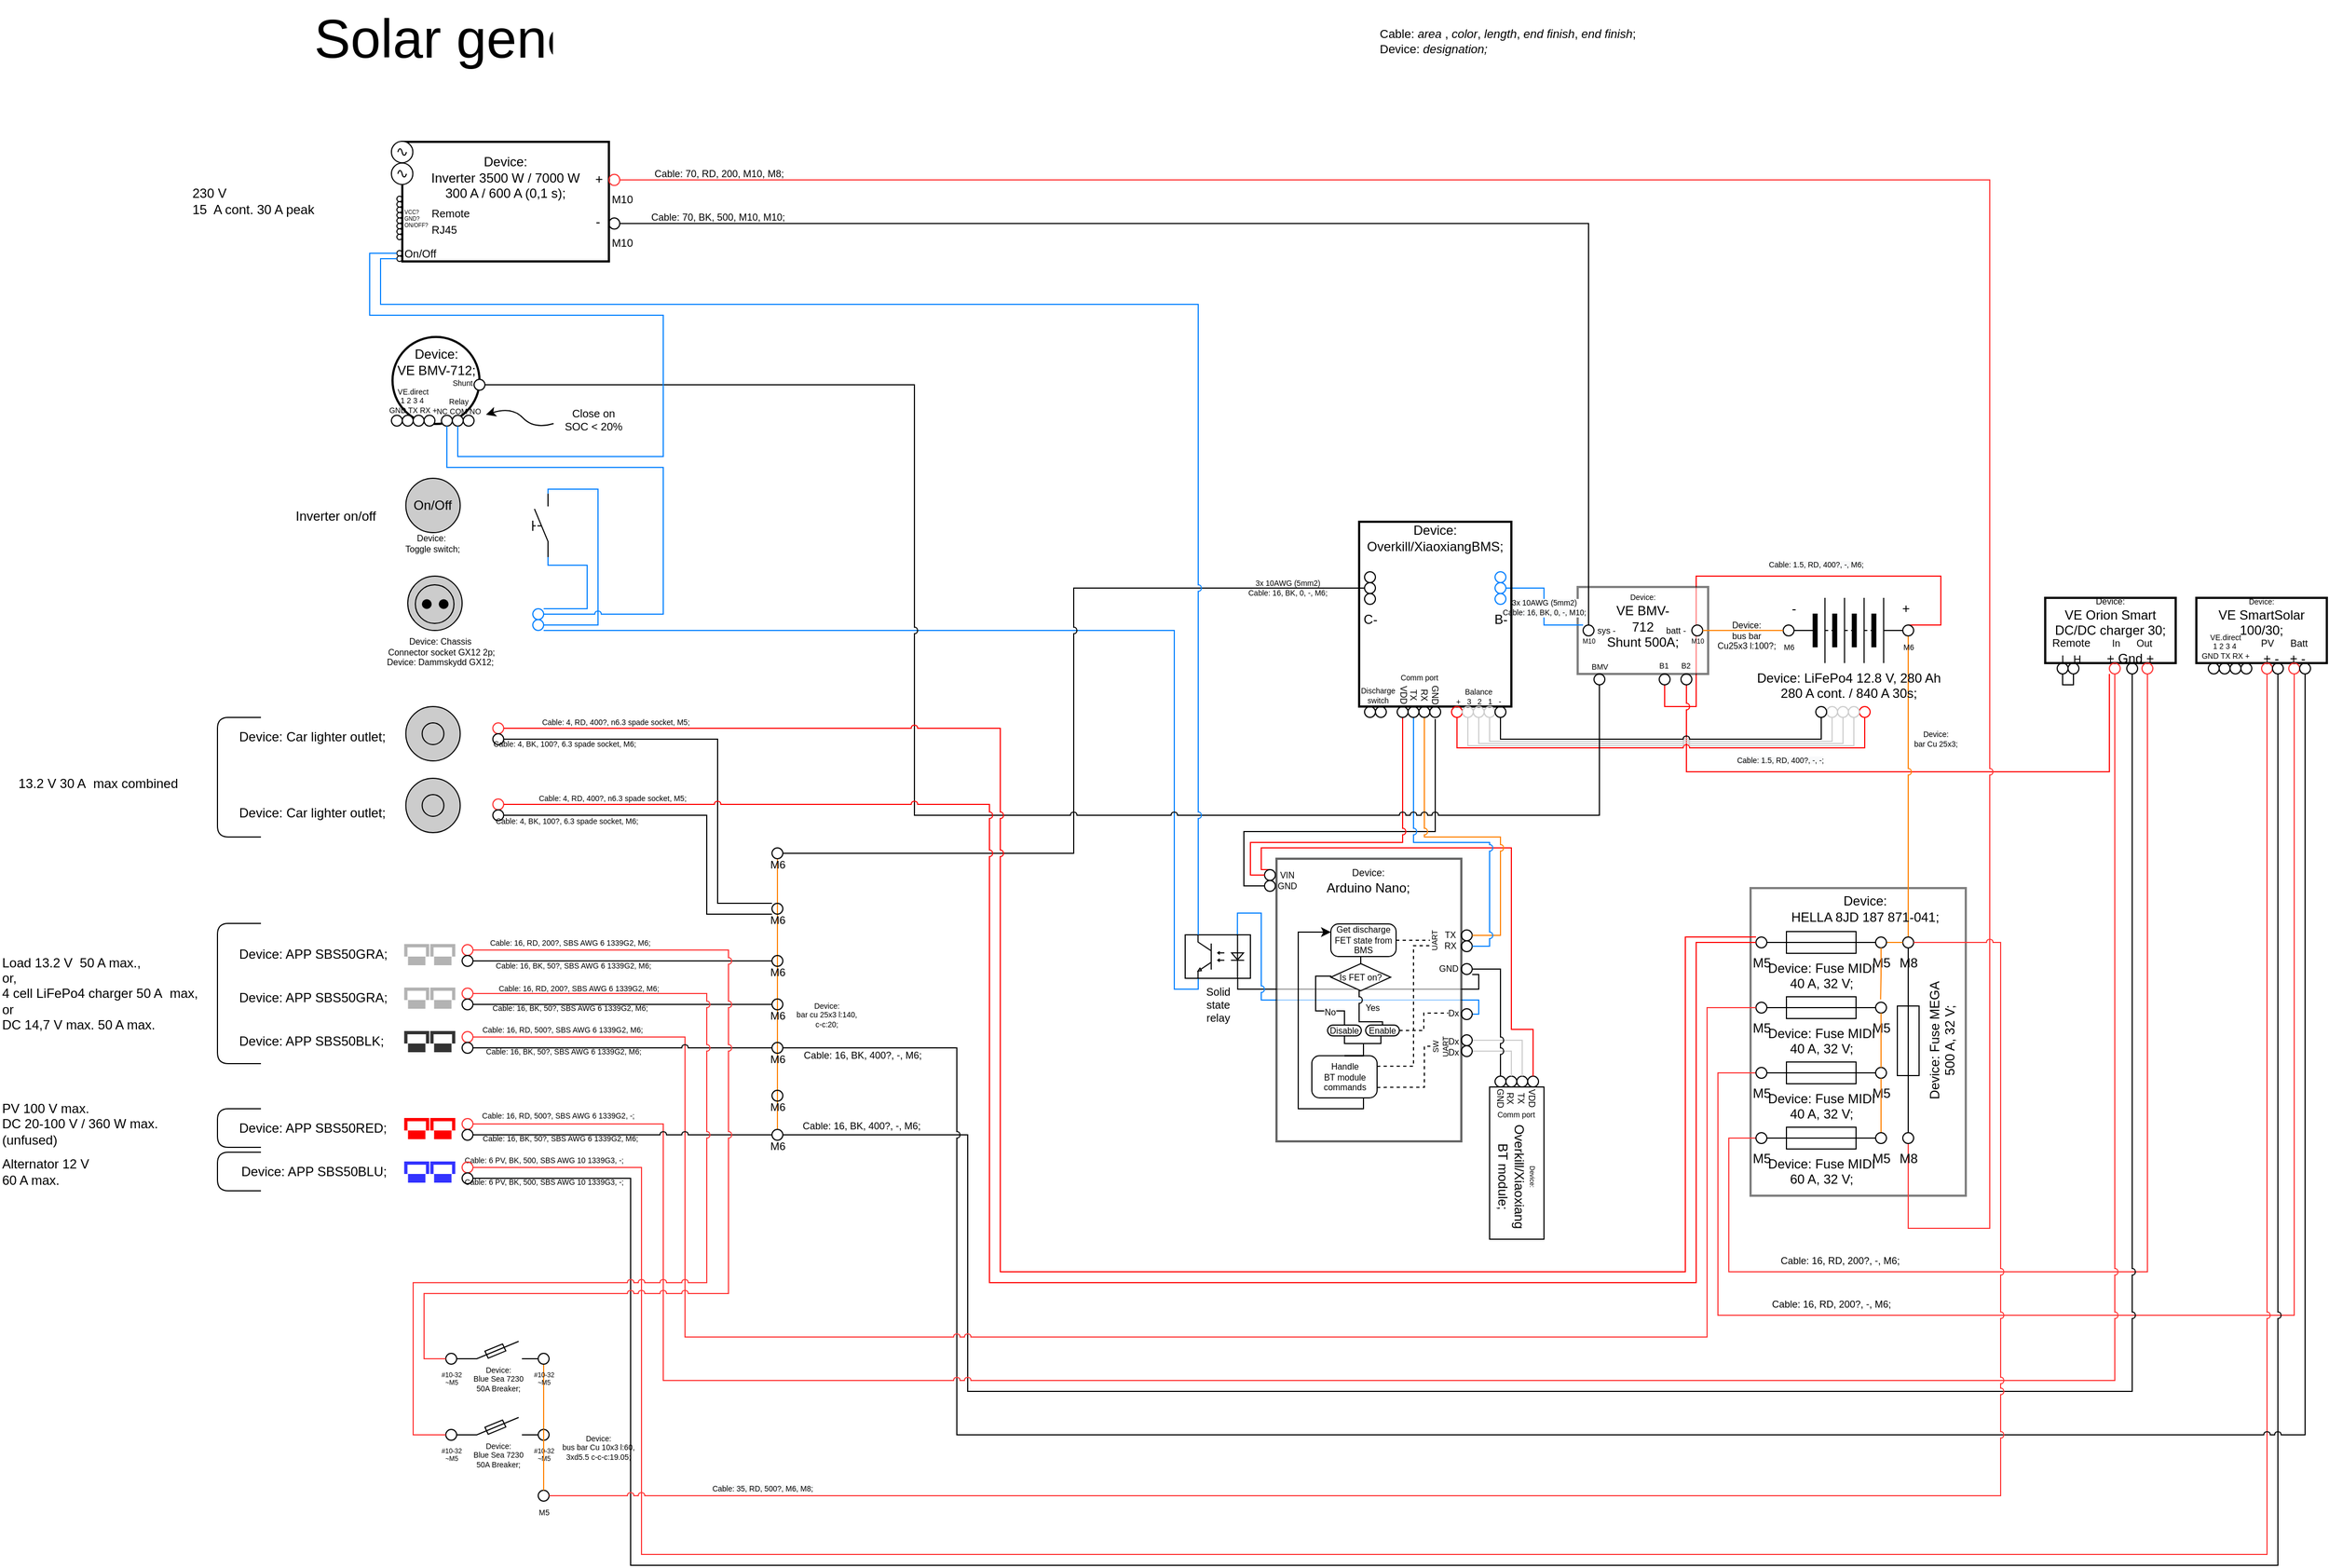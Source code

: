 <mxfile version="28.1.1">
  <diagram name="Page-1" id="7e0a89b8-554c-2b80-1dc8-d5c74ca68de4">
    <mxGraphModel grid="1" page="1" gridSize="10" guides="1" tooltips="1" connect="1" arrows="1" fold="1" pageScale="1" pageWidth="1654" pageHeight="1169" background="#ffffff" math="0" shadow="0">
      <root>
        <mxCell id="0" />
        <mxCell id="1" parent="0" />
        <mxCell id="SlqWZHSfBCGVSzv3fufH-1" value="" style="rounded=0;whiteSpace=wrap;html=1;strokeWidth=2;opacity=50;" vertex="1" parent="1">
          <mxGeometry x="-1670" y="-333" width="197.94" height="283" as="geometry" />
        </mxCell>
        <mxCell id="yKPFdKnfjhJAN6PU4qBc-132" value="&lt;span style=&quot;background-color: rgb(248, 249, 250); font-size: 7px;&quot;&gt;Cable: 1.5&lt;/span&gt;&lt;span style=&quot;background-color: rgb(248, 249, 250); font-size: 7px;&quot;&gt;, RD, 400?, -&lt;/span&gt;&lt;span style=&quot;background-color: rgb(248, 249, 250); font-size: 7px;&quot;&gt;, M6;&lt;/span&gt;" style="edgeStyle=orthogonalEdgeStyle;rounded=0;jumpStyle=arc;orthogonalLoop=1;jettySize=auto;html=1;exitX=0.5;exitY=1;exitDx=0;exitDy=0;entryX=0.5;entryY=0;entryDx=0;entryDy=0;fontSize=7;endArrow=none;endFill=0;strokeColor=#FF0000;" edge="1" parent="1" source="yKPFdKnfjhJAN6PU4qBc-125" target="yKPFdKnfjhJAN6PU4qBc-338">
          <mxGeometry x="0.19" y="10" relative="1" as="geometry">
            <Array as="points">
              <mxPoint x="-1749" y="-500" />
              <mxPoint x="-1720" y="-500" />
              <mxPoint x="-1720" y="-620" />
              <mxPoint x="-1495" y="-620" />
            </Array>
            <mxPoint as="offset" />
          </mxGeometry>
        </mxCell>
        <mxCell id="yKPFdKnfjhJAN6PU4qBc-133" value="&lt;span style=&quot;font-size: 7px; background-color: rgb(248, 249, 250);&quot;&gt;Cable: 1.5&lt;/span&gt;&lt;span style=&quot;font-size: 7px; background-color: rgb(248, 249, 250);&quot;&gt;, RD, 400?, -&lt;/span&gt;&lt;span style=&quot;font-size: 7px; background-color: rgb(248, 249, 250);&quot;&gt;, -;&lt;/span&gt;" style="edgeStyle=orthogonalEdgeStyle;rounded=0;jumpStyle=arc;orthogonalLoop=1;jettySize=auto;html=1;exitX=0.5;exitY=1;exitDx=0;exitDy=0;entryX=0;entryY=1;entryDx=0;entryDy=0;fontSize=7;endArrow=none;endFill=0;strokeColor=#FF0000;" edge="1" parent="1" source="yKPFdKnfjhJAN6PU4qBc-122" target="yKPFdKnfjhJAN6PU4qBc-363">
          <mxGeometry x="-0.408" y="10" relative="1" as="geometry">
            <Array as="points">
              <mxPoint x="-1729" y="-440" />
              <mxPoint x="-1340" y="-440" />
            </Array>
            <mxPoint as="offset" />
          </mxGeometry>
        </mxCell>
        <mxCell id="yKPFdKnfjhJAN6PU4qBc-130" value="" style="group;strokeWidth=1;" vertex="1" connectable="0" parent="1">
          <mxGeometry x="-1829" y="-610" width="120" height="90" as="geometry" />
        </mxCell>
        <mxCell id="yKPFdKnfjhJAN6PU4qBc-105" value="" style="rounded=0;whiteSpace=wrap;html=1;strokeWidth=2;opacity=50;" vertex="1" parent="yKPFdKnfjhJAN6PU4qBc-130">
          <mxGeometry width="120" height="80" as="geometry" />
        </mxCell>
        <mxCell id="yKPFdKnfjhJAN6PU4qBc-107" value="&lt;font style=&quot;font-size: 7px&quot;&gt;Device:&lt;/font&gt;&lt;br&gt;VE BMV-712&lt;br&gt;Shunt 500A;" style="text;html=1;strokeColor=none;fillColor=none;align=center;verticalAlign=middle;whiteSpace=wrap;rounded=0;dashed=1;" vertex="1" parent="yKPFdKnfjhJAN6PU4qBc-130">
          <mxGeometry x="25" y="8" width="70" height="42" as="geometry" />
        </mxCell>
        <mxCell id="yKPFdKnfjhJAN6PU4qBc-110" value="M10" style="verticalLabelPosition=bottom;shadow=0;dashed=0;align=center;html=1;verticalAlign=middle;strokeWidth=1;shape=ellipse;fontSize=6;" vertex="1" parent="yKPFdKnfjhJAN6PU4qBc-130">
          <mxGeometry x="5" y="35" width="10" height="10" as="geometry" />
        </mxCell>
        <mxCell id="yKPFdKnfjhJAN6PU4qBc-118" value="&lt;font style=&quot;font-size: 7px ; line-height: 80%&quot;&gt;BMV&lt;br style=&quot;font-size: 7px&quot;&gt;&lt;/font&gt;" style="text;html=1;strokeColor=none;fillColor=none;align=center;verticalAlign=middle;whiteSpace=wrap;rounded=0;dashed=1;fontSize=7;" vertex="1" parent="yKPFdKnfjhJAN6PU4qBc-130">
          <mxGeometry x="11" y="68" width="19" height="12" as="geometry" />
        </mxCell>
        <mxCell id="yKPFdKnfjhJAN6PU4qBc-119" value="" style="verticalLabelPosition=bottom;shadow=0;dashed=0;align=center;html=1;verticalAlign=top;strokeWidth=1;shape=ellipse;fillColor=none;" vertex="1" parent="yKPFdKnfjhJAN6PU4qBc-130">
          <mxGeometry x="15" y="80" width="10" height="10" as="geometry" />
        </mxCell>
        <mxCell id="yKPFdKnfjhJAN6PU4qBc-122" value="" style="verticalLabelPosition=bottom;shadow=0;dashed=0;align=center;html=1;verticalAlign=top;strokeWidth=1;shape=ellipse;fillColor=none;" vertex="1" parent="yKPFdKnfjhJAN6PU4qBc-130">
          <mxGeometry x="95" y="80" width="10" height="10" as="geometry" />
        </mxCell>
        <mxCell id="yKPFdKnfjhJAN6PU4qBc-123" value="&lt;font style=&quot;font-size: 7px ; line-height: 80%&quot;&gt;B1&amp;nbsp; &amp;nbsp; &amp;nbsp; B2&amp;nbsp;&amp;nbsp;&lt;br style=&quot;font-size: 7px&quot;&gt;&lt;/font&gt;" style="text;html=1;strokeColor=none;fillColor=none;align=center;verticalAlign=middle;whiteSpace=wrap;rounded=0;dashed=1;fontSize=7;" vertex="1" parent="yKPFdKnfjhJAN6PU4qBc-130">
          <mxGeometry x="69" y="65" width="45" height="16" as="geometry" />
        </mxCell>
        <mxCell id="yKPFdKnfjhJAN6PU4qBc-125" value="" style="verticalLabelPosition=bottom;shadow=0;dashed=0;align=center;html=1;verticalAlign=top;strokeWidth=1;shape=ellipse;fillColor=none;" vertex="1" parent="yKPFdKnfjhJAN6PU4qBc-130">
          <mxGeometry x="75" y="80" width="10" height="10" as="geometry" />
        </mxCell>
        <mxCell id="yKPFdKnfjhJAN6PU4qBc-127" value="sys -" style="text;html=1;align=center;verticalAlign=middle;resizable=0;points=[];autosize=1;strokeColor=none;fontSize=8;" vertex="1" parent="yKPFdKnfjhJAN6PU4qBc-130">
          <mxGeometry x="11" y="30" width="30" height="20" as="geometry" />
        </mxCell>
        <mxCell id="yKPFdKnfjhJAN6PU4qBc-128" value="batt -" style="text;html=1;align=center;verticalAlign=middle;resizable=0;points=[];autosize=1;strokeColor=none;fontSize=8;" vertex="1" parent="yKPFdKnfjhJAN6PU4qBc-130">
          <mxGeometry x="75" y="30" width="30" height="20" as="geometry" />
        </mxCell>
        <mxCell id="yKPFdKnfjhJAN6PU4qBc-129" value="M10" style="verticalLabelPosition=bottom;shadow=0;dashed=0;align=center;html=1;verticalAlign=middle;strokeWidth=1;shape=ellipse;fontSize=6;" vertex="1" parent="yKPFdKnfjhJAN6PU4qBc-130">
          <mxGeometry x="105" y="35" width="10" height="10" as="geometry" />
        </mxCell>
        <object label="Cable: 70, BK, 500, M10, M10;" id="FT2xQQsCMJwcRp6uNYv2-167">
          <mxCell style="edgeStyle=orthogonalEdgeStyle;rounded=0;jumpStyle=arc;orthogonalLoop=1;jettySize=auto;html=1;entryX=1;entryY=0.5;entryDx=0;entryDy=0;endArrow=none;endFill=0;strokeColor=#000000;exitX=0.5;exitY=0;exitDx=0;exitDy=0;fontSize=9;labelBackgroundColor=none;" edge="1" parent="1" source="yKPFdKnfjhJAN6PU4qBc-110" target="FT2xQQsCMJwcRp6uNYv2-33">
            <mxGeometry x="0.857" y="-6" relative="1" as="geometry">
              <mxPoint x="-2030" y="-571" as="sourcePoint" />
              <mxPoint as="offset" />
            </mxGeometry>
          </mxCell>
        </object>
        <mxCell id="y4PvtICso_nXI4aT23Ot-22" value="Device: &lt;br&gt;bar cu 25x3 l:140, &lt;br&gt;c-c:20;" style="edgeStyle=orthogonalEdgeStyle;rounded=0;orthogonalLoop=1;jettySize=auto;html=1;fontSize=7;endFill=0;endArrow=none;labelBackgroundColor=none;horizontal=1;strokeColor=#FF8000;exitX=0.5;exitY=1;exitDx=0;exitDy=0;entryX=0.5;entryY=0;entryDx=0;entryDy=0;" edge="1" parent="1" source="FT2xQQsCMJwcRp6uNYv2-159" target="y4PvtICso_nXI4aT23Ot-26">
          <mxGeometry x="0.158" y="45" relative="1" as="geometry">
            <Array as="points" />
            <mxPoint as="offset" />
            <mxPoint x="-2565" y="-259" as="sourcePoint" />
            <mxPoint x="-2565" y="-69" as="targetPoint" />
          </mxGeometry>
        </mxCell>
        <mxCell id="rM1U6Dg3m3X2N-fSALUo-143" value="Cable: 70, RD, 200, M10, M8;" style="edgeStyle=orthogonalEdgeStyle;rounded=0;orthogonalLoop=1;jettySize=auto;html=1;endArrow=none;endFill=0;exitX=0;exitY=0.5;exitDx=0;exitDy=0;entryX=0.5;entryY=1;entryDx=0;entryDy=0;strokeColor=#FF3333;startArrow=none;jumpStyle=arc;fontSize=9;labelBackgroundColor=none;" edge="1" parent="1" source="FT2xQQsCMJwcRp6uNYv2-32" target="1ZqQ8DaSTtwJSRNoi8FM-4">
          <mxGeometry x="-0.924" y="5" relative="1" as="geometry">
            <mxPoint x="-2375" y="-400.556" as="sourcePoint" />
            <mxPoint x="-1580" y="-330" as="targetPoint" />
            <Array as="points">
              <mxPoint x="-1450" y="-984" />
              <mxPoint x="-1450" y="-20" />
              <mxPoint x="-1525" y="-20" />
            </Array>
            <mxPoint as="offset" />
          </mxGeometry>
        </mxCell>
        <mxCell id="FT2xQQsCMJwcRp6uNYv2-168" value="" style="edgeStyle=orthogonalEdgeStyle;rounded=0;jumpStyle=arc;orthogonalLoop=1;jettySize=auto;html=1;entryX=1;entryY=1;entryDx=0;entryDy=0;endArrow=none;endFill=0;strokeColor=#000000;exitX=0.195;exitY=1;exitDx=0;exitDy=0;exitPerimeter=0;" edge="1" parent="1" source="yKPFdKnfjhJAN6PU4qBc-334" target="yKPFdKnfjhJAN6PU4qBc-327">
          <mxGeometry relative="1" as="geometry">
            <mxPoint x="-1734" y="-330" as="sourcePoint" />
            <Array as="points">
              <mxPoint x="-2142" y="-240" />
              <mxPoint x="-1920" y="-240" />
              <mxPoint x="-1920" y="-253" />
            </Array>
          </mxGeometry>
        </mxCell>
        <mxCell id="yKPFdKnfjhJAN6PU4qBc-403" value="" style="shape=waypoint;sketch=0;size=6;pointerEvents=1;points=[];fillColor=none;resizable=0;rotatable=0;perimeter=centerPerimeter;snapToPoint=1;dashed=1;fontSize=10;fontColor=#FF0000;strokeWidth=2;strokeColor=none;" vertex="1" parent="1">
          <mxGeometry x="-2710" y="-398" width="40" height="40" as="geometry" />
        </mxCell>
        <mxCell id="FT2xQQsCMJwcRp6uNYv2-78" value="&lt;span style=&quot;font-size: 9px&quot;&gt;Cable: 16&lt;/span&gt;&lt;span style=&quot;font-size: 9px&quot;&gt;, RD, 200?, -&lt;/span&gt;&lt;span style=&quot;font-size: 9px&quot;&gt;, M6;&lt;/span&gt;" style="edgeStyle=orthogonalEdgeStyle;rounded=0;orthogonalLoop=1;jettySize=auto;html=1;entryX=0.5;entryY=1;entryDx=0;entryDy=0;endArrow=none;endFill=0;strokeColor=#FF3333;startArrow=none;jumpStyle=arc;fontSize=9;labelBackgroundColor=none;exitX=0;exitY=0.5;exitDx=0;exitDy=0;" edge="1" parent="1" source="yKPFdKnfjhJAN6PU4qBc-45" target="FT2xQQsCMJwcRp6uNYv2-57">
          <mxGeometry x="-0.475" y="10" relative="1" as="geometry">
            <mxPoint x="-1430" y="-350" as="sourcePoint" />
            <mxPoint as="offset" />
            <Array as="points">
              <mxPoint x="-1700" y="-163" />
              <mxPoint x="-1700" y="60" />
              <mxPoint x="-1170" y="60" />
            </Array>
          </mxGeometry>
        </mxCell>
        <mxCell id="FT2xQQsCMJwcRp6uNYv2-79" value="&lt;span style=&quot;font-size: 9px&quot;&gt;Cable: 16&lt;/span&gt;&lt;span style=&quot;font-size: 9px&quot;&gt;, RD, 200?, -&lt;/span&gt;&lt;span style=&quot;font-size: 9px&quot;&gt;, M6;&lt;/span&gt;" style="edgeStyle=orthogonalEdgeStyle;rounded=0;orthogonalLoop=1;jettySize=auto;html=1;exitX=0;exitY=0.5;exitDx=0;exitDy=0;endArrow=none;endFill=0;strokeColor=#FF3333;entryX=0.5;entryY=1;entryDx=0;entryDy=0;jumpStyle=arc;fontSize=9;labelBackgroundColor=none;" edge="1" parent="1" source="yKPFdKnfjhJAN6PU4qBc-42" target="yKPFdKnfjhJAN6PU4qBc-362">
          <mxGeometry x="-0.539" y="10" relative="1" as="geometry">
            <mxPoint x="-1965" y="-688" as="sourcePoint" />
            <mxPoint x="-2040" y="-900" as="targetPoint" />
            <mxPoint as="offset" />
            <Array as="points">
              <mxPoint x="-1690" y="-103" />
              <mxPoint x="-1690" y="20" />
              <mxPoint x="-1305" y="20" />
            </Array>
          </mxGeometry>
        </mxCell>
        <mxCell id="FT2xQQsCMJwcRp6uNYv2-45" value="" style="verticalLabelPosition=bottom;shadow=0;dashed=0;align=center;html=1;verticalAlign=top;strokeWidth=1;shape=ellipse;fillColor=none;direction=west;strokeColor=#FF3333;" vertex="1" parent="1">
          <mxGeometry x="-2855" y="-281" width="10" height="10" as="geometry" />
        </mxCell>
        <mxCell id="FT2xQQsCMJwcRp6uNYv2-46" value="" style="verticalLabelPosition=bottom;shadow=0;dashed=0;align=center;html=1;verticalAlign=top;strokeWidth=1;shape=ellipse;fillColor=none;" vertex="1" parent="1">
          <mxGeometry x="-2855" y="-271" width="10" height="10" as="geometry" />
        </mxCell>
        <mxCell id="FT2xQQsCMJwcRp6uNYv2-62" value="" style="group" vertex="1" connectable="0" parent="1">
          <mxGeometry x="-1270" y="-600" width="130" height="70" as="geometry" />
        </mxCell>
        <mxCell id="FT2xQQsCMJwcRp6uNYv2-52" value="&lt;font style=&quot;font-size: 7px&quot;&gt;Device:&lt;/font&gt;&lt;br&gt;VE SmartSolar&lt;br&gt;100/30;&lt;br&gt;&amp;nbsp;&lt;br&gt;&amp;nbsp;" style="rounded=0;whiteSpace=wrap;html=1;fillColor=none;strokeWidth=2;" vertex="1" parent="FT2xQQsCMJwcRp6uNYv2-62">
          <mxGeometry x="10" width="120" height="60" as="geometry" />
        </mxCell>
        <mxCell id="FT2xQQsCMJwcRp6uNYv2-53" value="" style="verticalLabelPosition=bottom;shadow=0;dashed=0;align=center;html=1;verticalAlign=top;strokeWidth=1;shape=ellipse;fillColor=none;" vertex="1" parent="FT2xQQsCMJwcRp6uNYv2-62">
          <mxGeometry x="21" y="60" width="10" height="10" as="geometry" />
        </mxCell>
        <mxCell id="FT2xQQsCMJwcRp6uNYv2-54" value="&lt;font style=&quot;font-size: 9px&quot;&gt;PV&amp;nbsp; &amp;nbsp; &amp;nbsp; Batt&lt;/font&gt;&lt;br&gt;+ -&amp;nbsp; &amp;nbsp;+ -" style="text;html=1;strokeColor=none;fillColor=none;align=center;verticalAlign=middle;whiteSpace=wrap;rounded=0;dashed=1;" vertex="1" parent="FT2xQQsCMJwcRp6uNYv2-62">
          <mxGeometry x="56" y="38" width="70" height="20" as="geometry" />
        </mxCell>
        <mxCell id="FT2xQQsCMJwcRp6uNYv2-57" value="" style="verticalLabelPosition=bottom;shadow=0;dashed=0;align=center;html=1;verticalAlign=top;strokeWidth=1;shape=ellipse;fillColor=none;strokeColor=#FF3333;" vertex="1" parent="FT2xQQsCMJwcRp6uNYv2-62">
          <mxGeometry x="95" y="60" width="10" height="10" as="geometry" />
        </mxCell>
        <mxCell id="FT2xQQsCMJwcRp6uNYv2-58" value="" style="verticalLabelPosition=bottom;shadow=0;dashed=0;align=center;html=1;verticalAlign=top;strokeWidth=1;shape=ellipse;fillColor=none;" vertex="1" parent="FT2xQQsCMJwcRp6uNYv2-62">
          <mxGeometry x="105" y="60" width="10" height="10" as="geometry" />
        </mxCell>
        <mxCell id="FT2xQQsCMJwcRp6uNYv2-59" value="" style="verticalLabelPosition=bottom;shadow=0;dashed=0;align=center;html=1;verticalAlign=top;strokeWidth=1;shape=ellipse;fillColor=none;strokeColor=#FF3333;" vertex="1" parent="FT2xQQsCMJwcRp6uNYv2-62">
          <mxGeometry x="70" y="60" width="10" height="10" as="geometry" />
        </mxCell>
        <mxCell id="FT2xQQsCMJwcRp6uNYv2-60" value="" style="verticalLabelPosition=bottom;shadow=0;dashed=0;align=center;html=1;verticalAlign=top;strokeWidth=1;shape=ellipse;fillColor=none;" vertex="1" parent="FT2xQQsCMJwcRp6uNYv2-62">
          <mxGeometry x="80" y="60" width="10" height="10" as="geometry" />
        </mxCell>
        <mxCell id="FT2xQQsCMJwcRp6uNYv2-61" value="&lt;font style=&quot;font-size: 7px; line-height: 80%;&quot;&gt;VE.direct&lt;br style=&quot;font-size: 7px;&quot;&gt;1 2 3 4&amp;nbsp;&lt;br style=&quot;font-size: 7px;&quot;&gt;GND TX RX +&lt;br style=&quot;font-size: 7px;&quot;&gt;&lt;/font&gt;" style="text;html=1;strokeColor=none;fillColor=none;align=center;verticalAlign=middle;whiteSpace=wrap;rounded=0;dashed=1;fontSize=7;" vertex="1" parent="FT2xQQsCMJwcRp6uNYv2-62">
          <mxGeometry x="12" y="30" width="50" height="30" as="geometry" />
        </mxCell>
        <mxCell id="yKPFdKnfjhJAN6PU4qBc-73" value="" style="verticalLabelPosition=bottom;shadow=0;dashed=0;align=center;html=1;verticalAlign=top;strokeWidth=1;shape=ellipse;fillColor=none;" vertex="1" parent="FT2xQQsCMJwcRp6uNYv2-62">
          <mxGeometry x="31" y="60" width="10" height="10" as="geometry" />
        </mxCell>
        <mxCell id="yKPFdKnfjhJAN6PU4qBc-74" value="" style="verticalLabelPosition=bottom;shadow=0;dashed=0;align=center;html=1;verticalAlign=top;strokeWidth=1;shape=ellipse;fillColor=none;" vertex="1" parent="FT2xQQsCMJwcRp6uNYv2-62">
          <mxGeometry x="41" y="60" width="10" height="10" as="geometry" />
        </mxCell>
        <mxCell id="yKPFdKnfjhJAN6PU4qBc-75" value="" style="verticalLabelPosition=bottom;shadow=0;dashed=0;align=center;html=1;verticalAlign=top;strokeWidth=1;shape=ellipse;fillColor=none;" vertex="1" parent="FT2xQQsCMJwcRp6uNYv2-62">
          <mxGeometry x="51" y="60" width="10" height="10" as="geometry" />
        </mxCell>
        <mxCell id="FT2xQQsCMJwcRp6uNYv2-82" style="edgeStyle=orthogonalEdgeStyle;rounded=0;orthogonalLoop=1;jettySize=auto;html=1;endArrow=none;endFill=0;exitX=1;exitY=0.5;exitDx=0;exitDy=0;strokeColor=#FF3333;startArrow=none;exitPerimeter=0;entryX=1;entryY=0.5;entryDx=0;entryDy=0;entryPerimeter=0;" edge="1" parent="1">
          <mxGeometry relative="1" as="geometry">
            <mxPoint x="-1562.5" y="-531" as="sourcePoint" />
            <mxPoint x="-1562.5" y="-531" as="targetPoint" />
          </mxGeometry>
        </mxCell>
        <mxCell id="FT2xQQsCMJwcRp6uNYv2-128" value="" style="group;fontSize=7;" vertex="1" connectable="0" parent="1">
          <mxGeometry x="-2826.75" y="-485" width="10" height="20" as="geometry" />
        </mxCell>
        <mxCell id="FT2xQQsCMJwcRp6uNYv2-123" value="" style="verticalLabelPosition=bottom;shadow=0;dashed=0;align=center;html=1;verticalAlign=top;strokeWidth=1;shape=ellipse;fillColor=none;direction=west;strokeColor=#FF3333;" vertex="1" parent="FT2xQQsCMJwcRp6uNYv2-128">
          <mxGeometry width="10" height="10" as="geometry" />
        </mxCell>
        <mxCell id="FT2xQQsCMJwcRp6uNYv2-124" value="" style="verticalLabelPosition=bottom;shadow=0;dashed=0;align=center;html=1;verticalAlign=top;strokeWidth=1;shape=ellipse;fillColor=none;fontSize=7;" vertex="1" parent="FT2xQQsCMJwcRp6uNYv2-128">
          <mxGeometry y="10" width="10" height="10" as="geometry" />
        </mxCell>
        <mxCell id="FT2xQQsCMJwcRp6uNYv2-130" value="" style="group" vertex="1" connectable="0" parent="1">
          <mxGeometry x="-2826.75" y="-435" width="10" height="20" as="geometry" />
        </mxCell>
        <mxCell id="FT2xQQsCMJwcRp6uNYv2-131" value="" style="verticalLabelPosition=bottom;shadow=0;dashed=0;align=center;html=1;verticalAlign=top;strokeWidth=1;shape=ellipse;fillColor=none;direction=west;strokeColor=#FF3333;" vertex="1" parent="FT2xQQsCMJwcRp6uNYv2-130">
          <mxGeometry y="20" width="10" height="10" as="geometry" />
        </mxCell>
        <mxCell id="FT2xQQsCMJwcRp6uNYv2-132" value="" style="verticalLabelPosition=bottom;shadow=0;dashed=0;align=center;html=1;verticalAlign=top;strokeWidth=1;shape=ellipse;fillColor=none;fontSize=7;" vertex="1" parent="FT2xQQsCMJwcRp6uNYv2-130">
          <mxGeometry y="30" width="10" height="10" as="geometry" />
        </mxCell>
        <mxCell id="FT2xQQsCMJwcRp6uNYv2-142" style="edgeStyle=orthogonalEdgeStyle;rounded=0;jumpStyle=arc;orthogonalLoop=1;jettySize=auto;html=1;exitX=0;exitY=0;exitDx=0;exitDy=0;entryX=0.8;entryY=1;entryDx=0;entryDy=0;entryPerimeter=0;endArrow=none;endFill=0;strokeColor=#007FFF;" edge="1" parent="1" source="yKPFdKnfjhJAN6PU4qBc-352" target="yKPFdKnfjhJAN6PU4qBc-334">
          <mxGeometry relative="1" as="geometry">
            <Array as="points">
              <mxPoint x="-2200" y="-570" />
              <mxPoint x="-2200" y="-240" />
              <mxPoint x="-2178" y="-240" />
            </Array>
            <mxPoint x="-1792.49" y="-136.5" as="targetPoint" />
            <mxPoint x="-2586" y="-334.67" as="sourcePoint" />
          </mxGeometry>
        </mxCell>
        <mxCell id="FT2xQQsCMJwcRp6uNYv2-144" value="" style="edgeStyle=orthogonalEdgeStyle;rounded=0;jumpStyle=arc;orthogonalLoop=1;jettySize=auto;html=1;entryX=0.199;entryY=0.015;entryDx=0;entryDy=0;entryPerimeter=0;endArrow=none;endFill=0;strokeColor=#007FFF;exitX=1;exitY=0.5;exitDx=0;exitDy=0;" edge="1" parent="1" source="yKPFdKnfjhJAN6PU4qBc-205" target="yKPFdKnfjhJAN6PU4qBc-334">
          <mxGeometry relative="1" as="geometry">
            <Array as="points">
              <mxPoint x="-1920" y="-217" />
              <mxPoint x="-1920" y="-230" />
              <mxPoint x="-2120" y="-230" />
              <mxPoint x="-2120" y="-310" />
              <mxPoint x="-2142" y="-310" />
            </Array>
            <mxPoint x="-2370" y="-390" as="sourcePoint" />
          </mxGeometry>
        </mxCell>
        <mxCell id="FT2xQQsCMJwcRp6uNYv2-149" value="&lt;span style=&quot;font-size: 7px&quot;&gt;Cable: 6 PV, BK, 500,&amp;nbsp;&lt;/span&gt;&lt;span style=&quot;font-size: 7px&quot;&gt;SBS AWG 10 1339G3, -;&lt;/span&gt;" style="edgeStyle=orthogonalEdgeStyle;rounded=0;jumpStyle=arc;orthogonalLoop=1;jettySize=auto;html=1;exitX=0;exitY=0.5;exitDx=0;exitDy=0;entryX=0.5;entryY=1;entryDx=0;entryDy=0;endArrow=none;endFill=0;strokeColor=#FF3333;fontSize=7;labelBackgroundColor=none;horizontal=1;" edge="1" parent="1" source="FT2xQQsCMJwcRp6uNYv2-92" target="FT2xQQsCMJwcRp6uNYv2-59">
          <mxGeometry x="-0.954" y="6" relative="1" as="geometry">
            <mxPoint x="-2666" y="-490" as="sourcePoint" />
            <mxPoint x="-1920" y="-906" as="targetPoint" />
            <mxPoint as="offset" />
            <Array as="points">
              <mxPoint x="-2690" y="-76" />
              <mxPoint x="-2690" y="280" />
              <mxPoint x="-1195" y="280" />
            </Array>
          </mxGeometry>
        </mxCell>
        <mxCell id="FT2xQQsCMJwcRp6uNYv2-164" value="&lt;span style=&quot;font-size: 7px&quot;&gt;Cable: 6 PV, BK, 500,&amp;nbsp;&lt;/span&gt;&lt;span style=&quot;font-size: 7px&quot;&gt;SBS AWG 10&amp;nbsp;1339G3, -;&lt;/span&gt;" style="edgeStyle=orthogonalEdgeStyle;rounded=0;jumpStyle=arc;orthogonalLoop=1;jettySize=auto;html=1;exitX=1;exitY=0.5;exitDx=0;exitDy=0;entryX=0.5;entryY=1;entryDx=0;entryDy=0;endArrow=none;endFill=0;strokeColor=#000000;fontSize=7;labelBackgroundColor=none;horizontal=1;" edge="1" parent="1" source="FT2xQQsCMJwcRp6uNYv2-93" target="FT2xQQsCMJwcRp6uNYv2-60">
          <mxGeometry x="-0.954" y="-4" relative="1" as="geometry">
            <mxPoint x="-2666" y="-480" as="sourcePoint" />
            <mxPoint x="-2286" y="-900" as="targetPoint" />
            <mxPoint as="offset" />
            <Array as="points">
              <mxPoint x="-2700" y="-66" />
              <mxPoint x="-2700" y="290" />
              <mxPoint x="-1185" y="290" />
            </Array>
          </mxGeometry>
        </mxCell>
        <mxCell id="FT2xQQsCMJwcRp6uNYv2-172" value="PV 100 V max.&lt;br&gt;DC 20-100 V / 360 W max.&lt;br&gt;(unfused)" style="text;html=1;align=left;verticalAlign=middle;resizable=0;points=[];autosize=1;strokeColor=none;" vertex="1" parent="1">
          <mxGeometry x="-3280" y="-141" width="160" height="50" as="geometry" />
        </mxCell>
        <mxCell id="FT2xQQsCMJwcRp6uNYv2-173" value="Alternator 12 V&lt;br&gt;60 A max." style="text;html=1;align=left;verticalAlign=middle;resizable=0;points=[];autosize=1;strokeColor=none;" vertex="1" parent="1">
          <mxGeometry x="-3280" y="-87" width="90" height="30" as="geometry" />
        </mxCell>
        <mxCell id="FT2xQQsCMJwcRp6uNYv2-174" value="Load 13.2 V&amp;nbsp; 50 A max.,&lt;br&gt;or,&lt;br&gt;4 cell&amp;nbsp;LiFePo4 charger 50 A&amp;nbsp; max,&lt;br&gt;or&lt;br&gt;DC 14,7 V max. 50 A max." style="text;html=1;align=left;verticalAlign=middle;resizable=0;points=[];autosize=1;strokeColor=none;" vertex="1" parent="1">
          <mxGeometry x="-3280" y="-271" width="190" height="70" as="geometry" />
        </mxCell>
        <mxCell id="FT2xQQsCMJwcRp6uNYv2-177" value="230 V&lt;br&gt;15&amp;nbsp; A cont. 30 A peak" style="text;html=1;align=left;verticalAlign=middle;resizable=0;points=[];autosize=1;strokeColor=none;" vertex="1" parent="1">
          <mxGeometry x="-3105" y="-979.76" width="120" height="30" as="geometry" />
        </mxCell>
        <mxCell id="FT2xQQsCMJwcRp6uNYv2-181" value="13.2 V 30 A&amp;nbsp; max combined" style="text;html=1;align=left;verticalAlign=middle;resizable=0;points=[];autosize=1;strokeColor=none;" vertex="1" parent="1">
          <mxGeometry x="-3265" y="-439" width="160" height="20" as="geometry" />
        </mxCell>
        <mxCell id="FT2xQQsCMJwcRp6uNYv2-235" value="&lt;span style=&quot;font-size: 9px;&quot;&gt;Cable: 16&lt;/span&gt;&lt;span style=&quot;font-size: 9px;&quot;&gt;, BK, 400?, -&lt;/span&gt;&lt;span style=&quot;font-size: 9px;&quot;&gt;, M6;&lt;/span&gt;" style="edgeStyle=orthogonalEdgeStyle;rounded=0;jumpStyle=arc;orthogonalLoop=1;jettySize=auto;html=1;exitX=0.5;exitY=1;exitDx=0;exitDy=0;entryX=1;entryY=0.5;entryDx=0;entryDy=0;endArrow=none;endFill=0;strokeColor=#000000;horizontal=1;fontSize=9;labelBackgroundColor=none;" edge="1" parent="1" source="yKPFdKnfjhJAN6PU4qBc-364" target="y4PvtICso_nXI4aT23Ot-26">
          <mxGeometry x="0.933" y="-8" relative="1" as="geometry">
            <Array as="points">
              <mxPoint x="-1319" y="130" />
              <mxPoint x="-2390" y="130" />
              <mxPoint x="-2390" y="-106" />
            </Array>
            <mxPoint x="-1910" y="-726" as="targetPoint" />
            <mxPoint x="-2070" y="-900" as="sourcePoint" />
            <mxPoint as="offset" />
          </mxGeometry>
        </mxCell>
        <mxCell id="FT2xQQsCMJwcRp6uNYv2-236" value="&lt;span style=&quot;font-size: 9px&quot;&gt;Cable: 16&lt;/span&gt;&lt;span style=&quot;font-size: 9px&quot;&gt;, BK, 400?, -&lt;/span&gt;&lt;span style=&quot;font-size: 9px&quot;&gt;, M6;&lt;/span&gt;" style="edgeStyle=orthogonalEdgeStyle;rounded=0;jumpStyle=arc;orthogonalLoop=1;jettySize=auto;html=1;exitX=0.5;exitY=1;exitDx=0;exitDy=0;endArrow=none;endFill=0;strokeColor=#000000;entryX=1;entryY=0.5;entryDx=0;entryDy=0;labelBackgroundColor=none;horizontal=1;" edge="1" parent="1" source="FT2xQQsCMJwcRp6uNYv2-58" target="y4PvtICso_nXI4aT23Ot-21">
          <mxGeometry x="0.941" y="6" relative="1" as="geometry">
            <mxPoint x="-2200" y="-535.0" as="targetPoint" />
            <Array as="points">
              <mxPoint x="-1160" y="170" />
              <mxPoint x="-2400" y="170" />
              <mxPoint x="-2400" y="-186" />
            </Array>
            <mxPoint as="offset" />
          </mxGeometry>
        </mxCell>
        <mxCell id="rM1U6Dg3m3X2N-fSALUo-48" value="" style="ellipse;whiteSpace=wrap;html=1;aspect=fixed;fillColor=#CCCCCC;" vertex="1" parent="1">
          <mxGeometry x="-2906.75" y="-500" width="50" height="50" as="geometry" />
        </mxCell>
        <mxCell id="rM1U6Dg3m3X2N-fSALUo-49" value="" style="ellipse;whiteSpace=wrap;html=1;aspect=fixed;fillColor=#CCCCCC;" vertex="1" parent="1">
          <mxGeometry x="-2891.75" y="-485" width="20" height="20" as="geometry" />
        </mxCell>
        <mxCell id="rM1U6Dg3m3X2N-fSALUo-50" value="" style="ellipse;whiteSpace=wrap;html=1;aspect=fixed;fillColor=#CCCCCC;" vertex="1" parent="1">
          <mxGeometry x="-2906.75" y="-434" width="50" height="50" as="geometry" />
        </mxCell>
        <mxCell id="rM1U6Dg3m3X2N-fSALUo-51" value="" style="ellipse;whiteSpace=wrap;html=1;aspect=fixed;fillColor=#CCCCCC;" vertex="1" parent="1">
          <mxGeometry x="-2891.75" y="-419" width="20" height="20" as="geometry" />
        </mxCell>
        <mxCell id="rM1U6Dg3m3X2N-fSALUo-83" value="Cable: 16, RD, 500?,&amp;nbsp;SBS AWG 6 1339G2, -;" style="edgeStyle=orthogonalEdgeStyle;rounded=0;jumpStyle=arc;orthogonalLoop=1;jettySize=auto;html=1;exitX=0.5;exitY=1;exitDx=0;exitDy=0;entryX=0;entryY=0.5;entryDx=0;entryDy=0;endArrow=none;endFill=0;strokeColor=#FF3333;startArrow=none;fontSize=7;labelBackgroundColor=none;horizontal=1;" edge="1" parent="1" source="yKPFdKnfjhJAN6PU4qBc-363" target="y4PvtICso_nXI4aT23Ot-51">
          <mxGeometry x="0.935" y="-7" relative="1" as="geometry">
            <mxPoint as="offset" />
            <mxPoint x="-2250" y="-821" as="sourcePoint" />
            <mxPoint x="-2320" y="-821" as="targetPoint" />
            <Array as="points">
              <mxPoint x="-1335" y="120" />
              <mxPoint x="-2670" y="120" />
              <mxPoint x="-2670" y="-116" />
            </Array>
          </mxGeometry>
        </mxCell>
        <mxCell id="rM1U6Dg3m3X2N-fSALUo-95" value="&lt;span style=&quot;font-size: 7px ; background-color: rgb(248 , 249 , 250)&quot;&gt;Device:&lt;/span&gt;&lt;br style=&quot;font-size: 7px ; background-color: rgb(248 , 249 , 250)&quot;&gt;&lt;span style=&quot;font-size: 7px ; background-color: rgb(248 , 249 , 250)&quot;&gt;bar Cu 25x3&lt;/span&gt;&lt;span style=&quot;font-size: 7px ; background-color: rgb(248 , 249 , 250)&quot;&gt;;&lt;/span&gt;" style="edgeStyle=orthogonalEdgeStyle;rounded=0;jumpStyle=arc;orthogonalLoop=1;jettySize=auto;html=1;entryX=0.5;entryY=1;entryDx=0;entryDy=0;endArrow=none;endFill=0;strokeWidth=1;strokeColor=#FF8000;fontSize=7;exitX=0.5;exitY=0;exitDx=0;exitDy=0;" edge="1" parent="1" source="1ZqQ8DaSTtwJSRNoi8FM-5" target="yKPFdKnfjhJAN6PU4qBc-338">
          <mxGeometry x="0.314" y="-25" relative="1" as="geometry">
            <mxPoint as="offset" />
            <mxPoint x="-1495" y="-360" as="sourcePoint" />
          </mxGeometry>
        </mxCell>
        <mxCell id="rM1U6Dg3m3X2N-fSALUo-157" value="&lt;font style=&quot;font-size: 50px&quot;&gt;Solar generator v250826 - David Ålind&lt;/font&gt;" style="text;html=1;align=left;verticalAlign=middle;resizable=0;points=[];autosize=1;strokeColor=none;" vertex="1" parent="1">
          <mxGeometry x="-2993.15" y="-1150" width="870" height="70" as="geometry" />
        </mxCell>
        <mxCell id="bNXrSYqguihhQeYD8hRR-2" style="edgeStyle=orthogonalEdgeStyle;rounded=0;orthogonalLoop=1;jettySize=auto;html=1;exitX=1;exitY=0.75;exitDx=0;exitDy=0;entryX=0.5;entryY=1;entryDx=0;entryDy=0;endArrow=none;endFill=0;" edge="1" parent="1" source="bNXrSYqguihhQeYD8hRR-1" target="SwEEKbbIpHG5eiyfAXFc-95">
          <mxGeometry relative="1" as="geometry" />
        </mxCell>
        <mxCell id="yKPFdKnfjhJAN6PU4qBc-37" value="" style="group;strokeWidth=2;" vertex="1" connectable="0" parent="1">
          <mxGeometry x="-1840" y="-333" width="310" height="281" as="geometry" />
        </mxCell>
        <mxCell id="yKPFdKnfjhJAN6PU4qBc-38" value="" style="group" vertex="1" connectable="0" parent="yKPFdKnfjhJAN6PU4qBc-37">
          <mxGeometry width="310" height="281" as="geometry" />
        </mxCell>
        <mxCell id="1ZqQ8DaSTtwJSRNoi8FM-6" style="edgeStyle=orthogonalEdgeStyle;rounded=0;orthogonalLoop=1;jettySize=auto;html=1;exitX=0;exitY=0.5;exitDx=0;exitDy=0;exitPerimeter=0;entryX=0.5;entryY=0;entryDx=0;entryDy=0;endArrow=none;endFill=0;" edge="1" parent="yKPFdKnfjhJAN6PU4qBc-38" source="1ZqQ8DaSTtwJSRNoi8FM-1" target="1ZqQ8DaSTtwJSRNoi8FM-4">
          <mxGeometry relative="1" as="geometry" />
        </mxCell>
        <mxCell id="1ZqQ8DaSTtwJSRNoi8FM-7" style="edgeStyle=orthogonalEdgeStyle;rounded=0;orthogonalLoop=1;jettySize=auto;html=1;exitX=1;exitY=0.5;exitDx=0;exitDy=0;exitPerimeter=0;entryX=0.5;entryY=1;entryDx=0;entryDy=0;endArrow=none;endFill=0;" edge="1" parent="yKPFdKnfjhJAN6PU4qBc-38" source="1ZqQ8DaSTtwJSRNoi8FM-1" target="1ZqQ8DaSTtwJSRNoi8FM-5">
          <mxGeometry relative="1" as="geometry" />
        </mxCell>
        <mxCell id="1ZqQ8DaSTtwJSRNoi8FM-1" value="Device: Fuse MEGA&lt;br&gt;500 A, 32 V;" style="pointerEvents=1;verticalLabelPosition=bottom;shadow=0;dashed=0;align=center;html=1;verticalAlign=top;shape=mxgraph.electrical.miscellaneous.fuse_2;rotation=-90;" vertex="1" parent="yKPFdKnfjhJAN6PU4qBc-38">
          <mxGeometry x="265" y="130.5" width="100" height="20" as="geometry" />
        </mxCell>
        <mxCell id="1ZqQ8DaSTtwJSRNoi8FM-5" value="M8" style="verticalLabelPosition=bottom;shadow=0;dashed=0;align=center;html=1;verticalAlign=top;strokeWidth=1;shape=ellipse;fillColor=none;" vertex="1" parent="yKPFdKnfjhJAN6PU4qBc-38">
          <mxGeometry x="310" y="45" width="10" height="10" as="geometry" />
        </mxCell>
        <mxCell id="1ZqQ8DaSTtwJSRNoi8FM-4" value="M8" style="verticalLabelPosition=bottom;shadow=0;dashed=0;align=center;html=1;verticalAlign=top;strokeWidth=1;shape=ellipse;fillColor=none;" vertex="1" parent="yKPFdKnfjhJAN6PU4qBc-38">
          <mxGeometry x="310" y="225" width="10" height="10" as="geometry" />
        </mxCell>
        <mxCell id="yKPFdKnfjhJAN6PU4qBc-40" value="Device: Fuse MIDI&lt;br&gt;60 A, 32 V;" style="pointerEvents=1;verticalLabelPosition=bottom;shadow=0;dashed=0;align=center;html=1;verticalAlign=top;shape=mxgraph.electrical.miscellaneous.fuse_2;" vertex="1" parent="yKPFdKnfjhJAN6PU4qBc-37">
          <mxGeometry x="185" y="220" width="100" height="20" as="geometry" />
        </mxCell>
        <mxCell id="yKPFdKnfjhJAN6PU4qBc-42" value="M5" style="verticalLabelPosition=bottom;shadow=0;dashed=0;align=center;html=1;verticalAlign=top;strokeWidth=1;shape=ellipse;fillColor=none;" vertex="1" parent="yKPFdKnfjhJAN6PU4qBc-37">
          <mxGeometry x="175" y="225" width="10" height="10" as="geometry" />
        </mxCell>
        <mxCell id="yKPFdKnfjhJAN6PU4qBc-43" value="M5" style="verticalLabelPosition=bottom;shadow=0;dashed=0;align=center;html=1;verticalAlign=top;strokeWidth=1;shape=ellipse;fillColor=none;" vertex="1" parent="yKPFdKnfjhJAN6PU4qBc-37">
          <mxGeometry x="285" y="165" width="10" height="10" as="geometry" />
        </mxCell>
        <mxCell id="yKPFdKnfjhJAN6PU4qBc-44" value="Device: Fuse MIDI&lt;br&gt;40 A, 32 V;" style="pointerEvents=1;verticalLabelPosition=bottom;shadow=0;dashed=0;align=center;html=1;verticalAlign=top;shape=mxgraph.electrical.miscellaneous.fuse_2;" vertex="1" parent="yKPFdKnfjhJAN6PU4qBc-37">
          <mxGeometry x="185" y="160" width="100" height="20" as="geometry" />
        </mxCell>
        <mxCell id="1ZqQ8DaSTtwJSRNoi8FM-14" style="edgeStyle=orthogonalEdgeStyle;rounded=0;orthogonalLoop=1;jettySize=auto;html=1;exitX=0.5;exitY=1;exitDx=0;exitDy=0;entryX=0.5;entryY=0;entryDx=0;entryDy=0;endArrow=none;endFill=0;strokeColor=#FF8000;" edge="1" parent="yKPFdKnfjhJAN6PU4qBc-37" source="yKPFdKnfjhJAN6PU4qBc-43" target="yKPFdKnfjhJAN6PU4qBc-55">
          <mxGeometry relative="1" as="geometry" />
        </mxCell>
        <mxCell id="yKPFdKnfjhJAN6PU4qBc-45" value="M5" style="verticalLabelPosition=bottom;shadow=0;dashed=0;align=center;html=1;verticalAlign=top;strokeWidth=1;shape=ellipse;fillColor=none;" vertex="1" parent="yKPFdKnfjhJAN6PU4qBc-37">
          <mxGeometry x="175" y="165" width="10" height="10" as="geometry" />
        </mxCell>
        <mxCell id="yKPFdKnfjhJAN6PU4qBc-46" value="M5" style="verticalLabelPosition=bottom;shadow=0;dashed=0;align=center;html=1;verticalAlign=top;strokeWidth=1;shape=ellipse;fillColor=none;" vertex="1" parent="yKPFdKnfjhJAN6PU4qBc-37">
          <mxGeometry x="285" y="105" width="10" height="10" as="geometry" />
        </mxCell>
        <mxCell id="yKPFdKnfjhJAN6PU4qBc-48" value="Device: Fuse MIDI&lt;br&gt;40 A, 32 V;" style="pointerEvents=1;verticalLabelPosition=bottom;shadow=0;dashed=0;align=center;html=1;verticalAlign=top;shape=mxgraph.electrical.miscellaneous.fuse_2;" vertex="1" parent="yKPFdKnfjhJAN6PU4qBc-37">
          <mxGeometry x="185" y="100" width="100" height="20" as="geometry" />
        </mxCell>
        <mxCell id="1ZqQ8DaSTtwJSRNoi8FM-13" style="edgeStyle=orthogonalEdgeStyle;rounded=0;orthogonalLoop=1;jettySize=auto;html=1;exitX=0.5;exitY=1;exitDx=0;exitDy=0;entryX=0.5;entryY=0;entryDx=0;entryDy=0;endArrow=none;endFill=0;strokeColor=#FF8000;" edge="1" parent="yKPFdKnfjhJAN6PU4qBc-37" source="yKPFdKnfjhJAN6PU4qBc-46" target="yKPFdKnfjhJAN6PU4qBc-43">
          <mxGeometry relative="1" as="geometry" />
        </mxCell>
        <mxCell id="yKPFdKnfjhJAN6PU4qBc-49" value="M5" style="verticalLabelPosition=bottom;shadow=0;dashed=0;align=center;html=1;verticalAlign=top;strokeWidth=1;shape=ellipse;fillColor=none;" vertex="1" parent="yKPFdKnfjhJAN6PU4qBc-37">
          <mxGeometry x="175" y="105" width="10" height="10" as="geometry" />
        </mxCell>
        <mxCell id="1ZqQ8DaSTtwJSRNoi8FM-9" style="edgeStyle=orthogonalEdgeStyle;rounded=0;orthogonalLoop=1;jettySize=auto;html=1;exitX=1;exitY=0.5;exitDx=0;exitDy=0;entryX=0;entryY=0.5;entryDx=0;entryDy=0;endArrow=none;endFill=0;strokeColor=#FF8000;" edge="1" parent="yKPFdKnfjhJAN6PU4qBc-37" source="yKPFdKnfjhJAN6PU4qBc-50" target="1ZqQ8DaSTtwJSRNoi8FM-5">
          <mxGeometry relative="1" as="geometry" />
        </mxCell>
        <mxCell id="yKPFdKnfjhJAN6PU4qBc-50" value="M5" style="verticalLabelPosition=bottom;shadow=0;dashed=0;align=center;html=1;verticalAlign=top;strokeWidth=1;shape=ellipse;fillColor=none;" vertex="1" parent="yKPFdKnfjhJAN6PU4qBc-37">
          <mxGeometry x="285" y="45" width="10" height="10" as="geometry" />
        </mxCell>
        <mxCell id="yKPFdKnfjhJAN6PU4qBc-52" value="Device: Fuse MIDI&lt;br&gt;40 A, 32 V;" style="pointerEvents=1;verticalLabelPosition=bottom;shadow=0;align=center;html=1;verticalAlign=top;shape=mxgraph.electrical.miscellaneous.fuse_2;" vertex="1" parent="yKPFdKnfjhJAN6PU4qBc-37">
          <mxGeometry x="185" y="40" width="100" height="20" as="geometry" />
        </mxCell>
        <mxCell id="1ZqQ8DaSTtwJSRNoi8FM-12" style="edgeStyle=orthogonalEdgeStyle;rounded=0;orthogonalLoop=1;jettySize=auto;html=1;exitX=0.5;exitY=1;exitDx=0;exitDy=0;entryX=0.459;entryY=-0.256;entryDx=0;entryDy=0;endArrow=none;endFill=0;strokeColor=#FF8000;entryPerimeter=0;" edge="1" parent="yKPFdKnfjhJAN6PU4qBc-37" source="yKPFdKnfjhJAN6PU4qBc-50" target="yKPFdKnfjhJAN6PU4qBc-46">
          <mxGeometry relative="1" as="geometry" />
        </mxCell>
        <mxCell id="yKPFdKnfjhJAN6PU4qBc-53" value="M5" style="verticalLabelPosition=bottom;shadow=0;dashed=0;align=center;html=1;verticalAlign=top;strokeWidth=1;shape=ellipse;fillColor=none;" vertex="1" parent="yKPFdKnfjhJAN6PU4qBc-37">
          <mxGeometry x="175" y="45" width="10" height="10" as="geometry" />
        </mxCell>
        <mxCell id="yKPFdKnfjhJAN6PU4qBc-55" value="M5" style="verticalLabelPosition=bottom;shadow=0;dashed=0;align=center;html=1;verticalAlign=top;strokeWidth=1;shape=ellipse;fillColor=none;" vertex="1" parent="yKPFdKnfjhJAN6PU4qBc-37">
          <mxGeometry x="285" y="225" width="10" height="10" as="geometry" />
        </mxCell>
        <mxCell id="FT2xQQsCMJwcRp6uNYv2-92" value="" style="verticalLabelPosition=bottom;shadow=0;dashed=0;align=center;html=1;verticalAlign=top;strokeWidth=1;shape=ellipse;fillColor=none;direction=west;strokeColor=#FF3333;" vertex="1" parent="1">
          <mxGeometry x="-2855" y="-81" width="10" height="10" as="geometry" />
        </mxCell>
        <mxCell id="FT2xQQsCMJwcRp6uNYv2-93" value="" style="verticalLabelPosition=bottom;shadow=0;dashed=0;align=center;html=1;verticalAlign=top;strokeWidth=1;shape=ellipse;fillColor=none;" vertex="1" parent="1">
          <mxGeometry x="-2855" y="-71" width="10" height="10" as="geometry" />
        </mxCell>
        <mxCell id="yKPFdKnfjhJAN6PU4qBc-135" value="3x 10AWG (5mm2)&lt;br style=&quot;font-size: 7px&quot;&gt;&lt;span style=&quot;font-size: 7px&quot;&gt;Cable: 16, BK, 0, -&lt;/span&gt;&lt;span style=&quot;font-size: 7px&quot;&gt;, M6;&lt;/span&gt;" style="edgeStyle=orthogonalEdgeStyle;rounded=0;jumpStyle=arc;orthogonalLoop=1;jettySize=auto;html=1;exitX=0;exitY=0.5;exitDx=0;exitDy=0;entryX=1;entryY=0.5;entryDx=0;entryDy=0;fontSize=7;endArrow=none;endFill=0;strokeColor=#000000;labelBackgroundColor=none;strokeWidth=1;" edge="1" parent="1" source="yKPFdKnfjhJAN6PU4qBc-86" target="FT2xQQsCMJwcRp6uNYv2-159">
          <mxGeometry x="-0.817" relative="1" as="geometry">
            <mxPoint as="offset" />
          </mxGeometry>
        </mxCell>
        <mxCell id="yKPFdKnfjhJAN6PU4qBc-319" value="" style="group;rotation=-180;" vertex="1" connectable="0" parent="1">
          <mxGeometry x="-1910" y="-160" width="50" height="150" as="geometry" />
        </mxCell>
        <mxCell id="yKPFdKnfjhJAN6PU4qBc-313" value="" style="rounded=0;whiteSpace=wrap;html=1;fillColor=none;rotation=-180;" vertex="1" parent="yKPFdKnfjhJAN6PU4qBc-319">
          <mxGeometry y="10" width="50" height="140" as="geometry" />
        </mxCell>
        <mxCell id="yKPFdKnfjhJAN6PU4qBc-298" value="&lt;font style=&quot;font-size: 6px&quot;&gt;Device:&lt;/font&gt;&lt;br&gt;Overkill/Xiaoxiang&lt;br&gt;BT module;" style="text;html=1;strokeColor=none;fillColor=none;align=center;verticalAlign=middle;whiteSpace=wrap;rounded=0;dashed=1;rotation=-270;" vertex="1" parent="yKPFdKnfjhJAN6PU4qBc-319">
          <mxGeometry x="-25" y="82" width="105" height="21" as="geometry" />
        </mxCell>
        <mxCell id="yKPFdKnfjhJAN6PU4qBc-310" value="&lt;font style=&quot;font-size: 7px ; line-height: 80%&quot;&gt;Comm port&lt;br style=&quot;font-size: 7px&quot;&gt;&lt;/font&gt;" style="text;html=1;strokeColor=none;fillColor=none;align=center;verticalAlign=middle;whiteSpace=wrap;rounded=0;dashed=1;fontSize=7;rotation=0;" vertex="1" parent="yKPFdKnfjhJAN6PU4qBc-319">
          <mxGeometry x="2" y="31" width="45" height="10" as="geometry" />
        </mxCell>
        <mxCell id="yKPFdKnfjhJAN6PU4qBc-311" value="&lt;font style=&quot;font-size: 8px ; line-height: 80%&quot;&gt;VDD&lt;br&gt;TX&lt;br&gt;RX&lt;br&gt;GND&lt;br style=&quot;font-size: 8px&quot;&gt;&lt;/font&gt;" style="text;html=1;strokeColor=none;fillColor=none;align=center;verticalAlign=middle;whiteSpace=wrap;rounded=0;dashed=1;fontSize=8;rotation=-270;" vertex="1" parent="yKPFdKnfjhJAN6PU4qBc-319">
          <mxGeometry x="12" y="4" width="25" height="33" as="geometry" />
        </mxCell>
        <mxCell id="yKPFdKnfjhJAN6PU4qBc-314" value="" style="verticalLabelPosition=bottom;shadow=0;dashed=0;align=center;html=1;verticalAlign=top;strokeWidth=1;shape=ellipse;fillColor=none;rotation=-180;" vertex="1" parent="yKPFdKnfjhJAN6PU4qBc-319">
          <mxGeometry x="35" width="10" height="10" as="geometry" />
        </mxCell>
        <mxCell id="yKPFdKnfjhJAN6PU4qBc-315" value="" style="verticalLabelPosition=bottom;shadow=0;dashed=0;align=center;html=1;verticalAlign=top;strokeWidth=1;shape=ellipse;fillColor=none;rotation=-180;" vertex="1" parent="yKPFdKnfjhJAN6PU4qBc-319">
          <mxGeometry x="25" width="10" height="10" as="geometry" />
        </mxCell>
        <mxCell id="yKPFdKnfjhJAN6PU4qBc-316" value="" style="verticalLabelPosition=bottom;shadow=0;dashed=0;align=center;html=1;verticalAlign=top;strokeWidth=1;shape=ellipse;fillColor=none;rotation=-180;" vertex="1" parent="yKPFdKnfjhJAN6PU4qBc-319">
          <mxGeometry x="15" width="10" height="10" as="geometry" />
        </mxCell>
        <mxCell id="yKPFdKnfjhJAN6PU4qBc-317" value="" style="verticalLabelPosition=bottom;shadow=0;dashed=0;align=center;html=1;verticalAlign=top;strokeWidth=1;shape=ellipse;fillColor=none;rotation=-180;" vertex="1" parent="yKPFdKnfjhJAN6PU4qBc-319">
          <mxGeometry x="5" width="10" height="10" as="geometry" />
        </mxCell>
        <mxCell id="yKPFdKnfjhJAN6PU4qBc-321" style="edgeStyle=orthogonalEdgeStyle;rounded=0;jumpStyle=arc;orthogonalLoop=1;jettySize=auto;html=1;exitX=0.5;exitY=1;exitDx=0;exitDy=0;entryX=0.5;entryY=0;entryDx=0;entryDy=0;fontSize=8;startArrow=none;startFill=0;endArrow=none;endFill=0;strokeColor=#FF0000;" edge="1" parent="1" source="yKPFdKnfjhJAN6PU4qBc-314" target="yKPFdKnfjhJAN6PU4qBc-199">
          <mxGeometry relative="1" as="geometry">
            <Array as="points">
              <mxPoint x="-1870" y="-203" />
              <mxPoint x="-1890" y="-203" />
              <mxPoint x="-1890" y="-370" />
              <mxPoint x="-2120" y="-370" />
              <mxPoint x="-2120" y="-350" />
            </Array>
          </mxGeometry>
        </mxCell>
        <mxCell id="yKPFdKnfjhJAN6PU4qBc-323" style="edgeStyle=orthogonalEdgeStyle;rounded=0;jumpStyle=arc;orthogonalLoop=1;jettySize=auto;html=1;exitX=1;exitY=0.5;exitDx=0;exitDy=0;entryX=0.5;entryY=1;entryDx=0;entryDy=0;fontSize=8;startArrow=none;startFill=0;endArrow=none;endFill=0;strokeColor=#CCCCCC;" edge="1" parent="1" source="yKPFdKnfjhJAN6PU4qBc-242" target="yKPFdKnfjhJAN6PU4qBc-315">
          <mxGeometry relative="1" as="geometry" />
        </mxCell>
        <mxCell id="yKPFdKnfjhJAN6PU4qBc-324" style="edgeStyle=orthogonalEdgeStyle;rounded=0;jumpStyle=arc;orthogonalLoop=1;jettySize=auto;html=1;exitX=0.5;exitY=1;exitDx=0;exitDy=0;entryX=1;entryY=0.5;entryDx=0;entryDy=0;fontSize=8;startArrow=none;startFill=0;endArrow=none;endFill=0;strokeColor=#CCCCCC;" edge="1" parent="1" source="yKPFdKnfjhJAN6PU4qBc-316" target="yKPFdKnfjhJAN6PU4qBc-254">
          <mxGeometry relative="1" as="geometry" />
        </mxCell>
        <mxCell id="yKPFdKnfjhJAN6PU4qBc-281" value="" style="group" connectable="0" vertex="1" parent="1">
          <mxGeometry x="-2117" y="-360" width="191" height="370" as="geometry" />
        </mxCell>
        <mxCell id="yKPFdKnfjhJAN6PU4qBc-161" value="" style="rounded=0;whiteSpace=wrap;html=1;strokeWidth=2;labelBackgroundColor=none;opacity=60;" vertex="1" parent="yKPFdKnfjhJAN6PU4qBc-281">
          <mxGeometry x="11" width="170" height="260" as="geometry" />
        </mxCell>
        <mxCell id="yKPFdKnfjhJAN6PU4qBc-163" value="&lt;font style=&quot;font-size: 9px&quot;&gt;Device:&lt;/font&gt;&lt;br&gt;Arduino Nano;" style="text;html=1;strokeColor=none;fillColor=none;align=center;verticalAlign=middle;whiteSpace=wrap;rounded=0;dashed=1;" vertex="1" parent="yKPFdKnfjhJAN6PU4qBc-281">
          <mxGeometry x="43" y="8" width="105" height="21" as="geometry" />
        </mxCell>
        <mxCell id="yKPFdKnfjhJAN6PU4qBc-176" value="&lt;font style=&quot;font-size: 7px ; line-height: 80%&quot;&gt;UART&lt;br style=&quot;font-size: 7px&quot;&gt;&lt;/font&gt;" style="text;html=1;strokeColor=none;fillColor=none;align=center;verticalAlign=middle;whiteSpace=wrap;rounded=0;dashed=1;fontSize=7;rotation=-90;" vertex="1" parent="yKPFdKnfjhJAN6PU4qBc-281">
          <mxGeometry x="147" y="70" width="20" height="10" as="geometry" />
        </mxCell>
        <mxCell id="yKPFdKnfjhJAN6PU4qBc-179" value="" style="verticalLabelPosition=bottom;shadow=0;dashed=0;align=center;html=1;verticalAlign=top;strokeWidth=1;shape=ellipse;fillColor=none;" vertex="1" parent="yKPFdKnfjhJAN6PU4qBc-281">
          <mxGeometry x="181" y="65.5" width="10" height="10" as="geometry" />
        </mxCell>
        <mxCell id="yKPFdKnfjhJAN6PU4qBc-180" value="&lt;font style=&quot;font-size: 8px ; line-height: 80%&quot;&gt;TX&lt;br&gt;RX&lt;br style=&quot;font-size: 8px&quot;&gt;&lt;/font&gt;" style="text;html=1;strokeColor=none;fillColor=none;align=center;verticalAlign=middle;whiteSpace=wrap;rounded=0;dashed=1;fontSize=8;rotation=0;" vertex="1" parent="yKPFdKnfjhJAN6PU4qBc-281">
          <mxGeometry x="161" y="65.5" width="20" height="19" as="geometry" />
        </mxCell>
        <mxCell id="yKPFdKnfjhJAN6PU4qBc-182" value="Get discharge FET state from BMS" style="rounded=1;whiteSpace=wrap;html=1;absoluteArcSize=1;arcSize=14;strokeWidth=1;fontSize=8;spacing=2;" vertex="1" parent="yKPFdKnfjhJAN6PU4qBc-281">
          <mxGeometry x="61" y="60" width="60" height="30" as="geometry" />
        </mxCell>
        <mxCell id="yKPFdKnfjhJAN6PU4qBc-211" style="edgeStyle=orthogonalEdgeStyle;rounded=0;jumpStyle=arc;orthogonalLoop=1;jettySize=auto;html=1;exitX=1;exitY=0.5;exitDx=0;exitDy=0;fontSize=8;endArrow=none;endFill=0;strokeColor=#000000;dashed=1;entryX=0.5;entryY=0;entryDx=0;entryDy=0;" edge="1" parent="yKPFdKnfjhJAN6PU4qBc-281" source="yKPFdKnfjhJAN6PU4qBc-182" target="yKPFdKnfjhJAN6PU4qBc-176">
          <mxGeometry relative="1" as="geometry">
            <mxPoint x="131" y="82" as="targetPoint" />
          </mxGeometry>
        </mxCell>
        <mxCell id="yKPFdKnfjhJAN6PU4qBc-183" value="Is FET on?" style="strokeWidth=1;html=1;shape=mxgraph.flowchart.decision;whiteSpace=wrap;fontSize=8;spacing=2;" vertex="1" parent="yKPFdKnfjhJAN6PU4qBc-281">
          <mxGeometry x="61" y="96.5" width="55" height="25" as="geometry" />
        </mxCell>
        <mxCell id="yKPFdKnfjhJAN6PU4qBc-185" style="edgeStyle=orthogonalEdgeStyle;rounded=0;jumpStyle=arc;orthogonalLoop=1;jettySize=auto;html=1;exitX=0.5;exitY=1;exitDx=0;exitDy=0;entryX=0.5;entryY=0;entryDx=0;entryDy=0;entryPerimeter=0;fontSize=8;endArrow=none;endFill=0;strokeColor=#000000;" edge="1" parent="yKPFdKnfjhJAN6PU4qBc-281" source="yKPFdKnfjhJAN6PU4qBc-182" target="yKPFdKnfjhJAN6PU4qBc-183">
          <mxGeometry x="21" y="22" as="geometry" />
        </mxCell>
        <mxCell id="yKPFdKnfjhJAN6PU4qBc-187" value="Enable" style="rounded=1;whiteSpace=wrap;html=1;absoluteArcSize=1;arcSize=14;strokeWidth=1;fontSize=8;spacing=2;" vertex="1" parent="yKPFdKnfjhJAN6PU4qBc-281">
          <mxGeometry x="93" y="153" width="31" height="10" as="geometry" />
        </mxCell>
        <mxCell id="yKPFdKnfjhJAN6PU4qBc-188" value="Yes" style="edgeStyle=orthogonalEdgeStyle;rounded=0;jumpStyle=arc;orthogonalLoop=1;jettySize=auto;html=1;exitX=0.5;exitY=1;exitDx=0;exitDy=0;exitPerimeter=0;entryX=0.5;entryY=0;entryDx=0;entryDy=0;fontSize=8;endArrow=none;endFill=0;strokeColor=#000000;" edge="1" parent="yKPFdKnfjhJAN6PU4qBc-281" source="yKPFdKnfjhJAN6PU4qBc-183" target="yKPFdKnfjhJAN6PU4qBc-187">
          <mxGeometry x="21" y="22" as="geometry">
            <Array as="points">
              <mxPoint x="87" y="122" />
              <mxPoint x="87" y="150" />
              <mxPoint x="108" y="150" />
            </Array>
          </mxGeometry>
        </mxCell>
        <mxCell id="yKPFdKnfjhJAN6PU4qBc-191" style="edgeStyle=orthogonalEdgeStyle;rounded=0;jumpStyle=arc;orthogonalLoop=1;jettySize=auto;html=1;exitX=0.5;exitY=1;exitDx=0;exitDy=0;fontSize=8;endArrow=none;endFill=0;strokeColor=#000000;" edge="1" parent="yKPFdKnfjhJAN6PU4qBc-281">
          <mxGeometry x="21" y="22" as="geometry">
            <mxPoint x="91" y="357" as="sourcePoint" />
            <mxPoint x="91" y="357" as="targetPoint" />
          </mxGeometry>
        </mxCell>
        <mxCell id="yKPFdKnfjhJAN6PU4qBc-194" value="" style="verticalLabelPosition=bottom;shadow=0;dashed=0;align=center;html=1;verticalAlign=top;strokeWidth=1;shape=ellipse;fillColor=none;" vertex="1" parent="yKPFdKnfjhJAN6PU4qBc-281">
          <mxGeometry x="181" y="75.5" width="10" height="10" as="geometry" />
        </mxCell>
        <mxCell id="yKPFdKnfjhJAN6PU4qBc-199" value="" style="verticalLabelPosition=bottom;shadow=0;dashed=0;align=center;html=1;verticalAlign=top;strokeWidth=1;shape=ellipse;fillColor=none;" vertex="1" parent="yKPFdKnfjhJAN6PU4qBc-281">
          <mxGeometry y="10" width="10" height="10" as="geometry" />
        </mxCell>
        <mxCell id="yKPFdKnfjhJAN6PU4qBc-200" value="" style="verticalLabelPosition=bottom;shadow=0;dashed=0;align=center;html=1;verticalAlign=top;strokeWidth=1;shape=ellipse;fillColor=none;" vertex="1" parent="yKPFdKnfjhJAN6PU4qBc-281">
          <mxGeometry y="20" width="10" height="10" as="geometry" />
        </mxCell>
        <mxCell id="yKPFdKnfjhJAN6PU4qBc-201" value="&lt;font style=&quot;font-size: 8px ; line-height: 80%&quot;&gt;VIN&lt;br&gt;GND&lt;br style=&quot;font-size: 8px&quot;&gt;&lt;/font&gt;" style="text;html=1;strokeColor=none;fillColor=none;align=center;verticalAlign=middle;whiteSpace=wrap;rounded=0;dashed=1;fontSize=8;rotation=0;" vertex="1" parent="yKPFdKnfjhJAN6PU4qBc-281">
          <mxGeometry x="11" y="10" width="20" height="19" as="geometry" />
        </mxCell>
        <mxCell id="yKPFdKnfjhJAN6PU4qBc-204" value="&lt;font style=&quot;font-size: 8px ; line-height: 80%&quot;&gt;Dx&lt;br style=&quot;font-size: 8px&quot;&gt;&lt;/font&gt;" style="text;html=1;strokeColor=none;fillColor=none;align=center;verticalAlign=middle;whiteSpace=wrap;rounded=0;dashed=1;fontSize=8;rotation=0;" vertex="1" parent="yKPFdKnfjhJAN6PU4qBc-281">
          <mxGeometry x="169" y="132.5" width="10" height="19" as="geometry" />
        </mxCell>
        <mxCell id="yKPFdKnfjhJAN6PU4qBc-236" style="edgeStyle=orthogonalEdgeStyle;rounded=0;jumpStyle=none;orthogonalLoop=1;jettySize=auto;html=1;exitX=1;exitY=0.5;exitDx=0;exitDy=0;dashed=1;fontSize=8;endArrow=none;endFill=0;strokeColor=#000000;entryX=0;entryY=0.5;entryDx=0;entryDy=0;" edge="1" parent="yKPFdKnfjhJAN6PU4qBc-281" source="yKPFdKnfjhJAN6PU4qBc-187" target="yKPFdKnfjhJAN6PU4qBc-204">
          <mxGeometry relative="1" as="geometry">
            <mxPoint x="141" y="156" as="targetPoint" />
          </mxGeometry>
        </mxCell>
        <mxCell id="yKPFdKnfjhJAN6PU4qBc-205" value="" style="verticalLabelPosition=bottom;shadow=0;dashed=0;align=center;html=1;verticalAlign=top;strokeWidth=1;shape=ellipse;fillColor=none;" vertex="1" parent="yKPFdKnfjhJAN6PU4qBc-281">
          <mxGeometry x="181" y="138" width="10" height="10" as="geometry" />
        </mxCell>
        <mxCell id="yKPFdKnfjhJAN6PU4qBc-241" value="&lt;font style=&quot;font-size: 7px ; line-height: 80%&quot;&gt;SW&lt;br&gt;UART&lt;br style=&quot;font-size: 7px&quot;&gt;&lt;/font&gt;" style="text;html=1;strokeColor=none;fillColor=none;align=center;verticalAlign=middle;whiteSpace=wrap;rounded=0;dashed=1;fontSize=7;rotation=-90;" vertex="1" parent="yKPFdKnfjhJAN6PU4qBc-281">
          <mxGeometry x="141.25" y="163.75" width="40" height="17.5" as="geometry" />
        </mxCell>
        <mxCell id="yKPFdKnfjhJAN6PU4qBc-242" value="" style="verticalLabelPosition=bottom;shadow=0;dashed=0;align=center;html=1;verticalAlign=top;strokeWidth=1;shape=ellipse;fillColor=none;" vertex="1" parent="yKPFdKnfjhJAN6PU4qBc-281">
          <mxGeometry x="181" y="162" width="10" height="10" as="geometry" />
        </mxCell>
        <mxCell id="yKPFdKnfjhJAN6PU4qBc-243" value="&lt;font style=&quot;font-size: 8px ; line-height: 80%&quot;&gt;Dx&lt;br&gt;Dx&lt;br style=&quot;font-size: 8px&quot;&gt;&lt;/font&gt;" style="text;html=1;strokeColor=none;fillColor=none;align=center;verticalAlign=middle;whiteSpace=wrap;rounded=0;dashed=1;fontSize=8;rotation=0;" vertex="1" parent="yKPFdKnfjhJAN6PU4qBc-281">
          <mxGeometry x="164" y="163" width="20" height="19" as="geometry" />
        </mxCell>
        <mxCell id="yKPFdKnfjhJAN6PU4qBc-254" value="" style="verticalLabelPosition=bottom;shadow=0;dashed=0;align=center;html=1;verticalAlign=top;strokeWidth=1;shape=ellipse;fillColor=none;" vertex="1" parent="yKPFdKnfjhJAN6PU4qBc-281">
          <mxGeometry x="181" y="172" width="10" height="10" as="geometry" />
        </mxCell>
        <mxCell id="yKPFdKnfjhJAN6PU4qBc-269" style="edgeStyle=orthogonalEdgeStyle;rounded=0;jumpStyle=none;orthogonalLoop=1;jettySize=auto;html=1;exitX=1;exitY=0.75;exitDx=0;exitDy=0;entryX=0.5;entryY=0;entryDx=0;entryDy=0;fontSize=8;endArrow=none;endFill=0;strokeColor=#000000;dashed=1;" edge="1" parent="yKPFdKnfjhJAN6PU4qBc-281" source="yKPFdKnfjhJAN6PU4qBc-257" target="yKPFdKnfjhJAN6PU4qBc-241">
          <mxGeometry relative="1" as="geometry">
            <Array as="points">
              <mxPoint x="147" y="210" />
              <mxPoint x="147" y="173" />
            </Array>
          </mxGeometry>
        </mxCell>
        <mxCell id="yKPFdKnfjhJAN6PU4qBc-257" value="Handle&lt;br&gt;BT module commands" style="rounded=1;whiteSpace=wrap;html=1;absoluteArcSize=1;arcSize=14;strokeWidth=1;fontSize=8;spacing=2;" vertex="1" parent="yKPFdKnfjhJAN6PU4qBc-281">
          <mxGeometry x="43.5" y="181.25" width="60" height="38.75" as="geometry" />
        </mxCell>
        <mxCell id="yKPFdKnfjhJAN6PU4qBc-263" style="edgeStyle=orthogonalEdgeStyle;rounded=0;jumpStyle=none;orthogonalLoop=1;jettySize=auto;html=1;exitX=0.5;exitY=1;exitDx=0;exitDy=0;entryX=0.5;entryY=0;entryDx=0;entryDy=0;fontSize=8;endArrow=none;endFill=0;strokeColor=#000000;" edge="1" parent="yKPFdKnfjhJAN6PU4qBc-281" source="yKPFdKnfjhJAN6PU4qBc-187" target="yKPFdKnfjhJAN6PU4qBc-257">
          <mxGeometry relative="1" as="geometry">
            <Array as="points">
              <mxPoint x="107" y="163" />
              <mxPoint x="107" y="170" />
              <mxPoint x="91" y="170" />
            </Array>
          </mxGeometry>
        </mxCell>
        <mxCell id="yKPFdKnfjhJAN6PU4qBc-272" value="" style="edgeStyle=orthogonalEdgeStyle;rounded=0;jumpStyle=none;orthogonalLoop=1;jettySize=auto;html=1;exitX=0.5;exitY=1;exitDx=0;exitDy=0;entryX=0;entryY=0.25;entryDx=0;entryDy=0;fontSize=8;endArrow=classic;endFill=1;strokeColor=#000000;" edge="1" parent="yKPFdKnfjhJAN6PU4qBc-281" source="yKPFdKnfjhJAN6PU4qBc-257" target="yKPFdKnfjhJAN6PU4qBc-182">
          <mxGeometry x="-0.85" y="-6" relative="1" as="geometry">
            <mxPoint x="55" y="215.5" as="sourcePoint" />
            <mxPoint x="31.0" y="216.0" as="targetPoint" />
            <Array as="points">
              <mxPoint x="91" y="230" />
              <mxPoint x="31" y="230" />
              <mxPoint x="31" y="68" />
            </Array>
            <mxPoint as="offset" />
          </mxGeometry>
        </mxCell>
        <mxCell id="yKPFdKnfjhJAN6PU4qBc-271" value="No" style="edgeStyle=orthogonalEdgeStyle;rounded=0;jumpStyle=none;orthogonalLoop=1;jettySize=auto;html=1;exitX=0;exitY=0.5;exitDx=0;exitDy=0;exitPerimeter=0;fontSize=8;endArrow=none;endFill=0;strokeColor=#000000;entryX=0.5;entryY=0;entryDx=0;entryDy=0;" edge="1" parent="yKPFdKnfjhJAN6PU4qBc-281" source="yKPFdKnfjhJAN6PU4qBc-183" target="VBJAhp21_Smm-82zgt0S-5">
          <mxGeometry as="geometry">
            <mxPoint x="55" y="107.5" as="sourcePoint" />
            <mxPoint x="31" y="190" as="targetPoint" />
            <Array as="points">
              <mxPoint x="47" y="108" />
              <mxPoint x="47" y="140" />
              <mxPoint x="73" y="140" />
            </Array>
            <mxPoint x="-7" y="10" as="offset" />
          </mxGeometry>
        </mxCell>
        <mxCell id="yKPFdKnfjhJAN6PU4qBc-326" value="&lt;font style=&quot;font-size: 8px ; line-height: 80%&quot;&gt;GND&lt;br style=&quot;font-size: 8px&quot;&gt;&lt;/font&gt;" style="text;html=1;strokeColor=none;fillColor=none;align=center;verticalAlign=middle;whiteSpace=wrap;rounded=0;dashed=1;fontSize=8;rotation=0;" vertex="1" parent="yKPFdKnfjhJAN6PU4qBc-281">
          <mxGeometry x="160" y="91" width="19" height="19" as="geometry" />
        </mxCell>
        <mxCell id="yKPFdKnfjhJAN6PU4qBc-327" value="" style="verticalLabelPosition=bottom;shadow=0;dashed=0;align=center;html=1;verticalAlign=top;strokeWidth=1;shape=ellipse;fillColor=none;" vertex="1" parent="yKPFdKnfjhJAN6PU4qBc-281">
          <mxGeometry x="181" y="96.5" width="10" height="10" as="geometry" />
        </mxCell>
        <mxCell id="VBJAhp21_Smm-82zgt0S-5" value="Disable" style="rounded=1;whiteSpace=wrap;html=1;absoluteArcSize=1;arcSize=14;strokeWidth=1;fontSize=8;spacing=2;" vertex="1" parent="yKPFdKnfjhJAN6PU4qBc-281">
          <mxGeometry x="58" y="153" width="31" height="10" as="geometry" />
        </mxCell>
        <mxCell id="VBJAhp21_Smm-82zgt0S-6" style="edgeStyle=orthogonalEdgeStyle;rounded=0;jumpStyle=none;orthogonalLoop=1;jettySize=auto;html=1;exitX=0.5;exitY=1;exitDx=0;exitDy=0;entryX=0.5;entryY=0;entryDx=0;entryDy=0;fontSize=8;endArrow=none;endFill=0;strokeColor=#000000;" edge="1" parent="yKPFdKnfjhJAN6PU4qBc-281" source="VBJAhp21_Smm-82zgt0S-5" target="yKPFdKnfjhJAN6PU4qBc-257">
          <mxGeometry relative="1" as="geometry">
            <mxPoint x="61" y="153" as="sourcePoint" />
            <mxPoint x="46.5" y="163" as="targetPoint" />
            <Array as="points">
              <mxPoint x="73" y="170" />
              <mxPoint x="91" y="170" />
            </Array>
          </mxGeometry>
        </mxCell>
        <mxCell id="INO63x720ImRTuQktKEh-1" style="edgeStyle=orthogonalEdgeStyle;rounded=0;jumpStyle=none;orthogonalLoop=1;jettySize=auto;html=1;exitX=1;exitY=0.25;exitDx=0;exitDy=0;entryX=0.25;entryY=0;entryDx=0;entryDy=0;fontSize=8;endArrow=none;endFill=0;strokeColor=#000000;dashed=1;" edge="1" parent="yKPFdKnfjhJAN6PU4qBc-281" source="yKPFdKnfjhJAN6PU4qBc-257" target="yKPFdKnfjhJAN6PU4qBc-176">
          <mxGeometry relative="1" as="geometry">
            <mxPoint x="127" y="198" as="sourcePoint" />
            <mxPoint x="176" y="170" as="targetPoint" />
            <Array as="points">
              <mxPoint x="137" y="191" />
              <mxPoint x="137" y="80" />
            </Array>
          </mxGeometry>
        </mxCell>
        <mxCell id="yKPFdKnfjhJAN6PU4qBc-290" style="edgeStyle=orthogonalEdgeStyle;rounded=0;jumpStyle=arc;orthogonalLoop=1;jettySize=auto;html=1;exitX=0;exitY=0.5;exitDx=0;exitDy=0;fontSize=8;startArrow=none;startFill=0;endArrow=none;endFill=0;strokeColor=#000000;entryX=0.462;entryY=1.135;entryDx=0;entryDy=0;entryPerimeter=0;" edge="1" parent="1" source="yKPFdKnfjhJAN6PU4qBc-200" target="yKPFdKnfjhJAN6PU4qBc-155">
          <mxGeometry x="-1289" y="-1065" as="geometry">
            <mxPoint x="-2116" y="-340" as="sourcePoint" />
            <mxPoint x="-1959" y="-495" as="targetPoint" />
            <Array as="points">
              <mxPoint x="-2136" y="-335" />
              <mxPoint x="-2136" y="-385" />
              <mxPoint x="-1960" y="-385" />
              <mxPoint x="-1960" y="-489" />
            </Array>
          </mxGeometry>
        </mxCell>
        <mxCell id="yKPFdKnfjhJAN6PU4qBc-291" style="edgeStyle=orthogonalEdgeStyle;rounded=0;jumpStyle=arc;orthogonalLoop=1;jettySize=auto;html=1;exitX=1;exitY=0.5;exitDx=0;exitDy=0;entryX=0.5;entryY=1;entryDx=0;entryDy=0;fontSize=8;startArrow=none;startFill=0;endArrow=none;endFill=0;strokeColor=#FF8000;" edge="1" parent="1" source="yKPFdKnfjhJAN6PU4qBc-179" target="yKPFdKnfjhJAN6PU4qBc-154">
          <mxGeometry x="-1290" y="-1060" as="geometry">
            <Array as="points">
              <mxPoint x="-1900" y="-289" />
              <mxPoint x="-1900" y="-380" />
              <mxPoint x="-1970" y="-380" />
            </Array>
          </mxGeometry>
        </mxCell>
        <mxCell id="yKPFdKnfjhJAN6PU4qBc-292" style="edgeStyle=orthogonalEdgeStyle;rounded=0;jumpStyle=arc;orthogonalLoop=1;jettySize=auto;html=1;exitX=1;exitY=0.5;exitDx=0;exitDy=0;entryX=0.5;entryY=1;entryDx=0;entryDy=0;fontSize=8;startArrow=none;startFill=0;endArrow=none;endFill=0;strokeColor=#007FFF;" edge="1" parent="1" source="yKPFdKnfjhJAN6PU4qBc-194" target="yKPFdKnfjhJAN6PU4qBc-153">
          <mxGeometry x="-1290" y="-1060" as="geometry">
            <Array as="points">
              <mxPoint x="-1910" y="-279" />
              <mxPoint x="-1910" y="-375" />
              <mxPoint x="-1980" y="-375" />
            </Array>
          </mxGeometry>
        </mxCell>
        <mxCell id="yKPFdKnfjhJAN6PU4qBc-328" style="edgeStyle=orthogonalEdgeStyle;rounded=0;jumpStyle=arc;orthogonalLoop=1;jettySize=auto;html=1;exitX=0.5;exitY=1;exitDx=0;exitDy=0;entryX=1;entryY=0.5;entryDx=0;entryDy=0;fontSize=8;startArrow=none;startFill=0;endArrow=none;endFill=0;" edge="1" parent="1" source="yKPFdKnfjhJAN6PU4qBc-317" target="yKPFdKnfjhJAN6PU4qBc-327">
          <mxGeometry relative="1" as="geometry">
            <Array as="points">
              <mxPoint x="-1900" y="-173" />
              <mxPoint x="-1900" y="-259" />
            </Array>
          </mxGeometry>
        </mxCell>
        <mxCell id="yKPFdKnfjhJAN6PU4qBc-334" value="Solid&lt;br&gt;state&lt;br&gt;relay" style="verticalLabelPosition=bottom;shadow=0;dashed=0;align=center;html=1;verticalAlign=top;shape=mxgraph.electrical.opto_electronics.opto-coupler;fontSize=10;strokeColor=#000000;strokeWidth=1;fillColor=none;flipH=1;" vertex="1" parent="1">
          <mxGeometry x="-2190" y="-290" width="60" height="40" as="geometry" />
        </mxCell>
        <mxCell id="yKPFdKnfjhJAN6PU4qBc-339" value="" style="group" vertex="1" connectable="0" parent="1">
          <mxGeometry x="-1650" y="-600" width="142.5" height="60" as="geometry" />
        </mxCell>
        <mxCell id="FT2xQQsCMJwcRp6uNYv2-25" value="-" style="text;html=1;strokeColor=none;fillColor=none;align=center;verticalAlign=middle;whiteSpace=wrap;rounded=0;dashed=1;" vertex="1" parent="yKPFdKnfjhJAN6PU4qBc-339">
          <mxGeometry width="40" height="20" as="geometry" />
        </mxCell>
        <mxCell id="FT2xQQsCMJwcRp6uNYv2-20" value="+" style="text;html=1;strokeColor=none;fillColor=none;align=center;verticalAlign=middle;whiteSpace=wrap;rounded=0;dashed=1;" vertex="1" parent="yKPFdKnfjhJAN6PU4qBc-339">
          <mxGeometry x="102.5" width="40" height="20" as="geometry" />
        </mxCell>
        <mxCell id="FT2xQQsCMJwcRp6uNYv2-4" value="Device: LiFePo4 12.8 V, 280 Ah&lt;br&gt;280 A cont. / 840 A 30s;" style="pointerEvents=1;verticalLabelPosition=bottom;shadow=0;dashed=0;align=center;html=1;verticalAlign=top;shape=mxgraph.electrical.miscellaneous.batteryStack;" vertex="1" parent="yKPFdKnfjhJAN6PU4qBc-339">
          <mxGeometry x="20" width="100" height="60" as="geometry" />
        </mxCell>
        <mxCell id="yKPFdKnfjhJAN6PU4qBc-97" value="M6" style="verticalLabelPosition=bottom;shadow=0;dashed=0;align=center;html=1;verticalAlign=top;strokeWidth=1;shape=ellipse;fontSize=7;" vertex="1" parent="yKPFdKnfjhJAN6PU4qBc-339">
          <mxGeometry x="10" y="25" width="10" height="10" as="geometry" />
        </mxCell>
        <mxCell id="yKPFdKnfjhJAN6PU4qBc-338" value="M6" style="verticalLabelPosition=bottom;shadow=0;dashed=0;align=center;html=1;verticalAlign=top;strokeWidth=1;shape=ellipse;fontSize=7;" vertex="1" parent="yKPFdKnfjhJAN6PU4qBc-339">
          <mxGeometry x="120" y="25" width="10" height="10" as="geometry" />
        </mxCell>
        <mxCell id="yKPFdKnfjhJAN6PU4qBc-342" value="&lt;span style=&quot;font-size: 8px&quot;&gt;Device:&lt;/span&gt;&lt;br style=&quot;font-size: 8px&quot;&gt;&lt;span style=&quot;font-size: 8px&quot;&gt;bus bar &lt;br style=&quot;font-size: 8px&quot;&gt;Cu25x3 l:100?;&lt;/span&gt;" style="edgeStyle=orthogonalEdgeStyle;rounded=0;jumpStyle=arc;orthogonalLoop=1;jettySize=auto;html=1;exitX=1;exitY=0.5;exitDx=0;exitDy=0;entryX=0;entryY=0.5;entryDx=0;entryDy=0;fontSize=8;endArrow=none;endFill=0;labelBackgroundColor=none;strokeColor=#FF8000;" edge="1" parent="1" source="yKPFdKnfjhJAN6PU4qBc-129" target="yKPFdKnfjhJAN6PU4qBc-97">
          <mxGeometry x="0.074" y="-5" relative="1" as="geometry">
            <mxPoint x="-1714" y="-490" as="sourcePoint" />
            <mxPoint x="-1660" y="-570" as="targetPoint" />
            <mxPoint as="offset" />
          </mxGeometry>
        </mxCell>
        <mxCell id="yKPFdKnfjhJAN6PU4qBc-350" value="Inverter on/off" style="text;html=1;align=left;verticalAlign=middle;resizable=0;points=[];autosize=1;strokeColor=none;" vertex="1" parent="1">
          <mxGeometry x="-3010" y="-685" width="90" height="20" as="geometry" />
        </mxCell>
        <mxCell id="SlqWZHSfBCGVSzv3fufH-10" style="edgeStyle=orthogonalEdgeStyle;rounded=0;orthogonalLoop=1;jettySize=auto;html=1;entryX=0;entryY=1;entryDx=0;entryDy=0;entryPerimeter=0;labelBackgroundColor=none;endArrow=none;endFill=0;strokeColor=#007FFF;exitX=0;exitY=1;exitDx=0;exitDy=0;jumpStyle=arc;" edge="1" parent="1" source="yKPFdKnfjhJAN6PU4qBc-351" target="SwEEKbbIpHG5eiyfAXFc-97">
          <mxGeometry relative="1" as="geometry">
            <Array as="points">
              <mxPoint x="-2740" y="-590" />
              <mxPoint x="-2740" y="-630" />
              <mxPoint x="-2776" y="-630" />
            </Array>
            <mxPoint x="-2776" y="-600" as="sourcePoint" />
          </mxGeometry>
        </mxCell>
        <mxCell id="yKPFdKnfjhJAN6PU4qBc-352" value="" style="verticalLabelPosition=bottom;shadow=0;dashed=0;align=center;html=1;verticalAlign=top;strokeWidth=1;shape=ellipse;fillColor=none;direction=west;strokeColor=#007FFF;" vertex="1" parent="1">
          <mxGeometry x="-2790" y="-580" width="10" height="10" as="geometry" />
        </mxCell>
        <mxCell id="SlqWZHSfBCGVSzv3fufH-9" style="edgeStyle=orthogonalEdgeStyle;rounded=0;orthogonalLoop=1;jettySize=auto;html=1;entryX=1;entryY=1;entryDx=0;entryDy=0;entryPerimeter=0;labelBackgroundColor=none;endArrow=none;endFill=0;strokeColor=#007FFF;exitX=0;exitY=0.5;exitDx=0;exitDy=0;jumpStyle=arc;" edge="1" parent="1" source="yKPFdKnfjhJAN6PU4qBc-352" target="SwEEKbbIpHG5eiyfAXFc-97">
          <mxGeometry relative="1" as="geometry">
            <Array as="points">
              <mxPoint x="-2730" y="-575" />
              <mxPoint x="-2730" y="-700" />
              <mxPoint x="-2776" y="-700" />
            </Array>
            <mxPoint x="-2740" y="-540" as="sourcePoint" />
          </mxGeometry>
        </mxCell>
        <mxCell id="yKPFdKnfjhJAN6PU4qBc-351" value="" style="verticalLabelPosition=bottom;shadow=0;dashed=0;align=center;html=1;verticalAlign=top;strokeWidth=1;shape=ellipse;fillColor=none;direction=west;strokeColor=#007FFF;" vertex="1" parent="1">
          <mxGeometry x="-2789.98" y="-590" width="10" height="10" as="geometry" />
        </mxCell>
        <mxCell id="yKPFdKnfjhJAN6PU4qBc-100" value="&lt;span style=&quot;background-color: rgb(248 , 249 , 250)&quot;&gt;3x 10AWG (5mm2)&lt;/span&gt;&lt;br style=&quot;background-color: rgb(248 , 249 , 250)&quot;&gt;&lt;span style=&quot;background-color: rgb(248 , 249 , 250)&quot;&gt;Cable: 16, BK, 0, -&lt;/span&gt;&lt;span style=&quot;background-color: rgb(248 , 249 , 250)&quot;&gt;, M10;&lt;/span&gt;" style="edgeStyle=orthogonalEdgeStyle;rounded=0;jumpStyle=arc;orthogonalLoop=1;jettySize=auto;html=1;exitX=1;exitY=0.5;exitDx=0;exitDy=0;fontSize=7;endArrow=none;endFill=0;strokeColor=#007FFF;entryX=0;entryY=0;entryDx=0;entryDy=0;" edge="1" parent="1" source="yKPFdKnfjhJAN6PU4qBc-83" target="yKPFdKnfjhJAN6PU4qBc-110">
          <mxGeometry relative="1" as="geometry">
            <mxPoint x="-1824" y="-570" as="targetPoint" />
            <Array as="points">
              <mxPoint x="-1860" y="-609" />
              <mxPoint x="-1860" y="-575" />
            </Array>
          </mxGeometry>
        </mxCell>
        <mxCell id="yKPFdKnfjhJAN6PU4qBc-356" value="" style="group" vertex="1" connectable="0" parent="1">
          <mxGeometry x="-1410" y="-600" width="130" height="70" as="geometry" />
        </mxCell>
        <mxCell id="yKPFdKnfjhJAN6PU4qBc-357" value="&lt;font style=&quot;font-size: 8px&quot;&gt;Device:&lt;/font&gt;&lt;br&gt;VE Orion Smart&lt;br&gt;DC/DC charger 30;&lt;br&gt;&amp;nbsp; &amp;nbsp;&lt;br&gt;&amp;nbsp;" style="rounded=0;whiteSpace=wrap;html=1;fillColor=none;strokeWidth=2;" vertex="1" parent="yKPFdKnfjhJAN6PU4qBc-356">
          <mxGeometry x="11" width="120" height="60" as="geometry" />
        </mxCell>
        <mxCell id="yKPFdKnfjhJAN6PU4qBc-358" value="" style="verticalLabelPosition=bottom;shadow=0;dashed=0;align=center;html=1;verticalAlign=top;strokeWidth=1;shape=ellipse;fillColor=none;" vertex="1" parent="yKPFdKnfjhJAN6PU4qBc-356">
          <mxGeometry x="32" y="60" width="10" height="10" as="geometry" />
        </mxCell>
        <mxCell id="yKPFdKnfjhJAN6PU4qBc-359" value="&lt;font style=&quot;font-size: 9px&quot;&gt;In&amp;nbsp; &amp;nbsp; &amp;nbsp; Out&lt;/font&gt;&lt;br&gt;+ Gnd +&amp;nbsp;" style="text;html=1;strokeColor=none;fillColor=none;align=center;verticalAlign=middle;whiteSpace=wrap;rounded=0;dashed=1;" vertex="1" parent="yKPFdKnfjhJAN6PU4qBc-356">
          <mxGeometry x="56" y="38" width="70" height="20" as="geometry" />
        </mxCell>
        <mxCell id="yKPFdKnfjhJAN6PU4qBc-360" style="edgeStyle=orthogonalEdgeStyle;rounded=0;jumpStyle=arc;orthogonalLoop=1;jettySize=auto;html=1;exitX=0.5;exitY=1;exitDx=0;exitDy=0;entryX=0.5;entryY=1;entryDx=0;entryDy=0;fontSize=8;endArrow=none;endFill=0;strokeColor=#000000;" edge="1" parent="yKPFdKnfjhJAN6PU4qBc-356" source="yKPFdKnfjhJAN6PU4qBc-361" target="yKPFdKnfjhJAN6PU4qBc-358">
          <mxGeometry relative="1" as="geometry">
            <Array as="points">
              <mxPoint x="27" y="80" />
              <mxPoint x="37" y="80" />
            </Array>
          </mxGeometry>
        </mxCell>
        <mxCell id="yKPFdKnfjhJAN6PU4qBc-361" value="" style="verticalLabelPosition=bottom;shadow=0;dashed=0;align=center;html=1;verticalAlign=top;strokeWidth=1;shape=ellipse;fillColor=none;" vertex="1" parent="yKPFdKnfjhJAN6PU4qBc-356">
          <mxGeometry x="22" y="60" width="10" height="10" as="geometry" />
        </mxCell>
        <mxCell id="yKPFdKnfjhJAN6PU4qBc-362" value="" style="verticalLabelPosition=bottom;shadow=0;dashed=0;align=center;html=1;verticalAlign=top;strokeWidth=1;shape=ellipse;fillColor=none;strokeColor=#FF3333;" vertex="1" parent="yKPFdKnfjhJAN6PU4qBc-356">
          <mxGeometry x="100" y="60" width="10" height="10" as="geometry" />
        </mxCell>
        <mxCell id="yKPFdKnfjhJAN6PU4qBc-363" value="" style="verticalLabelPosition=bottom;shadow=0;dashed=0;align=center;html=1;verticalAlign=top;strokeWidth=1;shape=ellipse;fillColor=none;strokeColor=#FF3333;" vertex="1" parent="yKPFdKnfjhJAN6PU4qBc-356">
          <mxGeometry x="70" y="60" width="10" height="10" as="geometry" />
        </mxCell>
        <mxCell id="yKPFdKnfjhJAN6PU4qBc-364" value="" style="verticalLabelPosition=bottom;shadow=0;dashed=0;align=center;html=1;verticalAlign=top;strokeWidth=1;shape=ellipse;fillColor=none;" vertex="1" parent="yKPFdKnfjhJAN6PU4qBc-356">
          <mxGeometry x="86" y="60" width="10" height="10" as="geometry" />
        </mxCell>
        <mxCell id="yKPFdKnfjhJAN6PU4qBc-365" value="&lt;font size=&quot;1&quot; style=&quot;line-height: 100%&quot;&gt;Remote&lt;br&gt;L&amp;nbsp; H&lt;br&gt;&lt;/font&gt;" style="text;html=1;strokeColor=none;fillColor=none;align=center;verticalAlign=middle;whiteSpace=wrap;rounded=0;dashed=1;" vertex="1" parent="yKPFdKnfjhJAN6PU4qBc-356">
          <mxGeometry y="38" width="70" height="20" as="geometry" />
        </mxCell>
        <mxCell id="yKPFdKnfjhJAN6PU4qBc-386" value="" style="verticalLabelPosition=bottom;shadow=0;dashed=0;align=center;html=1;verticalAlign=top;strokeWidth=1;shape=ellipse;fillColor=none;strokeColor=#FF0000;" vertex="1" parent="1">
          <mxGeometry x="-1570" y="-500" width="10" height="10" as="geometry" />
        </mxCell>
        <mxCell id="yKPFdKnfjhJAN6PU4qBc-387" value="" style="verticalLabelPosition=bottom;shadow=0;dashed=0;align=center;html=1;verticalAlign=top;strokeWidth=1;shape=ellipse;fillColor=none;strokeColor=#CCCCCC;" vertex="1" parent="1">
          <mxGeometry x="-1600" y="-500" width="10" height="10" as="geometry" />
        </mxCell>
        <mxCell id="yKPFdKnfjhJAN6PU4qBc-388" value="" style="verticalLabelPosition=bottom;shadow=0;dashed=0;align=center;html=1;verticalAlign=top;strokeWidth=1;shape=ellipse;fillColor=none;strokeColor=#CCCCCC;" vertex="1" parent="1">
          <mxGeometry x="-1590" y="-500" width="10" height="10" as="geometry" />
        </mxCell>
        <mxCell id="yKPFdKnfjhJAN6PU4qBc-389" value="" style="verticalLabelPosition=bottom;shadow=0;dashed=0;align=center;html=1;verticalAlign=top;strokeWidth=1;shape=ellipse;fillColor=none;strokeColor=#CCCCCC;" vertex="1" parent="1">
          <mxGeometry x="-1580" y="-500" width="10" height="10" as="geometry" />
        </mxCell>
        <mxCell id="yKPFdKnfjhJAN6PU4qBc-390" value="" style="verticalLabelPosition=bottom;shadow=0;dashed=0;align=center;html=1;verticalAlign=top;strokeWidth=1;shape=ellipse;fillColor=none;" vertex="1" parent="1">
          <mxGeometry x="-1610" y="-500" width="10" height="10" as="geometry" />
        </mxCell>
        <mxCell id="yKPFdKnfjhJAN6PU4qBc-391" style="edgeStyle=orthogonalEdgeStyle;rounded=0;jumpStyle=arc;orthogonalLoop=1;jettySize=auto;html=1;exitX=0.5;exitY=1;exitDx=0;exitDy=0;entryX=0.5;entryY=1;entryDx=0;entryDy=0;fontSize=10;startArrow=none;startFill=0;endArrow=none;endFill=0;strokeColor=#FF0000;" edge="1" parent="1" source="yKPFdKnfjhJAN6PU4qBc-145" target="yKPFdKnfjhJAN6PU4qBc-386">
          <mxGeometry relative="1" as="geometry">
            <Array as="points">
              <mxPoint x="-1940" y="-462" />
              <mxPoint x="-1565" y="-462" />
            </Array>
          </mxGeometry>
        </mxCell>
        <mxCell id="yKPFdKnfjhJAN6PU4qBc-393" style="edgeStyle=orthogonalEdgeStyle;rounded=0;jumpStyle=arc;orthogonalLoop=1;jettySize=auto;html=1;exitX=0.5;exitY=1;exitDx=0;exitDy=0;entryX=0.5;entryY=1;entryDx=0;entryDy=0;fontSize=10;startArrow=none;startFill=0;endArrow=none;endFill=0;strokeColor=#CCCCCC;" edge="1" parent="1" source="yKPFdKnfjhJAN6PU4qBc-148" target="yKPFdKnfjhJAN6PU4qBc-388">
          <mxGeometry relative="1" as="geometry">
            <Array as="points">
              <mxPoint x="-1920" y="-466" />
              <mxPoint x="-1585" y="-466" />
            </Array>
          </mxGeometry>
        </mxCell>
        <mxCell id="yKPFdKnfjhJAN6PU4qBc-394" style="edgeStyle=orthogonalEdgeStyle;rounded=0;jumpStyle=arc;orthogonalLoop=1;jettySize=auto;html=1;exitX=0.5;exitY=1;exitDx=0;exitDy=0;entryX=0.5;entryY=1;entryDx=0;entryDy=0;fontSize=10;startArrow=none;startFill=0;endArrow=none;endFill=0;strokeColor=#CCCCCC;" edge="1" parent="1" source="yKPFdKnfjhJAN6PU4qBc-149" target="yKPFdKnfjhJAN6PU4qBc-387">
          <mxGeometry relative="1" as="geometry">
            <Array as="points">
              <mxPoint x="-1910" y="-468" />
              <mxPoint x="-1595" y="-468" />
            </Array>
          </mxGeometry>
        </mxCell>
        <mxCell id="yKPFdKnfjhJAN6PU4qBc-395" style="edgeStyle=orthogonalEdgeStyle;rounded=0;jumpStyle=arc;orthogonalLoop=1;jettySize=auto;html=1;exitX=0.5;exitY=1;exitDx=0;exitDy=0;entryX=0.5;entryY=1;entryDx=0;entryDy=0;fontSize=10;startArrow=none;startFill=0;endArrow=none;endFill=0;" edge="1" parent="1" source="yKPFdKnfjhJAN6PU4qBc-150" target="yKPFdKnfjhJAN6PU4qBc-390">
          <mxGeometry relative="1" as="geometry" />
        </mxCell>
        <mxCell id="yKPFdKnfjhJAN6PU4qBc-289" style="edgeStyle=orthogonalEdgeStyle;rounded=0;jumpStyle=arc;orthogonalLoop=1;jettySize=auto;html=1;exitX=0;exitY=0.5;exitDx=0;exitDy=0;entryX=0.5;entryY=1;entryDx=0;entryDy=0;fontSize=8;startArrow=none;startFill=0;endArrow=none;endFill=0;strokeColor=#FF0000;" edge="1" parent="1" source="yKPFdKnfjhJAN6PU4qBc-199" target="yKPFdKnfjhJAN6PU4qBc-151">
          <mxGeometry x="-1290" y="-1055" as="geometry">
            <mxPoint x="-2117" y="-340" as="sourcePoint" />
            <mxPoint x="-1990" y="-485" as="targetPoint" />
            <Array as="points">
              <mxPoint x="-2130" y="-345" />
              <mxPoint x="-2130" y="-375" />
              <mxPoint x="-1990" y="-375" />
            </Array>
          </mxGeometry>
        </mxCell>
        <mxCell id="yKPFdKnfjhJAN6PU4qBc-421" value="" style="group" vertex="1" connectable="0" parent="1">
          <mxGeometry x="-2030" y="-670" width="140" height="180" as="geometry" />
        </mxCell>
        <mxCell id="FT2xQQsCMJwcRp6uNYv2-15" value="" style="rounded=0;whiteSpace=wrap;html=1;fillColor=none;strokeWidth=2;" vertex="1" parent="yKPFdKnfjhJAN6PU4qBc-421">
          <mxGeometry width="140" height="170" as="geometry" />
        </mxCell>
        <mxCell id="FT2xQQsCMJwcRp6uNYv2-14" value="" style="verticalLabelPosition=bottom;shadow=0;dashed=0;align=center;html=1;verticalAlign=top;strokeWidth=1;shape=ellipse;strokeColor=#007FFF;" vertex="1" parent="yKPFdKnfjhJAN6PU4qBc-421">
          <mxGeometry x="125" y="46" width="10" height="10" as="geometry" />
        </mxCell>
        <mxCell id="FT2xQQsCMJwcRp6uNYv2-18" value="Device:&lt;br&gt;Overkill/XiaoxiangBMS;" style="text;html=1;strokeColor=none;fillColor=none;align=center;verticalAlign=middle;whiteSpace=wrap;rounded=0;dashed=1;" vertex="1" parent="yKPFdKnfjhJAN6PU4qBc-421">
          <mxGeometry width="140" height="30" as="geometry" />
        </mxCell>
        <mxCell id="yKPFdKnfjhJAN6PU4qBc-83" value="" style="verticalLabelPosition=bottom;shadow=0;dashed=0;align=center;html=1;verticalAlign=top;strokeWidth=1;shape=ellipse;strokeColor=#007FFF;" vertex="1" parent="yKPFdKnfjhJAN6PU4qBc-421">
          <mxGeometry x="125" y="56" width="10" height="10" as="geometry" />
        </mxCell>
        <mxCell id="yKPFdKnfjhJAN6PU4qBc-84" value="B-" style="verticalLabelPosition=bottom;shadow=0;dashed=0;align=center;html=1;verticalAlign=top;strokeWidth=1;shape=ellipse;strokeColor=#007FFF;" vertex="1" parent="yKPFdKnfjhJAN6PU4qBc-421">
          <mxGeometry x="125" y="66" width="10" height="10" as="geometry" />
        </mxCell>
        <mxCell id="yKPFdKnfjhJAN6PU4qBc-85" value="" style="verticalLabelPosition=bottom;shadow=0;dashed=0;align=center;html=1;verticalAlign=top;strokeWidth=1;shape=ellipse;" vertex="1" parent="yKPFdKnfjhJAN6PU4qBc-421">
          <mxGeometry x="5" y="46" width="10" height="10" as="geometry" />
        </mxCell>
        <mxCell id="yKPFdKnfjhJAN6PU4qBc-86" value="" style="verticalLabelPosition=bottom;shadow=0;dashed=0;align=center;html=1;verticalAlign=top;strokeWidth=1;shape=ellipse;" vertex="1" parent="yKPFdKnfjhJAN6PU4qBc-421">
          <mxGeometry x="5" y="56" width="10" height="10" as="geometry" />
        </mxCell>
        <mxCell id="yKPFdKnfjhJAN6PU4qBc-87" value="C-" style="verticalLabelPosition=bottom;shadow=0;dashed=0;align=center;html=1;verticalAlign=top;strokeWidth=1;shape=ellipse;" vertex="1" parent="yKPFdKnfjhJAN6PU4qBc-421">
          <mxGeometry x="5" y="66" width="10" height="10" as="geometry" />
        </mxCell>
        <mxCell id="yKPFdKnfjhJAN6PU4qBc-151" value="" style="verticalLabelPosition=bottom;shadow=0;dashed=0;align=center;html=1;verticalAlign=top;strokeWidth=1;shape=ellipse;fillColor=none;" vertex="1" parent="yKPFdKnfjhJAN6PU4qBc-421">
          <mxGeometry x="35" y="170" width="10" height="10" as="geometry" />
        </mxCell>
        <mxCell id="yKPFdKnfjhJAN6PU4qBc-153" value="" style="verticalLabelPosition=bottom;shadow=0;dashed=0;align=center;html=1;verticalAlign=top;strokeWidth=1;shape=ellipse;fillColor=none;" vertex="1" parent="yKPFdKnfjhJAN6PU4qBc-421">
          <mxGeometry x="45" y="170" width="10" height="10" as="geometry" />
        </mxCell>
        <mxCell id="yKPFdKnfjhJAN6PU4qBc-154" value="" style="verticalLabelPosition=bottom;shadow=0;dashed=0;align=center;html=1;verticalAlign=top;strokeWidth=1;shape=ellipse;fillColor=none;" vertex="1" parent="yKPFdKnfjhJAN6PU4qBc-421">
          <mxGeometry x="55" y="170" width="10" height="10" as="geometry" />
        </mxCell>
        <mxCell id="yKPFdKnfjhJAN6PU4qBc-155" value="" style="verticalLabelPosition=bottom;shadow=0;dashed=0;align=center;html=1;verticalAlign=top;strokeWidth=1;shape=ellipse;fillColor=none;" vertex="1" parent="yKPFdKnfjhJAN6PU4qBc-421">
          <mxGeometry x="65" y="170" width="10" height="10" as="geometry" />
        </mxCell>
        <mxCell id="yKPFdKnfjhJAN6PU4qBc-418" value="" style="verticalLabelPosition=bottom;shadow=0;dashed=0;align=center;html=1;verticalAlign=top;strokeWidth=1;shape=ellipse;fillColor=none;" vertex="1" parent="yKPFdKnfjhJAN6PU4qBc-421">
          <mxGeometry x="5" y="170" width="10" height="10" as="geometry" />
        </mxCell>
        <mxCell id="yKPFdKnfjhJAN6PU4qBc-419" value="" style="verticalLabelPosition=bottom;shadow=0;dashed=0;align=center;html=1;verticalAlign=top;strokeWidth=1;shape=ellipse;fillColor=none;" vertex="1" parent="yKPFdKnfjhJAN6PU4qBc-421">
          <mxGeometry x="15" y="170" width="10" height="10" as="geometry" />
        </mxCell>
        <mxCell id="yKPFdKnfjhJAN6PU4qBc-145" value="" style="verticalLabelPosition=bottom;shadow=0;dashed=0;align=center;html=1;verticalAlign=top;strokeWidth=1;shape=ellipse;fillColor=none;strokeColor=#FF0000;" vertex="1" parent="yKPFdKnfjhJAN6PU4qBc-421">
          <mxGeometry x="85" y="170" width="10" height="10" as="geometry" />
        </mxCell>
        <mxCell id="yKPFdKnfjhJAN6PU4qBc-146" value="&lt;font style=&quot;font-size: 7px ; line-height: 80%&quot;&gt;Balance&lt;br&gt;+&amp;nbsp; &amp;nbsp;3&amp;nbsp; &amp;nbsp;2&amp;nbsp; &amp;nbsp;1&amp;nbsp; &amp;nbsp;-&lt;br style=&quot;font-size: 7px&quot;&gt;&lt;/font&gt;" style="text;html=1;strokeColor=none;fillColor=none;align=center;verticalAlign=middle;whiteSpace=wrap;rounded=0;dashed=1;fontSize=7;" vertex="1" parent="yKPFdKnfjhJAN6PU4qBc-421">
          <mxGeometry x="85" y="151" width="50" height="19" as="geometry" />
        </mxCell>
        <mxCell id="yKPFdKnfjhJAN6PU4qBc-147" value="" style="verticalLabelPosition=bottom;shadow=0;dashed=0;align=center;html=1;verticalAlign=top;strokeWidth=1;shape=ellipse;fillColor=none;strokeColor=#CCCCCC;" vertex="1" parent="yKPFdKnfjhJAN6PU4qBc-421">
          <mxGeometry x="95" y="170" width="10" height="10" as="geometry" />
        </mxCell>
        <mxCell id="yKPFdKnfjhJAN6PU4qBc-148" value="" style="verticalLabelPosition=bottom;shadow=0;dashed=0;align=center;html=1;verticalAlign=top;strokeWidth=1;shape=ellipse;fillColor=none;strokeColor=#CCCCCC;" vertex="1" parent="yKPFdKnfjhJAN6PU4qBc-421">
          <mxGeometry x="105" y="170" width="10" height="10" as="geometry" />
        </mxCell>
        <mxCell id="yKPFdKnfjhJAN6PU4qBc-149" value="" style="verticalLabelPosition=bottom;shadow=0;dashed=0;align=center;html=1;verticalAlign=top;strokeWidth=1;shape=ellipse;fillColor=none;strokeColor=#CCCCCC;" vertex="1" parent="yKPFdKnfjhJAN6PU4qBc-421">
          <mxGeometry x="115" y="170" width="10" height="10" as="geometry" />
        </mxCell>
        <mxCell id="yKPFdKnfjhJAN6PU4qBc-150" value="" style="verticalLabelPosition=bottom;shadow=0;dashed=0;align=center;html=1;verticalAlign=top;strokeWidth=1;shape=ellipse;fillColor=none;" vertex="1" parent="yKPFdKnfjhJAN6PU4qBc-421">
          <mxGeometry x="125" y="170" width="10" height="10" as="geometry" />
        </mxCell>
        <mxCell id="yKPFdKnfjhJAN6PU4qBc-152" value="&lt;font style=&quot;font-size: 7px ; line-height: 80%&quot;&gt;Comm port&lt;br style=&quot;font-size: 7px&quot;&gt;&lt;/font&gt;" style="text;html=1;strokeColor=none;fillColor=none;align=center;verticalAlign=middle;whiteSpace=wrap;rounded=0;dashed=1;fontSize=7;" vertex="1" parent="yKPFdKnfjhJAN6PU4qBc-421">
          <mxGeometry x="33" y="139" width="45" height="10" as="geometry" />
        </mxCell>
        <mxCell id="yKPFdKnfjhJAN6PU4qBc-157" value="&lt;font style=&quot;font-size: 8px; line-height: 80%;&quot;&gt;GND&lt;br style=&quot;font-size: 8px;&quot;&gt;RX&lt;br style=&quot;font-size: 8px;&quot;&gt;TX&lt;br style=&quot;font-size: 8px;&quot;&gt;VDD&lt;br style=&quot;font-size: 8px;&quot;&gt;&lt;/font&gt;" style="text;html=1;strokeColor=none;fillColor=none;align=center;verticalAlign=middle;whiteSpace=wrap;rounded=0;dashed=1;fontSize=8;rotation=90;" vertex="1" parent="yKPFdKnfjhJAN6PU4qBc-421">
          <mxGeometry x="43" y="143" width="25" height="33" as="geometry" />
        </mxCell>
        <mxCell id="yKPFdKnfjhJAN6PU4qBc-420" value="&lt;font style=&quot;font-size: 7px ; line-height: 80%&quot;&gt;Discharge switch&lt;br style=&quot;font-size: 7px&quot;&gt;&lt;/font&gt;" style="text;html=1;strokeColor=none;fillColor=none;align=center;verticalAlign=middle;whiteSpace=wrap;rounded=0;dashed=1;fontSize=7;" vertex="1" parent="yKPFdKnfjhJAN6PU4qBc-421">
          <mxGeometry y="152.25" width="35" height="14.5" as="geometry" />
        </mxCell>
        <mxCell id="SwEEKbbIpHG5eiyfAXFc-4" value="" style="verticalLabelPosition=bottom;shadow=0;dashed=0;align=center;html=1;verticalAlign=top;strokeWidth=1;shape=ellipse;fillColor=none;direction=west;strokeColor=#FF3333;" vertex="1" parent="1">
          <mxGeometry x="-2855" y="-241" width="10" height="10" as="geometry" />
        </mxCell>
        <mxCell id="SwEEKbbIpHG5eiyfAXFc-5" value="" style="verticalLabelPosition=bottom;shadow=0;dashed=0;align=center;html=1;verticalAlign=top;strokeWidth=1;shape=ellipse;fillColor=none;" vertex="1" parent="1">
          <mxGeometry x="-2855" y="-231" width="10" height="10" as="geometry" />
        </mxCell>
        <mxCell id="SwEEKbbIpHG5eiyfAXFc-22" value="Device: &lt;br&gt;bus bar Cu 10x3 l:60, &lt;br&gt;3xd5.5 c-c-c:19.05;" style="edgeStyle=orthogonalEdgeStyle;rounded=0;orthogonalLoop=1;jettySize=auto;html=1;exitX=0.5;exitY=1;exitDx=0;exitDy=0;entryX=0.5;entryY=0;entryDx=0;entryDy=0;fontSize=7;endFill=0;endArrow=none;labelBackgroundColor=none;horizontal=1;strokeColor=#FF8000;" edge="1" parent="1" source="SwEEKbbIpHG5eiyfAXFc-15" target="SwEEKbbIpHG5eiyfAXFc-20">
          <mxGeometry x="1" y="53" relative="1" as="geometry">
            <Array as="points">
              <mxPoint x="-2780" y="142" />
              <mxPoint x="-2780" y="142" />
            </Array>
            <mxPoint x="-3" y="17" as="offset" />
          </mxGeometry>
        </mxCell>
        <mxCell id="SwEEKbbIpHG5eiyfAXFc-40" style="edgeStyle=orthogonalEdgeStyle;rounded=0;orthogonalLoop=1;jettySize=auto;html=1;exitX=1;exitY=1;exitDx=0;exitDy=0;entryX=1;entryY=0;entryDx=0;entryDy=0;fontSize=10;strokeColor=#FF0000;endArrow=none;endFill=0;" edge="1" parent="1" source="SwEEKbbIpHG5eiyfAXFc-20" target="SwEEKbbIpHG5eiyfAXFc-38">
          <mxGeometry relative="1" as="geometry">
            <Array as="points">
              <mxPoint x="-2360" y="-119" />
              <mxPoint x="-2360" y="-49" />
            </Array>
          </mxGeometry>
        </mxCell>
        <mxCell id="SwEEKbbIpHG5eiyfAXFc-54" value="" style="edgeStyle=orthogonalEdgeStyle;rounded=0;jumpStyle=arc;orthogonalLoop=1;jettySize=auto;html=1;exitX=0.5;exitY=1;exitDx=0;exitDy=0;fontSize=10;startArrow=none;startFill=0;endArrow=none;endFill=0;strokeColor=#CCCCCC;entryX=0.5;entryY=1;entryDx=0;entryDy=0;" edge="1" parent="1" source="yKPFdKnfjhJAN6PU4qBc-147" target="yKPFdKnfjhJAN6PU4qBc-389">
          <mxGeometry relative="1" as="geometry">
            <Array as="points">
              <mxPoint x="-1930" y="-464" />
              <mxPoint x="-1575" y="-464" />
            </Array>
            <mxPoint x="-1930" y="-490" as="sourcePoint" />
            <mxPoint x="-1570" y="-420" as="targetPoint" />
          </mxGeometry>
        </mxCell>
        <mxCell id="SwEEKbbIpHG5eiyfAXFc-57" value="D" style="group" vertex="1" connectable="0" parent="1">
          <mxGeometry x="-2925" y="-840" width="92" height="82" as="geometry" />
        </mxCell>
        <mxCell id="SwEEKbbIpHG5eiyfAXFc-42" value="" style="ellipse;whiteSpace=wrap;html=1;aspect=fixed;fontSize=10;strokeWidth=2;" vertex="1" parent="SwEEKbbIpHG5eiyfAXFc-57">
          <mxGeometry x="6" width="80" height="80" as="geometry" />
        </mxCell>
        <mxCell id="SwEEKbbIpHG5eiyfAXFc-49" value="&lt;font style=&quot;font-size: 7px; line-height: 80%;&quot;&gt;VE.direct&lt;br style=&quot;font-size: 7px;&quot;&gt;1 2 3 4&amp;nbsp;&lt;br style=&quot;font-size: 7px;&quot;&gt;GND TX RX +&lt;br style=&quot;font-size: 7px;&quot;&gt;&lt;/font&gt;" style="text;html=1;strokeColor=none;fillColor=none;align=center;verticalAlign=middle;whiteSpace=wrap;rounded=0;dashed=1;fontSize=7;" vertex="1" parent="SwEEKbbIpHG5eiyfAXFc-57">
          <mxGeometry y="44" width="50" height="30" as="geometry" />
        </mxCell>
        <mxCell id="SwEEKbbIpHG5eiyfAXFc-47" value="&lt;font style=&quot;font-size: 7px ; line-height: 80%&quot;&gt;Relay&lt;br style=&quot;font-size: 7px&quot;&gt;NC COM NO&lt;br style=&quot;font-size: 7px&quot;&gt;&lt;/font&gt;" style="text;html=1;strokeColor=none;fillColor=none;align=center;verticalAlign=middle;whiteSpace=wrap;rounded=0;dashed=1;fontSize=7;" vertex="1" parent="SwEEKbbIpHG5eiyfAXFc-57">
          <mxGeometry x="42" y="49" width="50" height="30" as="geometry" />
        </mxCell>
        <mxCell id="SwEEKbbIpHG5eiyfAXFc-48" value="" style="verticalLabelPosition=bottom;shadow=0;dashed=0;align=center;html=1;verticalAlign=top;strokeWidth=1;shape=ellipse;" vertex="1" parent="SwEEKbbIpHG5eiyfAXFc-57">
          <mxGeometry x="5" y="72" width="10" height="10" as="geometry" />
        </mxCell>
        <mxCell id="SwEEKbbIpHG5eiyfAXFc-50" value="" style="verticalLabelPosition=bottom;shadow=0;dashed=0;align=center;html=1;verticalAlign=top;strokeWidth=1;shape=ellipse;" vertex="1" parent="SwEEKbbIpHG5eiyfAXFc-57">
          <mxGeometry x="15" y="72" width="10" height="10" as="geometry" />
        </mxCell>
        <mxCell id="SwEEKbbIpHG5eiyfAXFc-51" value="" style="verticalLabelPosition=bottom;shadow=0;dashed=0;align=center;html=1;verticalAlign=top;strokeWidth=1;shape=ellipse;" vertex="1" parent="SwEEKbbIpHG5eiyfAXFc-57">
          <mxGeometry x="25" y="72" width="10" height="10" as="geometry" />
        </mxCell>
        <mxCell id="SwEEKbbIpHG5eiyfAXFc-52" value="" style="verticalLabelPosition=bottom;shadow=0;dashed=0;align=center;html=1;verticalAlign=top;strokeWidth=1;shape=ellipse;" vertex="1" parent="SwEEKbbIpHG5eiyfAXFc-57">
          <mxGeometry x="35" y="72" width="10" height="10" as="geometry" />
        </mxCell>
        <mxCell id="SwEEKbbIpHG5eiyfAXFc-53" value="Device:&lt;br&gt;VE BMV-712;" style="text;html=1;strokeColor=none;fillColor=none;align=center;verticalAlign=middle;whiteSpace=wrap;rounded=0;dashed=1;" vertex="1" parent="SwEEKbbIpHG5eiyfAXFc-57">
          <mxGeometry x="7" y="12.67" width="79" height="21" as="geometry" />
        </mxCell>
        <mxCell id="SwEEKbbIpHG5eiyfAXFc-55" value="" style="verticalLabelPosition=bottom;shadow=0;dashed=0;align=center;html=1;verticalAlign=top;strokeWidth=1;shape=ellipse;fontSize=10;fillColor=#ffffff;" vertex="1" parent="SwEEKbbIpHG5eiyfAXFc-57">
          <mxGeometry x="81" y="39" width="10" height="10" as="geometry" />
        </mxCell>
        <mxCell id="SwEEKbbIpHG5eiyfAXFc-56" value="Shunt" style="text;html=1;strokeColor=none;fillColor=none;align=center;verticalAlign=middle;whiteSpace=wrap;rounded=0;dashed=1;fontSize=7;" vertex="1" parent="SwEEKbbIpHG5eiyfAXFc-57">
          <mxGeometry x="61" y="38.67" width="19" height="9" as="geometry" />
        </mxCell>
        <mxCell id="SwEEKbbIpHG5eiyfAXFc-43" value="" style="verticalLabelPosition=bottom;shadow=0;dashed=0;align=center;html=1;verticalAlign=top;strokeWidth=1;shape=ellipse;fontSize=10;" vertex="1" parent="SwEEKbbIpHG5eiyfAXFc-57">
          <mxGeometry x="51" y="72" width="10" height="10" as="geometry" />
        </mxCell>
        <mxCell id="SwEEKbbIpHG5eiyfAXFc-45" value="" style="verticalLabelPosition=bottom;shadow=0;dashed=0;align=center;html=1;verticalAlign=top;strokeWidth=1;shape=ellipse;fontSize=10;" vertex="1" parent="SwEEKbbIpHG5eiyfAXFc-57">
          <mxGeometry x="61" y="72" width="10" height="10" as="geometry" />
        </mxCell>
        <mxCell id="SwEEKbbIpHG5eiyfAXFc-46" value="" style="verticalLabelPosition=bottom;shadow=0;dashed=0;align=center;html=1;verticalAlign=top;strokeWidth=1;shape=ellipse;fontSize=10;" vertex="1" parent="SwEEKbbIpHG5eiyfAXFc-57">
          <mxGeometry x="71" y="72" width="10" height="10" as="geometry" />
        </mxCell>
        <mxCell id="SwEEKbbIpHG5eiyfAXFc-58" style="edgeStyle=orthogonalEdgeStyle;rounded=0;orthogonalLoop=1;jettySize=auto;html=1;exitX=1;exitY=0.5;exitDx=0;exitDy=0;entryX=0.5;entryY=1;entryDx=0;entryDy=0;fontSize=10;endArrow=none;endFill=0;strokeColor=#000000;jumpStyle=arc;" edge="1" parent="1" source="SwEEKbbIpHG5eiyfAXFc-55" target="yKPFdKnfjhJAN6PU4qBc-119">
          <mxGeometry relative="1" as="geometry">
            <Array as="points">
              <mxPoint x="-2439" y="-400" />
              <mxPoint x="-1809" y="-400" />
            </Array>
          </mxGeometry>
        </mxCell>
        <mxCell id="SwEEKbbIpHG5eiyfAXFc-66" value="" style="curved=1;endArrow=classic;html=1;fontSize=10;strokeColor=#000000;exitX=-0.023;exitY=0.431;exitDx=0;exitDy=0;exitPerimeter=0;entryX=1;entryY=0.75;entryDx=0;entryDy=0;" edge="1" parent="1" target="SwEEKbbIpHG5eiyfAXFc-47">
          <mxGeometry width="50" height="50" relative="1" as="geometry">
            <mxPoint x="-2770.84" y="-760.38" as="sourcePoint" />
            <mxPoint x="-2659" y="-754" as="targetPoint" />
            <Array as="points">
              <mxPoint x="-2789" y="-755" />
              <mxPoint x="-2809" y="-776" />
            </Array>
          </mxGeometry>
        </mxCell>
        <mxCell id="SwEEKbbIpHG5eiyfAXFc-67" value="&lt;span&gt;Close on&lt;br&gt;SOC &amp;lt; 20%&lt;br&gt;&lt;/span&gt;" style="text;html=1;strokeColor=none;fillColor=none;align=center;verticalAlign=middle;whiteSpace=wrap;rounded=0;dashed=1;fontSize=10;" vertex="1" parent="1">
          <mxGeometry x="-2769" y="-774" width="70" height="20" as="geometry" />
        </mxCell>
        <mxCell id="SwEEKbbIpHG5eiyfAXFc-17" value="" style="group;fontSize=9;" vertex="1" connectable="0" parent="1">
          <mxGeometry x="-2870" y="84" width="95" height="21" as="geometry" />
        </mxCell>
        <mxCell id="SwEEKbbIpHG5eiyfAXFc-1" value="Device:&lt;br style=&quot;font-size: 7px&quot;&gt;Blue Sea &lt;span style=&quot;font-size: 7px&quot;&gt;7230&lt;/span&gt;&lt;div style=&quot;font-size: 7px&quot;&gt;50A Breaker;&lt;/div&gt;" style="pointerEvents=1;verticalLabelPosition=bottom;shadow=0;dashed=0;align=center;html=1;verticalAlign=top;shape=mxgraph.electrical.electro-mechanical.fuse;fontSize=7;" vertex="1" parent="SwEEKbbIpHG5eiyfAXFc-17">
          <mxGeometry x="10" width="75" height="16" as="geometry" />
        </mxCell>
        <mxCell id="SwEEKbbIpHG5eiyfAXFc-15" value="&lt;span style=&quot;font-size: 6px;&quot;&gt;#10-32&lt;/span&gt;&lt;br style=&quot;font-size: 6px;&quot;&gt;&lt;span style=&quot;font-size: 6px;&quot;&gt;~M5&lt;/span&gt;" style="verticalLabelPosition=bottom;shadow=0;dashed=0;align=center;html=1;verticalAlign=top;strokeWidth=1;shape=ellipse;fontSize=6;" vertex="1" parent="SwEEKbbIpHG5eiyfAXFc-17">
          <mxGeometry x="85" y="11" width="10" height="10" as="geometry" />
        </mxCell>
        <mxCell id="SwEEKbbIpHG5eiyfAXFc-16" value="#10-32&lt;br style=&quot;font-size: 6px;&quot;&gt;~M5" style="verticalLabelPosition=bottom;shadow=0;dashed=0;align=center;html=1;verticalAlign=top;strokeWidth=1;shape=ellipse;fontSize=6;" vertex="1" parent="SwEEKbbIpHG5eiyfAXFc-17">
          <mxGeometry y="11" width="10" height="10" as="geometry" />
        </mxCell>
        <mxCell id="SwEEKbbIpHG5eiyfAXFc-18" value="" style="group;fontSize=9;" vertex="1" connectable="0" parent="1">
          <mxGeometry x="-2870" y="154" width="95" height="21" as="geometry" />
        </mxCell>
        <mxCell id="SwEEKbbIpHG5eiyfAXFc-19" value="Device:&lt;br style=&quot;font-size: 7px&quot;&gt;Blue Sea &lt;span style=&quot;font-size: 7px&quot;&gt;7230&lt;/span&gt;&lt;div style=&quot;font-size: 7px&quot;&gt;50A Breaker;&lt;/div&gt;" style="pointerEvents=1;verticalLabelPosition=bottom;shadow=0;dashed=0;align=center;html=1;verticalAlign=top;shape=mxgraph.electrical.electro-mechanical.fuse;fontSize=7;" vertex="1" parent="SwEEKbbIpHG5eiyfAXFc-18">
          <mxGeometry x="10" width="75" height="16" as="geometry" />
        </mxCell>
        <mxCell id="SwEEKbbIpHG5eiyfAXFc-20" value="&lt;span style=&quot;font-size: 6px;&quot;&gt;#10-32&lt;/span&gt;&lt;br style=&quot;font-size: 6px;&quot;&gt;&lt;span style=&quot;font-size: 6px;&quot;&gt;~M5&lt;/span&gt;" style="verticalLabelPosition=bottom;shadow=0;dashed=0;align=center;html=1;verticalAlign=top;strokeWidth=1;shape=ellipse;fontSize=6;" vertex="1" parent="SwEEKbbIpHG5eiyfAXFc-18">
          <mxGeometry x="85" y="11" width="10" height="10" as="geometry" />
        </mxCell>
        <mxCell id="SwEEKbbIpHG5eiyfAXFc-21" value="&lt;span style=&quot;font-size: 6px;&quot;&gt;#10-32&lt;/span&gt;&lt;br style=&quot;font-size: 6px;&quot;&gt;&lt;span style=&quot;font-size: 6px;&quot;&gt;~M5&lt;/span&gt;" style="verticalLabelPosition=bottom;shadow=0;dashed=0;align=center;html=1;verticalAlign=top;strokeWidth=1;shape=ellipse;fontSize=6;" vertex="1" parent="SwEEKbbIpHG5eiyfAXFc-18">
          <mxGeometry y="11" width="10" height="10" as="geometry" />
        </mxCell>
        <mxCell id="SwEEKbbIpHG5eiyfAXFc-97" value="" style="pointerEvents=1;verticalLabelPosition=bottom;shadow=0;dashed=0;align=center;html=1;verticalAlign=top;shape=mxgraph.electrical.electro-mechanical.manual_switch;fontSize=10;fontColor=#FF0000;strokeWidth=1;fillColor=#007FFF;direction=east;rotation=-90;" vertex="1" parent="1">
          <mxGeometry x="-2812.17" y="-673.67" width="58.33" height="14" as="geometry" />
        </mxCell>
        <mxCell id="yuIy9NPFaaaf1Gt3H7ae-1" value="&lt;span style=&quot;font-size: 11px ; background-color: rgb(255 , 255 , 255)&quot;&gt;Cable:&amp;nbsp;&lt;i&gt;area&lt;/i&gt; &lt;/span&gt;&lt;span style=&quot;font-size: 11px ; background-color: rgb(255 , 255 , 255)&quot;&gt;, &lt;i&gt;color&lt;/i&gt;,&amp;nbsp;&lt;i&gt;length&lt;/i&gt;&lt;/span&gt;&lt;span style=&quot;font-size: 11px ; background-color: rgb(255 , 255 , 255)&quot;&gt;, &lt;i&gt;end finish&lt;/i&gt;, &lt;i&gt;end finish&lt;/i&gt;;&lt;br&gt;Device: &lt;i&gt;designation;&lt;/i&gt;&lt;br&gt;&lt;br&gt;&lt;/span&gt;" style="text;html=1;strokeColor=none;fillColor=none;align=left;verticalAlign=middle;whiteSpace=wrap;rounded=0;" vertex="1" parent="1">
          <mxGeometry x="-2013.15" y="-1140" width="295" height="70" as="geometry" />
        </mxCell>
        <mxCell id="yuIy9NPFaaaf1Gt3H7ae-7" value="M5" style="verticalLabelPosition=bottom;shadow=0;dashed=0;align=center;html=1;verticalAlign=top;strokeWidth=1;shape=ellipse;fontSize=7;fontColor=#000000;" vertex="1" parent="1">
          <mxGeometry x="-2785" y="221" width="10" height="10" as="geometry" />
        </mxCell>
        <mxCell id="yuIy9NPFaaaf1Gt3H7ae-9" value="" style="edgeStyle=orthogonalEdgeStyle;rounded=0;orthogonalLoop=1;jettySize=auto;html=1;exitX=0.5;exitY=0;exitDx=0;exitDy=0;entryX=0.5;entryY=0;entryDx=0;entryDy=0;fontSize=7;endFill=0;endArrow=none;labelBackgroundColor=none;horizontal=0;strokeColor=#FF8000;" edge="1" parent="1" source="SwEEKbbIpHG5eiyfAXFc-20" target="yuIy9NPFaaaf1Gt3H7ae-7">
          <mxGeometry x="0.44" y="6" relative="1" as="geometry">
            <Array as="points">
              <mxPoint x="-2780" y="212" />
              <mxPoint x="-2780" y="212" />
            </Array>
            <mxPoint x="-2770" y="145" as="sourcePoint" />
            <mxPoint x="-2770" y="195" as="targetPoint" />
            <mxPoint as="offset" />
          </mxGeometry>
        </mxCell>
        <mxCell id="yKPFdKnfjhJAN6PU4qBc-330" value="&lt;span style=&quot;font-size: 7px&quot;&gt;Cable: 4, BK, 100?,&amp;nbsp;&lt;/span&gt;6.3 spade socket&lt;span style=&quot;font-size: 7px&quot;&gt;, M6;&lt;/span&gt;" style="edgeStyle=orthogonalEdgeStyle;rounded=0;jumpStyle=arc;orthogonalLoop=1;jettySize=auto;html=1;exitX=1;exitY=0.5;exitDx=0;exitDy=0;entryX=0;entryY=0;entryDx=0;entryDy=0;fontSize=7;startArrow=none;startFill=0;endArrow=none;endFill=0;strokeColor=#000000;labelBackgroundColor=none;" edge="1" parent="1" source="FT2xQQsCMJwcRp6uNYv2-124" target="y4PvtICso_nXI4aT23Ot-28">
          <mxGeometry x="-0.722" y="-5" relative="1" as="geometry">
            <mxPoint x="-2666.94" y="-546.88" as="targetPoint" />
            <mxPoint as="offset" />
            <Array as="points">
              <mxPoint x="-2620" y="-470" />
              <mxPoint x="-2620" y="-319" />
            </Array>
          </mxGeometry>
        </mxCell>
        <mxCell id="yKPFdKnfjhJAN6PU4qBc-331" value="Cable: 4, BK, 100?, 6.3 spade socket, M6;" style="edgeStyle=orthogonalEdgeStyle;rounded=0;jumpStyle=arc;orthogonalLoop=1;jettySize=auto;html=1;exitX=1;exitY=0.5;exitDx=0;exitDy=0;entryX=0;entryY=1;entryDx=0;entryDy=0;fontSize=7;startArrow=none;startFill=0;endArrow=none;endFill=0;strokeColor=#000000;labelBackgroundColor=none;" edge="1" parent="1" source="FT2xQQsCMJwcRp6uNYv2-132" target="y4PvtICso_nXI4aT23Ot-28">
          <mxGeometry x="-0.658" y="-6" relative="1" as="geometry">
            <mxPoint as="offset" />
            <mxPoint x="-2667.13" y="-542.33" as="targetPoint" />
            <Array as="points">
              <mxPoint x="-2630" y="-400" />
              <mxPoint x="-2630" y="-309" />
            </Array>
          </mxGeometry>
        </mxCell>
        <mxCell id="1ZqQ8DaSTtwJSRNoi8FM-11" value="" style="group" vertex="1" connectable="0" parent="1">
          <mxGeometry x="-2920" y="-1020" width="210" height="110.49" as="geometry" />
        </mxCell>
        <mxCell id="FT2xQQsCMJwcRp6uNYv2-31" value="Device:&lt;br&gt;Inverter 3500 W / 7000 W&lt;br&gt;300 A / 600 A (0,1 s);&lt;br&gt;&lt;br&gt;&amp;nbsp;&lt;br&gt;&amp;nbsp;" style="rounded=0;whiteSpace=wrap;html=1;fillColor=none;strokeWidth=2;" vertex="1" parent="1ZqQ8DaSTtwJSRNoi8FM-11">
          <mxGeometry x="10" y="0.49" width="190" height="110" as="geometry" />
        </mxCell>
        <mxCell id="FT2xQQsCMJwcRp6uNYv2-2" value="" style="pointerEvents=1;verticalLabelPosition=bottom;shadow=0;dashed=0;align=center;html=1;verticalAlign=top;shape=mxgraph.electrical.signal_sources.source;aspect=fixed;points=[[0.5,0,0],[1,0.5,0],[0.5,1,0],[0,0.5,0]];elSignalType=ac;" vertex="1" parent="1ZqQ8DaSTtwJSRNoi8FM-11">
          <mxGeometry width="19.71" height="19.71" as="geometry" />
        </mxCell>
        <mxCell id="FT2xQQsCMJwcRp6uNYv2-32" value="&amp;nbsp; &amp;nbsp; &amp;nbsp;M10" style="verticalLabelPosition=bottom;shadow=0;dashed=0;align=center;html=1;verticalAlign=top;strokeWidth=1;shape=ellipse;fillColor=none;direction=west;strokeColor=#FF3333;fontSize=10;" vertex="1" parent="1ZqQ8DaSTtwJSRNoi8FM-11">
          <mxGeometry x="200" y="30.383" width="10" height="10.222" as="geometry" />
        </mxCell>
        <mxCell id="FT2xQQsCMJwcRp6uNYv2-33" value="&amp;nbsp; &amp;nbsp; &amp;nbsp;M10" style="verticalLabelPosition=bottom;shadow=0;dashed=0;align=center;html=1;verticalAlign=top;strokeWidth=1;shape=ellipse;fillColor=none;fontSize=10;" vertex="1" parent="1ZqQ8DaSTtwJSRNoi8FM-11">
          <mxGeometry x="200" y="70.494" width="10" height="10.222" as="geometry" />
        </mxCell>
        <mxCell id="FT2xQQsCMJwcRp6uNYv2-36" value="+" style="text;html=1;strokeColor=none;fillColor=none;align=center;verticalAlign=middle;whiteSpace=wrap;rounded=0;dashed=1;" vertex="1" parent="1ZqQ8DaSTtwJSRNoi8FM-11">
          <mxGeometry x="186" y="24.712" width="10" height="20.444" as="geometry" />
        </mxCell>
        <mxCell id="FT2xQQsCMJwcRp6uNYv2-37" value="-" style="text;html=1;strokeColor=none;fillColor=none;align=center;verticalAlign=middle;whiteSpace=wrap;rounded=0;dashed=1;" vertex="1" parent="1ZqQ8DaSTtwJSRNoi8FM-11">
          <mxGeometry x="185" y="63.823" width="10" height="20.444" as="geometry" />
        </mxCell>
        <mxCell id="SwEEKbbIpHG5eiyfAXFc-95" value="" style="verticalLabelPosition=bottom;shadow=0;dashed=0;align=center;html=1;verticalAlign=top;strokeWidth=1;shape=ellipse;fillColor=none;aspect=fixed;" vertex="1" parent="1ZqQ8DaSTtwJSRNoi8FM-11">
          <mxGeometry x="5" y="50.49" width="4.921" height="5" as="geometry" />
        </mxCell>
        <mxCell id="SwEEKbbIpHG5eiyfAXFc-96" value="&lt;font size=&quot;1&quot;&gt;Remote&lt;br&gt;RJ45&lt;br&gt;&lt;/font&gt;" style="text;html=1;strokeColor=none;fillColor=none;align=left;verticalAlign=middle;whiteSpace=wrap;rounded=0;dashed=1;rotation=0;" vertex="1" parent="1ZqQ8DaSTtwJSRNoi8FM-11">
          <mxGeometry x="35" y="62.99" width="32" height="20" as="geometry" />
        </mxCell>
        <mxCell id="SwEEKbbIpHG5eiyfAXFc-103" value="" style="verticalLabelPosition=bottom;shadow=0;dashed=0;align=center;html=1;verticalAlign=top;strokeWidth=1;shape=ellipse;fillColor=none;aspect=fixed;" vertex="1" parent="1ZqQ8DaSTtwJSRNoi8FM-11">
          <mxGeometry x="5" y="55.49" width="4.921" height="5" as="geometry" />
        </mxCell>
        <mxCell id="SwEEKbbIpHG5eiyfAXFc-104" value="" style="verticalLabelPosition=bottom;shadow=0;dashed=0;align=center;html=1;verticalAlign=top;strokeWidth=1;shape=ellipse;fillColor=none;aspect=fixed;" vertex="1" parent="1ZqQ8DaSTtwJSRNoi8FM-11">
          <mxGeometry x="5" y="60.49" width="4.921" height="5" as="geometry" />
        </mxCell>
        <mxCell id="SwEEKbbIpHG5eiyfAXFc-105" value="" style="verticalLabelPosition=bottom;shadow=0;dashed=0;align=center;html=1;verticalAlign=top;strokeWidth=1;shape=ellipse;fillColor=none;aspect=fixed;" vertex="1" parent="1ZqQ8DaSTtwJSRNoi8FM-11">
          <mxGeometry x="5" y="70.49" width="4.921" height="5" as="geometry" />
        </mxCell>
        <mxCell id="SwEEKbbIpHG5eiyfAXFc-106" value="" style="verticalLabelPosition=bottom;shadow=0;dashed=0;align=center;html=1;verticalAlign=top;strokeWidth=1;shape=ellipse;fillColor=none;aspect=fixed;" vertex="1" parent="1ZqQ8DaSTtwJSRNoi8FM-11">
          <mxGeometry x="5" y="65.49" width="4.921" height="5" as="geometry" />
        </mxCell>
        <mxCell id="SwEEKbbIpHG5eiyfAXFc-108" value="" style="verticalLabelPosition=bottom;shadow=0;dashed=0;align=center;html=1;verticalAlign=top;strokeWidth=1;shape=ellipse;fillColor=none;aspect=fixed;" vertex="1" parent="1ZqQ8DaSTtwJSRNoi8FM-11">
          <mxGeometry x="5" y="75.49" width="4.921" height="5" as="geometry" />
        </mxCell>
        <mxCell id="SwEEKbbIpHG5eiyfAXFc-109" value="" style="verticalLabelPosition=bottom;shadow=0;dashed=0;align=center;html=1;verticalAlign=top;strokeWidth=1;shape=ellipse;fillColor=none;aspect=fixed;" vertex="1" parent="1ZqQ8DaSTtwJSRNoi8FM-11">
          <mxGeometry x="5" y="85.49" width="4.921" height="5" as="geometry" />
        </mxCell>
        <mxCell id="SwEEKbbIpHG5eiyfAXFc-110" value="" style="verticalLabelPosition=bottom;shadow=0;dashed=0;align=center;html=1;verticalAlign=top;strokeWidth=1;shape=ellipse;fillColor=none;aspect=fixed;" vertex="1" parent="1ZqQ8DaSTtwJSRNoi8FM-11">
          <mxGeometry x="5" y="80.49" width="4.921" height="5" as="geometry" />
        </mxCell>
        <mxCell id="SwEEKbbIpHG5eiyfAXFc-112" value="" style="pointerEvents=1;verticalLabelPosition=bottom;shadow=0;dashed=0;align=center;html=1;verticalAlign=top;shape=mxgraph.electrical.signal_sources.source;aspect=fixed;points=[[0.5,0,0],[1,0.5,0],[0.5,1,0],[0,0.5,0]];elSignalType=ac;" vertex="1" parent="1ZqQ8DaSTtwJSRNoi8FM-11">
          <mxGeometry y="20" width="19.71" height="19.71" as="geometry" />
        </mxCell>
        <mxCell id="SwEEKbbIpHG5eiyfAXFc-113" value="&lt;font style=&quot;font-size: 5px;&quot;&gt;VCC?&lt;br style=&quot;font-size: 5px;&quot;&gt;GND?&lt;br style=&quot;font-size: 5px;&quot;&gt;ON/OFF?&lt;br style=&quot;font-size: 5px;&quot;&gt;&lt;/font&gt;" style="text;html=1;strokeColor=none;fillColor=none;align=left;verticalAlign=middle;whiteSpace=wrap;rounded=0;dashed=1;rotation=0;fontSize=5;" vertex="1" parent="1ZqQ8DaSTtwJSRNoi8FM-11">
          <mxGeometry x="10" y="50.49" width="32" height="40" as="geometry" />
        </mxCell>
        <mxCell id="SwEEKbbIpHG5eiyfAXFc-114" value="" style="verticalLabelPosition=bottom;shadow=0;dashed=0;align=center;html=1;verticalAlign=top;strokeWidth=1;shape=ellipse;fillColor=none;aspect=fixed;" vertex="1" parent="1ZqQ8DaSTtwJSRNoi8FM-11">
          <mxGeometry x="5" y="105.49" width="4.921" height="5" as="geometry" />
        </mxCell>
        <mxCell id="SwEEKbbIpHG5eiyfAXFc-115" value="" style="verticalLabelPosition=bottom;shadow=0;dashed=0;align=center;html=1;verticalAlign=top;strokeWidth=1;shape=ellipse;fillColor=none;aspect=fixed;" vertex="1" parent="1ZqQ8DaSTtwJSRNoi8FM-11">
          <mxGeometry x="5" y="100.49" width="4.921" height="5" as="geometry" />
        </mxCell>
        <mxCell id="SwEEKbbIpHG5eiyfAXFc-116" value="&lt;font size=&quot;1&quot;&gt;On/Off&lt;br&gt;&lt;/font&gt;" style="text;html=1;strokeColor=none;fillColor=none;align=left;verticalAlign=middle;whiteSpace=wrap;rounded=0;dashed=1;rotation=0;" vertex="1" parent="1ZqQ8DaSTtwJSRNoi8FM-11">
          <mxGeometry x="10" y="96.74" width="32" height="12.5" as="geometry" />
        </mxCell>
        <mxCell id="SlqWZHSfBCGVSzv3fufH-7" value="" style="edgeStyle=orthogonalEdgeStyle;rounded=0;orthogonalLoop=1;jettySize=auto;html=1;exitX=0.5;exitY=1;exitDx=0;exitDy=0;entryX=0;entryY=0.5;entryDx=0;entryDy=0;labelBackgroundColor=none;endArrow=none;endFill=0;strokeColor=#007FFF;fontSize=7;" edge="1" parent="1" source="SwEEKbbIpHG5eiyfAXFc-45" target="SwEEKbbIpHG5eiyfAXFc-115">
          <mxGeometry x="0.365" y="10" relative="1" as="geometry">
            <Array as="points">
              <mxPoint x="-2859" y="-730" />
              <mxPoint x="-2670" y="-730" />
              <mxPoint x="-2670" y="-860" />
              <mxPoint x="-2940" y="-860" />
              <mxPoint x="-2940" y="-917" />
            </Array>
            <mxPoint as="offset" />
          </mxGeometry>
        </mxCell>
        <mxCell id="SlqWZHSfBCGVSzv3fufH-8" style="edgeStyle=orthogonalEdgeStyle;rounded=0;orthogonalLoop=1;jettySize=auto;html=1;exitX=0.5;exitY=1;exitDx=0;exitDy=0;entryX=0;entryY=0.5;entryDx=0;entryDy=0;labelBackgroundColor=none;endArrow=none;endFill=0;strokeColor=#007FFF;jumpStyle=arc;" edge="1" parent="1" source="SwEEKbbIpHG5eiyfAXFc-43" target="yKPFdKnfjhJAN6PU4qBc-351">
          <mxGeometry relative="1" as="geometry">
            <Array as="points">
              <mxPoint x="-2869" y="-720" />
              <mxPoint x="-2670" y="-720" />
              <mxPoint x="-2670" y="-585" />
            </Array>
          </mxGeometry>
        </mxCell>
        <mxCell id="SlqWZHSfBCGVSzv3fufH-11" value="On/Off" style="ellipse;whiteSpace=wrap;html=1;aspect=fixed;fillColor=#CCCCCC;" vertex="1" parent="1">
          <mxGeometry x="-2906.75" y="-710" width="50" height="50" as="geometry" />
        </mxCell>
        <mxCell id="FT2xQQsCMJwcRp6uNYv2-141" value="" style="edgeStyle=orthogonalEdgeStyle;rounded=0;jumpStyle=arc;orthogonalLoop=1;jettySize=auto;html=1;exitX=0;exitY=0.5;exitDx=0;exitDy=0;entryX=0.8;entryY=0;entryDx=0;entryDy=0;entryPerimeter=0;endArrow=none;endFill=0;strokeColor=#007FFF;startArrow=none;fontSize=7;" edge="1" parent="1" source="SwEEKbbIpHG5eiyfAXFc-114" target="yKPFdKnfjhJAN6PU4qBc-334">
          <mxGeometry x="-0.716" y="10" relative="1" as="geometry">
            <Array as="points">
              <mxPoint x="-2930" y="-912" />
              <mxPoint x="-2930" y="-870" />
              <mxPoint x="-2178" y="-870" />
            </Array>
            <mxPoint x="-1792.49" y="-211.5" as="targetPoint" />
            <mxPoint as="offset" />
          </mxGeometry>
        </mxCell>
        <mxCell id="SlqWZHSfBCGVSzv3fufH-36" value="" style="ellipse;whiteSpace=wrap;html=1;aspect=fixed;fillColor=#CCCCCC;verticalAlign=top;labelPosition=center;verticalLabelPosition=bottom;align=center;" vertex="1" parent="1">
          <mxGeometry x="-2904.98" y="-620" width="50" height="50" as="geometry" />
        </mxCell>
        <mxCell id="SlqWZHSfBCGVSzv3fufH-37" value="" style="ellipse;whiteSpace=wrap;html=1;aspect=fixed;fillColor=#CCCCCC;" vertex="1" parent="1">
          <mxGeometry x="-2897.98" y="-612" width="35.5" height="35.5" as="geometry" />
        </mxCell>
        <mxCell id="SlqWZHSfBCGVSzv3fufH-38" value="" style="ellipse;whiteSpace=wrap;html=1;aspect=fixed;fillColor=#000000;strokeColor=none;" vertex="1" parent="1">
          <mxGeometry x="-2891.98" y="-598.75" width="9" height="9" as="geometry" />
        </mxCell>
        <mxCell id="SlqWZHSfBCGVSzv3fufH-39" value="" style="ellipse;whiteSpace=wrap;html=1;aspect=fixed;fillColor=#000000;strokeColor=none;" vertex="1" parent="1">
          <mxGeometry x="-2876.48" y="-598.75" width="9" height="9" as="geometry" />
        </mxCell>
        <mxCell id="SlqWZHSfBCGVSzv3fufH-40" value="&lt;div&gt;Device: Chassis&lt;/div&gt;&lt;span&gt;&amp;nbsp;Connector socket GX12 2p;&lt;br&gt;&lt;/span&gt;Device: Dammskydd GX12;" style="text;html=1;strokeColor=none;fillColor=none;align=center;verticalAlign=middle;whiteSpace=wrap;rounded=0;labelBackgroundColor=none;fontSize=8;opacity=60;" vertex="1" parent="1">
          <mxGeometry x="-2931.98" y="-560" width="114" height="20" as="geometry" />
        </mxCell>
        <mxCell id="FT2xQQsCMJwcRp6uNYv2-50" value="&lt;span style=&quot;font-size: 7px ; background-color: rgb(248 , 249 , 250)&quot;&gt;Cable: 35, RD, 500?, M6, M8;&lt;/span&gt;" style="edgeStyle=orthogonalEdgeStyle;rounded=0;orthogonalLoop=1;jettySize=auto;html=1;endArrow=none;endFill=0;exitX=1;exitY=0.5;exitDx=0;exitDy=0;strokeColor=#FF3333;startArrow=none;jumpStyle=arc;entryX=1;entryY=0.5;entryDx=0;entryDy=0;fontSize=7;" edge="1" parent="1" source="1ZqQ8DaSTtwJSRNoi8FM-5" target="yuIy9NPFaaaf1Gt3H7ae-7">
          <mxGeometry x="0.797" y="-6" relative="1" as="geometry">
            <mxPoint x="-1580" y="-210" as="sourcePoint" />
            <mxPoint x="-1520" y="-310" as="targetPoint" />
            <Array as="points">
              <mxPoint x="-1440" y="-283" />
              <mxPoint x="-1440" y="226" />
            </Array>
            <mxPoint as="offset" />
          </mxGeometry>
        </mxCell>
        <mxCell id="yKPFdKnfjhJAN6PU4qBc-335" value="&lt;span style=&quot;font-size: 7px&quot;&gt;Cable: 16, BK, 50?,&amp;nbsp;&lt;/span&gt;SBS AWG 6 1339G2, M6;" style="edgeStyle=orthogonalEdgeStyle;rounded=0;jumpStyle=arc;orthogonalLoop=1;jettySize=auto;html=1;exitX=1;exitY=0.5;exitDx=0;exitDy=0;entryX=0;entryY=0.5;entryDx=0;entryDy=0;fontSize=7;startArrow=none;startFill=0;endArrow=none;endFill=0;labelBackgroundColor=none;" edge="1" parent="1" source="FT2xQQsCMJwcRp6uNYv2-46" target="CXRuxFlUB-BZ1BM7l7_B-33">
          <mxGeometry x="-0.333" y="-5" relative="1" as="geometry">
            <mxPoint as="offset" />
            <mxPoint x="-2210" y="-120.0" as="targetPoint" />
          </mxGeometry>
        </mxCell>
        <mxCell id="SwEEKbbIpHG5eiyfAXFc-41" value="Cable: 16, BK, 50?,&amp;nbsp;SBS AWG 6 1339G2, M6;" style="edgeStyle=orthogonalEdgeStyle;rounded=0;orthogonalLoop=1;jettySize=auto;html=1;exitX=1;exitY=0.5;exitDx=0;exitDy=0;entryX=0;entryY=0.5;entryDx=0;entryDy=0;fontSize=7;endArrow=none;endFill=0;labelBackgroundColor=none;jumpStyle=arc;" edge="1" parent="1" source="SwEEKbbIpHG5eiyfAXFc-5" target="CXRuxFlUB-BZ1BM7l7_B-31">
          <mxGeometry x="-0.357" y="-4" relative="1" as="geometry">
            <mxPoint as="offset" />
            <mxPoint x="-2210" y="-115.0" as="targetPoint" />
          </mxGeometry>
        </mxCell>
        <mxCell id="y4PvtICso_nXI4aT23Ot-18" value="&lt;span style=&quot;font-size: 7px&quot;&gt;Cable: 4, RD, 400?,&lt;/span&gt;&lt;span style=&quot;font-size: 7px&quot;&gt;&amp;nbsp;n6.3 spade socket, M5;&lt;/span&gt;" style="edgeStyle=orthogonalEdgeStyle;rounded=0;jumpStyle=arc;orthogonalLoop=1;jettySize=auto;html=1;exitX=0;exitY=0.5;exitDx=0;exitDy=0;fontSize=7;startArrow=none;startFill=0;endArrow=none;endFill=0;labelBackgroundColor=none;entryX=0;entryY=0.5;entryDx=0;entryDy=0;strokeColor=#FF0000;" edge="1" parent="1" source="FT2xQQsCMJwcRp6uNYv2-131" target="yKPFdKnfjhJAN6PU4qBc-53">
          <mxGeometry x="-0.895" y="5" relative="1" as="geometry">
            <Array as="points">
              <mxPoint x="-2370" y="-410" />
              <mxPoint x="-2370" y="30" />
              <mxPoint x="-1720" y="30" />
              <mxPoint x="-1720" y="-283" />
            </Array>
            <mxPoint as="offset" />
            <mxPoint x="-2650" y="-445" as="sourcePoint" />
            <mxPoint x="-1660" y="130" as="targetPoint" />
          </mxGeometry>
        </mxCell>
        <mxCell id="FT2xQQsCMJwcRp6uNYv2-159" value="M6" style="verticalLabelPosition=bottom;shadow=0;dashed=0;align=center;html=1;verticalAlign=top;strokeWidth=1;shape=ellipse;fillColor=none;rotation=0;fontSize=10;spacing=0;spacingTop=-5;" vertex="1" parent="1">
          <mxGeometry x="-2570" y="-370.0" width="10" height="10" as="geometry" />
        </mxCell>
        <mxCell id="y4PvtICso_nXI4aT23Ot-21" value="M6" style="verticalLabelPosition=bottom;shadow=0;dashed=0;align=center;html=1;verticalAlign=top;strokeWidth=1;shape=ellipse;fillColor=none;rotation=0;fontSize=10;spacing=0;spacingTop=-5;" vertex="1" parent="1">
          <mxGeometry x="-2570" y="-191.0" width="10" height="10" as="geometry" />
        </mxCell>
        <mxCell id="y4PvtICso_nXI4aT23Ot-26" value="M6" style="verticalLabelPosition=bottom;shadow=0;dashed=0;align=center;html=1;verticalAlign=top;strokeWidth=1;shape=ellipse;fillColor=none;rotation=0;fontSize=10;spacing=0;spacingTop=-5;" vertex="1" parent="1">
          <mxGeometry x="-2570" y="-111.0" width="10" height="10" as="geometry" />
        </mxCell>
        <mxCell id="y4PvtICso_nXI4aT23Ot-28" value="M6" style="verticalLabelPosition=bottom;shadow=0;dashed=0;align=center;html=1;verticalAlign=top;strokeWidth=1;shape=ellipse;fillColor=none;rotation=0;fontSize=10;spacing=0;spacingTop=-5;" vertex="1" parent="1">
          <mxGeometry x="-2570" y="-319" width="10" height="10" as="geometry" />
        </mxCell>
        <mxCell id="y4PvtICso_nXI4aT23Ot-51" value="" style="verticalLabelPosition=bottom;shadow=0;dashed=0;align=center;html=1;verticalAlign=top;strokeWidth=1;shape=ellipse;fillColor=none;direction=west;strokeColor=#FF3333;" vertex="1" parent="1">
          <mxGeometry x="-2855" y="-121" width="10" height="10" as="geometry" />
        </mxCell>
        <mxCell id="y4PvtICso_nXI4aT23Ot-52" value="" style="verticalLabelPosition=bottom;shadow=0;dashed=0;align=center;html=1;verticalAlign=top;strokeWidth=1;shape=ellipse;fillColor=none;" vertex="1" parent="1">
          <mxGeometry x="-2855" y="-111" width="10" height="10" as="geometry" />
        </mxCell>
        <mxCell id="hl8Eg0C0AqOf_YWKRpfJ-2" value="" style="endArrow=none;html=1;strokeColor=#000000;" edge="1" parent="1">
          <mxGeometry width="50" height="50" relative="1" as="geometry">
            <mxPoint x="-3040" y="-171.5" as="sourcePoint" />
            <mxPoint x="-3040" y="-300.5" as="targetPoint" />
            <Array as="points">
              <mxPoint x="-3080" y="-171.5" />
              <mxPoint x="-3080" y="-300.5" />
            </Array>
          </mxGeometry>
        </mxCell>
        <mxCell id="hl8Eg0C0AqOf_YWKRpfJ-18" value="Device: APP SBS50BLK;" style="text;html=1;align=left;verticalAlign=middle;resizable=0;points=[];autosize=1;strokeColor=none;" vertex="1" parent="1">
          <mxGeometry x="-3061.75" y="-202" width="150" height="20" as="geometry" />
        </mxCell>
        <mxCell id="hl8Eg0C0AqOf_YWKRpfJ-23" value="" style="verticalLabelPosition=bottom;shadow=0;dashed=0;align=center;html=1;verticalAlign=top;strokeWidth=1;shape=ellipse;fillColor=none;direction=west;strokeColor=#FF3333;" vertex="1" parent="1">
          <mxGeometry x="-2855" y="-201" width="10" height="10" as="geometry" />
        </mxCell>
        <mxCell id="hl8Eg0C0AqOf_YWKRpfJ-24" value="" style="verticalLabelPosition=bottom;shadow=0;dashed=0;align=center;html=1;verticalAlign=top;strokeWidth=1;shape=ellipse;fillColor=none;" vertex="1" parent="1">
          <mxGeometry x="-2855" y="-191" width="10" height="10" as="geometry" />
        </mxCell>
        <mxCell id="hl8Eg0C0AqOf_YWKRpfJ-25" value="Cable: 16, RD, 500?,&amp;nbsp;SBS AWG 6 1339G2, M6;" style="edgeStyle=orthogonalEdgeStyle;rounded=0;orthogonalLoop=1;jettySize=auto;html=1;exitX=0;exitY=0.5;exitDx=0;exitDy=0;strokeColor=#FF3333;endFill=0;endArrow=none;fontSize=7;labelBackgroundColor=none;entryX=0;entryY=0.5;entryDx=0;entryDy=0;horizontal=1;jumpStyle=arc;" edge="1" parent="1" source="hl8Eg0C0AqOf_YWKRpfJ-23" target="yKPFdKnfjhJAN6PU4qBc-49">
          <mxGeometry x="-0.907" y="6" relative="1" as="geometry">
            <mxPoint x="-1470" y="-353" as="targetPoint" />
            <mxPoint as="offset" />
            <Array as="points">
              <mxPoint x="-2650" y="-196" />
              <mxPoint x="-2650" y="80" />
              <mxPoint x="-1710" y="80" />
              <mxPoint x="-1710" y="-223" />
            </Array>
          </mxGeometry>
        </mxCell>
        <mxCell id="hl8Eg0C0AqOf_YWKRpfJ-26" value="Cable: 16, BK, 50?,&amp;nbsp;SBS AWG 6 1339G2, M6;" style="edgeStyle=orthogonalEdgeStyle;rounded=0;orthogonalLoop=1;jettySize=auto;html=1;exitX=1;exitY=0.5;exitDx=0;exitDy=0;entryX=0;entryY=0.5;entryDx=0;entryDy=0;fontSize=7;endArrow=none;endFill=0;labelBackgroundColor=none;jumpStyle=arc;" edge="1" parent="1" source="hl8Eg0C0AqOf_YWKRpfJ-24" target="y4PvtICso_nXI4aT23Ot-21">
          <mxGeometry x="-0.396" y="-4" relative="1" as="geometry">
            <Array as="points">
              <mxPoint x="-2730" y="-186" />
              <mxPoint x="-2730" y="-186" />
            </Array>
            <mxPoint as="offset" />
            <mxPoint x="-2210" y="-39" as="targetPoint" />
          </mxGeometry>
        </mxCell>
        <mxCell id="hl8Eg0C0AqOf_YWKRpfJ-33" value="" style="group" vertex="1" connectable="0" parent="1">
          <mxGeometry x="-2906.75" y="-200" width="20" height="18" as="geometry" />
        </mxCell>
        <mxCell id="hl8Eg0C0AqOf_YWKRpfJ-34" value="" style="rounded=0;whiteSpace=wrap;html=1;strokeColor=none;fillColor=#333333;" vertex="1" parent="hl8Eg0C0AqOf_YWKRpfJ-33">
          <mxGeometry x="2" y="10" width="16" height="8" as="geometry" />
        </mxCell>
        <mxCell id="hl8Eg0C0AqOf_YWKRpfJ-35" value="" style="endArrow=none;html=1;rounded=0;strokeWidth=3;strokeColor=#333333;" edge="1" parent="hl8Eg0C0AqOf_YWKRpfJ-33">
          <mxGeometry width="50" height="50" relative="1" as="geometry">
            <mxPoint x="20" y="10" as="sourcePoint" />
            <mxPoint y="10" as="targetPoint" />
            <Array as="points">
              <mxPoint x="20" />
              <mxPoint />
            </Array>
          </mxGeometry>
        </mxCell>
        <mxCell id="hl8Eg0C0AqOf_YWKRpfJ-36" value="" style="group" vertex="1" connectable="0" parent="1">
          <mxGeometry x="-2882.75" y="-200" width="20" height="18" as="geometry" />
        </mxCell>
        <mxCell id="hl8Eg0C0AqOf_YWKRpfJ-37" value="" style="rounded=0;whiteSpace=wrap;html=1;strokeColor=none;fillColor=#333333;" vertex="1" parent="hl8Eg0C0AqOf_YWKRpfJ-36">
          <mxGeometry x="2" y="10" width="16" height="8" as="geometry" />
        </mxCell>
        <mxCell id="hl8Eg0C0AqOf_YWKRpfJ-38" value="" style="endArrow=none;html=1;rounded=0;strokeWidth=3;strokeColor=#333333;" edge="1" parent="hl8Eg0C0AqOf_YWKRpfJ-36">
          <mxGeometry width="50" height="50" relative="1" as="geometry">
            <mxPoint x="20" y="10" as="sourcePoint" />
            <mxPoint y="10" as="targetPoint" />
            <Array as="points">
              <mxPoint x="20" />
              <mxPoint />
            </Array>
          </mxGeometry>
        </mxCell>
        <mxCell id="CXRuxFlUB-BZ1BM7l7_B-1" value="Device: APP SBS50GRA;" style="text;html=1;align=left;verticalAlign=middle;resizable=0;points=[];autosize=1;strokeColor=none;" vertex="1" parent="1">
          <mxGeometry x="-3061.75" y="-242" width="150" height="20" as="geometry" />
        </mxCell>
        <mxCell id="CXRuxFlUB-BZ1BM7l7_B-2" value="" style="group" vertex="1" connectable="0" parent="1">
          <mxGeometry x="-2906.75" y="-240" width="20" height="18" as="geometry" />
        </mxCell>
        <mxCell id="CXRuxFlUB-BZ1BM7l7_B-3" value="" style="rounded=0;whiteSpace=wrap;html=1;strokeColor=none;fillColor=#B3B3B3;" vertex="1" parent="CXRuxFlUB-BZ1BM7l7_B-2">
          <mxGeometry x="2" y="10" width="16" height="8" as="geometry" />
        </mxCell>
        <mxCell id="CXRuxFlUB-BZ1BM7l7_B-4" value="" style="endArrow=none;html=1;rounded=0;strokeWidth=3;strokeColor=#B3B3B3;" edge="1" parent="CXRuxFlUB-BZ1BM7l7_B-2">
          <mxGeometry width="50" height="50" relative="1" as="geometry">
            <mxPoint x="20" y="10" as="sourcePoint" />
            <mxPoint y="10" as="targetPoint" />
            <Array as="points">
              <mxPoint x="20" />
              <mxPoint />
            </Array>
          </mxGeometry>
        </mxCell>
        <mxCell id="CXRuxFlUB-BZ1BM7l7_B-5" value="" style="group" vertex="1" connectable="0" parent="1">
          <mxGeometry x="-2882.75" y="-240" width="20" height="18" as="geometry" />
        </mxCell>
        <mxCell id="CXRuxFlUB-BZ1BM7l7_B-6" value="" style="rounded=0;whiteSpace=wrap;html=1;strokeColor=none;fillColor=#B3B3B3;" vertex="1" parent="CXRuxFlUB-BZ1BM7l7_B-5">
          <mxGeometry x="2" y="10" width="16" height="8" as="geometry" />
        </mxCell>
        <mxCell id="CXRuxFlUB-BZ1BM7l7_B-7" value="" style="endArrow=none;html=1;rounded=0;strokeWidth=3;strokeColor=#B3B3B3;" edge="1" parent="CXRuxFlUB-BZ1BM7l7_B-5">
          <mxGeometry width="50" height="50" relative="1" as="geometry">
            <mxPoint x="20" y="10" as="sourcePoint" />
            <mxPoint y="10" as="targetPoint" />
            <Array as="points">
              <mxPoint x="20" />
              <mxPoint />
            </Array>
          </mxGeometry>
        </mxCell>
        <mxCell id="CXRuxFlUB-BZ1BM7l7_B-8" value="Device: APP SBS50GRA;" style="text;html=1;align=left;verticalAlign=middle;resizable=0;points=[];autosize=1;strokeColor=none;" vertex="1" parent="1">
          <mxGeometry x="-3061.75" y="-282" width="150" height="20" as="geometry" />
        </mxCell>
        <mxCell id="CXRuxFlUB-BZ1BM7l7_B-9" value="" style="group" vertex="1" connectable="0" parent="1">
          <mxGeometry x="-2906.75" y="-280" width="20" height="18" as="geometry" />
        </mxCell>
        <mxCell id="CXRuxFlUB-BZ1BM7l7_B-10" value="" style="rounded=0;whiteSpace=wrap;html=1;strokeColor=none;fillColor=#B3B3B3;" vertex="1" parent="CXRuxFlUB-BZ1BM7l7_B-9">
          <mxGeometry x="2" y="10" width="16" height="8" as="geometry" />
        </mxCell>
        <mxCell id="CXRuxFlUB-BZ1BM7l7_B-11" value="" style="endArrow=none;html=1;rounded=0;strokeWidth=3;strokeColor=#B3B3B3;" edge="1" parent="CXRuxFlUB-BZ1BM7l7_B-9">
          <mxGeometry width="50" height="50" relative="1" as="geometry">
            <mxPoint x="20" y="10" as="sourcePoint" />
            <mxPoint y="10" as="targetPoint" />
            <Array as="points">
              <mxPoint x="20" />
              <mxPoint />
            </Array>
          </mxGeometry>
        </mxCell>
        <mxCell id="CXRuxFlUB-BZ1BM7l7_B-12" value="" style="group" vertex="1" connectable="0" parent="1">
          <mxGeometry x="-2882.75" y="-280" width="20" height="18" as="geometry" />
        </mxCell>
        <mxCell id="CXRuxFlUB-BZ1BM7l7_B-13" value="" style="rounded=0;whiteSpace=wrap;html=1;strokeColor=none;fillColor=#B3B3B3;" vertex="1" parent="CXRuxFlUB-BZ1BM7l7_B-12">
          <mxGeometry x="2" y="10" width="16" height="8" as="geometry" />
        </mxCell>
        <mxCell id="CXRuxFlUB-BZ1BM7l7_B-14" value="" style="endArrow=none;html=1;rounded=0;strokeWidth=3;strokeColor=#B3B3B3;" edge="1" parent="CXRuxFlUB-BZ1BM7l7_B-12">
          <mxGeometry width="50" height="50" relative="1" as="geometry">
            <mxPoint x="20" y="10" as="sourcePoint" />
            <mxPoint y="10" as="targetPoint" />
            <Array as="points">
              <mxPoint x="20" />
              <mxPoint />
            </Array>
          </mxGeometry>
        </mxCell>
        <mxCell id="CXRuxFlUB-BZ1BM7l7_B-17" value="Device: APP SBS50RED;" style="text;html=1;align=left;verticalAlign=middle;resizable=0;points=[];autosize=1;strokeColor=none;" vertex="1" parent="1">
          <mxGeometry x="-3061.75" y="-122" width="150" height="20" as="geometry" />
        </mxCell>
        <mxCell id="CXRuxFlUB-BZ1BM7l7_B-18" value="" style="group" vertex="1" connectable="0" parent="1">
          <mxGeometry x="-2906.75" y="-120" width="20" height="18" as="geometry" />
        </mxCell>
        <mxCell id="CXRuxFlUB-BZ1BM7l7_B-19" value="" style="rounded=0;whiteSpace=wrap;html=1;strokeColor=none;fillColor=#FF0000;" vertex="1" parent="CXRuxFlUB-BZ1BM7l7_B-18">
          <mxGeometry x="2" y="10" width="16" height="8" as="geometry" />
        </mxCell>
        <mxCell id="CXRuxFlUB-BZ1BM7l7_B-20" value="" style="endArrow=none;html=1;rounded=0;strokeWidth=3;strokeColor=#FF0000;" edge="1" parent="CXRuxFlUB-BZ1BM7l7_B-18">
          <mxGeometry width="50" height="50" relative="1" as="geometry">
            <mxPoint x="20" y="10" as="sourcePoint" />
            <mxPoint y="10" as="targetPoint" />
            <Array as="points">
              <mxPoint x="20" />
              <mxPoint />
            </Array>
          </mxGeometry>
        </mxCell>
        <mxCell id="CXRuxFlUB-BZ1BM7l7_B-21" value="" style="group" vertex="1" connectable="0" parent="1">
          <mxGeometry x="-2882.75" y="-120" width="20" height="18" as="geometry" />
        </mxCell>
        <mxCell id="CXRuxFlUB-BZ1BM7l7_B-22" value="" style="rounded=0;whiteSpace=wrap;html=1;strokeColor=none;fillColor=#FF0000;" vertex="1" parent="CXRuxFlUB-BZ1BM7l7_B-21">
          <mxGeometry x="2" y="10" width="16" height="8" as="geometry" />
        </mxCell>
        <mxCell id="CXRuxFlUB-BZ1BM7l7_B-23" value="" style="endArrow=none;html=1;rounded=0;strokeWidth=3;strokeColor=#FF0000;" edge="1" parent="CXRuxFlUB-BZ1BM7l7_B-21">
          <mxGeometry width="50" height="50" relative="1" as="geometry">
            <mxPoint x="20" y="10" as="sourcePoint" />
            <mxPoint y="10" as="targetPoint" />
            <Array as="points">
              <mxPoint x="20" />
              <mxPoint />
            </Array>
          </mxGeometry>
        </mxCell>
        <mxCell id="CXRuxFlUB-BZ1BM7l7_B-24" value="Device: APP SBS50BLU;" style="text;html=1;align=left;verticalAlign=middle;resizable=0;points=[];autosize=1;strokeColor=none;" vertex="1" parent="1">
          <mxGeometry x="-3059.75" y="-82" width="150" height="20" as="geometry" />
        </mxCell>
        <mxCell id="CXRuxFlUB-BZ1BM7l7_B-25" value="" style="group" vertex="1" connectable="0" parent="1">
          <mxGeometry x="-2906.75" y="-80" width="20" height="18" as="geometry" />
        </mxCell>
        <mxCell id="CXRuxFlUB-BZ1BM7l7_B-26" value="" style="rounded=0;whiteSpace=wrap;html=1;strokeColor=none;fillColor=#3333FF;" vertex="1" parent="CXRuxFlUB-BZ1BM7l7_B-25">
          <mxGeometry x="2" y="10" width="16" height="8" as="geometry" />
        </mxCell>
        <mxCell id="CXRuxFlUB-BZ1BM7l7_B-27" value="" style="endArrow=none;html=1;rounded=0;strokeWidth=3;strokeColor=#3333FF;" edge="1" parent="CXRuxFlUB-BZ1BM7l7_B-25">
          <mxGeometry width="50" height="50" relative="1" as="geometry">
            <mxPoint x="20" y="10" as="sourcePoint" />
            <mxPoint y="10" as="targetPoint" />
            <Array as="points">
              <mxPoint x="20" />
              <mxPoint />
            </Array>
          </mxGeometry>
        </mxCell>
        <mxCell id="CXRuxFlUB-BZ1BM7l7_B-28" value="" style="group" vertex="1" connectable="0" parent="1">
          <mxGeometry x="-2882.75" y="-80" width="20" height="18" as="geometry" />
        </mxCell>
        <mxCell id="CXRuxFlUB-BZ1BM7l7_B-29" value="" style="rounded=0;whiteSpace=wrap;html=1;strokeColor=none;fillColor=#3333FF;" vertex="1" parent="CXRuxFlUB-BZ1BM7l7_B-28">
          <mxGeometry x="2" y="10" width="16" height="8" as="geometry" />
        </mxCell>
        <mxCell id="CXRuxFlUB-BZ1BM7l7_B-30" value="" style="endArrow=none;html=1;rounded=0;strokeWidth=3;strokeColor=#3333FF;" edge="1" parent="CXRuxFlUB-BZ1BM7l7_B-28">
          <mxGeometry width="50" height="50" relative="1" as="geometry">
            <mxPoint x="20" y="10" as="sourcePoint" />
            <mxPoint y="10" as="targetPoint" />
            <Array as="points">
              <mxPoint x="20" />
              <mxPoint />
            </Array>
          </mxGeometry>
        </mxCell>
        <mxCell id="CXRuxFlUB-BZ1BM7l7_B-31" value="M6" style="verticalLabelPosition=bottom;shadow=0;dashed=0;align=center;html=1;verticalAlign=top;strokeWidth=1;shape=ellipse;fillColor=none;rotation=0;fontSize=10;spacing=0;spacingTop=-5;" vertex="1" parent="1">
          <mxGeometry x="-2570" y="-231.0" width="10" height="10" as="geometry" />
        </mxCell>
        <mxCell id="CXRuxFlUB-BZ1BM7l7_B-33" value="M6" style="verticalLabelPosition=bottom;shadow=0;dashed=0;align=center;html=1;verticalAlign=top;strokeWidth=1;shape=ellipse;fillColor=none;rotation=0;fontSize=10;spacing=0;spacingTop=-5;" vertex="1" parent="1">
          <mxGeometry x="-2570" y="-271.0" width="10" height="10" as="geometry" />
        </mxCell>
        <mxCell id="yKPFdKnfjhJAN6PU4qBc-41" value="Device:&lt;br&gt;HELLA 8JD 187 871-041;" style="text;html=1;align=center;verticalAlign=middle;resizable=0;points=[];autosize=1;strokeColor=none;" vertex="1" parent="1">
          <mxGeometry x="-1640" y="-329" width="150" height="30" as="geometry" />
        </mxCell>
        <mxCell id="FT2xQQsCMJwcRp6uNYv2-165" value="&lt;span style=&quot;font-size: 7px&quot;&gt;Cable: 16, BK, 50?,&amp;nbsp;&lt;/span&gt;&lt;span style=&quot;font-size: 7px&quot;&gt;SBS AWG 6 1339G2, M6;&lt;/span&gt;" style="edgeStyle=orthogonalEdgeStyle;rounded=0;jumpStyle=arc;orthogonalLoop=1;jettySize=auto;html=1;exitX=1;exitY=0.5;exitDx=0;exitDy=0;endArrow=none;endFill=0;strokeColor=#000000;entryX=0;entryY=0.5;entryDx=0;entryDy=0;fontSize=7;labelBackgroundColor=none;" edge="1" parent="1" source="y4PvtICso_nXI4aT23Ot-52" target="y4PvtICso_nXI4aT23Ot-26">
          <mxGeometry x="-0.42" y="-4" relative="1" as="geometry">
            <mxPoint x="-2210" y="-156.0" as="targetPoint" />
            <mxPoint as="offset" />
          </mxGeometry>
        </mxCell>
        <mxCell id="CXRuxFlUB-BZ1BM7l7_B-35" value="M6" style="verticalLabelPosition=bottom;shadow=0;dashed=0;align=center;html=1;verticalAlign=top;strokeWidth=1;shape=ellipse;fillColor=none;rotation=0;fontSize=10;spacing=0;spacingTop=-5;" vertex="1" parent="1">
          <mxGeometry x="-2570" y="-147.0" width="10" height="10" as="geometry" />
        </mxCell>
        <mxCell id="SwEEKbbIpHG5eiyfAXFc-2" value="Cable: 16, RD, 200?,&amp;nbsp;SBS AWG 6 1339G2, M6;" style="edgeStyle=orthogonalEdgeStyle;rounded=0;orthogonalLoop=1;jettySize=auto;html=1;exitX=0;exitY=0.5;exitDx=0;exitDy=0;strokeColor=#FF3333;endFill=0;endArrow=none;fontSize=7;entryX=0;entryY=0.5;entryDx=0;entryDy=0;labelBackgroundColor=none;horizontal=1;jumpStyle=arc;" edge="1" parent="1" source="FT2xQQsCMJwcRp6uNYv2-45" target="SwEEKbbIpHG5eiyfAXFc-16">
          <mxGeometry x="-0.805" y="6" relative="1" as="geometry">
            <mxPoint x="-1640" y="100" as="targetPoint" />
            <mxPoint as="offset" />
            <Array as="points">
              <mxPoint x="-2610" y="-276" />
              <mxPoint x="-2610" y="40" />
              <mxPoint x="-2890" y="40" />
              <mxPoint x="-2890" y="100" />
            </Array>
          </mxGeometry>
        </mxCell>
        <mxCell id="SwEEKbbIpHG5eiyfAXFc-3" value="Cable: 16, RD, 200?,&amp;nbsp;SBS AWG 6 1339G2, M6;" style="edgeStyle=orthogonalEdgeStyle;rounded=0;orthogonalLoop=1;jettySize=auto;html=1;exitX=0;exitY=0.5;exitDx=0;exitDy=0;strokeColor=#FF3333;endFill=0;endArrow=none;fontSize=7;entryX=0;entryY=0.5;entryDx=0;entryDy=0;labelBackgroundColor=none;horizontal=1;jumpStyle=arc;" edge="1" parent="1" source="SwEEKbbIpHG5eiyfAXFc-4" target="SwEEKbbIpHG5eiyfAXFc-21">
          <mxGeometry x="-0.789" y="4" relative="1" as="geometry">
            <mxPoint x="-1640" y="170" as="targetPoint" />
            <mxPoint as="offset" />
            <Array as="points">
              <mxPoint x="-2630" y="-236" />
              <mxPoint x="-2630" y="30" />
              <mxPoint x="-2900" y="30" />
              <mxPoint x="-2900" y="170" />
            </Array>
          </mxGeometry>
        </mxCell>
        <mxCell id="CXRuxFlUB-BZ1BM7l7_B-41" value="" style="endArrow=none;html=1;strokeColor=#000000;" edge="1" parent="1">
          <mxGeometry width="50" height="50" relative="1" as="geometry">
            <mxPoint x="-3040" y="-94.5" as="sourcePoint" />
            <mxPoint x="-3040" y="-130" as="targetPoint" />
            <Array as="points">
              <mxPoint x="-3080" y="-94.5" />
              <mxPoint x="-3080" y="-130" />
            </Array>
          </mxGeometry>
        </mxCell>
        <mxCell id="CXRuxFlUB-BZ1BM7l7_B-42" value="" style="endArrow=none;html=1;strokeColor=#000000;" edge="1" parent="1">
          <mxGeometry width="50" height="50" relative="1" as="geometry">
            <mxPoint x="-3040" y="-54.5" as="sourcePoint" />
            <mxPoint x="-3040" y="-90" as="targetPoint" />
            <Array as="points">
              <mxPoint x="-3080" y="-54.5" />
              <mxPoint x="-3080" y="-90" />
            </Array>
          </mxGeometry>
        </mxCell>
        <mxCell id="CXRuxFlUB-BZ1BM7l7_B-43" value="" style="endArrow=none;html=1;strokeColor=#000000;" edge="1" parent="1">
          <mxGeometry width="50" height="50" relative="1" as="geometry">
            <mxPoint x="-3040" y="-380" as="sourcePoint" />
            <mxPoint x="-3040" y="-490.0" as="targetPoint" />
            <Array as="points">
              <mxPoint x="-3080" y="-380" />
              <mxPoint x="-3080" y="-490" />
            </Array>
          </mxGeometry>
        </mxCell>
        <mxCell id="CXRuxFlUB-BZ1BM7l7_B-44" value="&lt;div&gt;Device:&amp;nbsp;&lt;span&gt;Car lighter&amp;nbsp;&lt;/span&gt;&lt;span&gt;outlet;&lt;/span&gt;&lt;/div&gt;" style="text;html=1;align=left;verticalAlign=middle;resizable=0;points=[];autosize=1;strokeColor=none;" vertex="1" parent="1">
          <mxGeometry x="-3061.75" y="-412" width="150" height="20" as="geometry" />
        </mxCell>
        <mxCell id="CXRuxFlUB-BZ1BM7l7_B-46" value="&lt;div&gt;Device:&amp;nbsp;&lt;span&gt;Car lighter&amp;nbsp;&lt;/span&gt;&lt;span&gt;outlet;&lt;/span&gt;&lt;/div&gt;" style="text;html=1;align=left;verticalAlign=middle;resizable=0;points=[];autosize=1;strokeColor=none;" vertex="1" parent="1">
          <mxGeometry x="-3061.75" y="-482" width="150" height="20" as="geometry" />
        </mxCell>
        <mxCell id="xHgHgOEPGak2c9eFKjOr-4" value="&lt;div&gt;Device:&amp;nbsp;&lt;/div&gt;Toggle switch;" style="text;html=1;strokeColor=none;fillColor=none;align=center;verticalAlign=middle;whiteSpace=wrap;rounded=0;labelBackgroundColor=none;fontSize=8;opacity=60;" vertex="1" parent="1">
          <mxGeometry x="-2938.75" y="-660" width="114" height="20" as="geometry" />
        </mxCell>
        <mxCell id="T6Y-0I9fCGQADx7Vgxw1-1" value="&lt;span style=&quot;font-size: 7px&quot;&gt;Cable: 4, RD, 400?,&lt;/span&gt;&lt;span style=&quot;font-size: 7px&quot;&gt;&amp;nbsp;n6.3 spade socket, M5;&lt;/span&gt;" style="edgeStyle=orthogonalEdgeStyle;rounded=0;jumpStyle=arc;orthogonalLoop=1;jettySize=auto;html=1;exitX=0;exitY=0.5;exitDx=0;exitDy=0;fontSize=7;startArrow=none;startFill=0;endArrow=none;endFill=0;labelBackgroundColor=none;entryX=0;entryY=0;entryDx=0;entryDy=0;strokeColor=#FF0000;" edge="1" parent="1" source="FT2xQQsCMJwcRp6uNYv2-123" target="yKPFdKnfjhJAN6PU4qBc-53">
          <mxGeometry x="-0.895" y="5" relative="1" as="geometry">
            <Array as="points">
              <mxPoint x="-2360" y="-480" />
              <mxPoint x="-2360" y="20" />
              <mxPoint x="-1730" y="20" />
              <mxPoint x="-1730" y="-288" />
            </Array>
            <mxPoint as="offset" />
            <mxPoint x="-2806.75" y="-400" as="sourcePoint" />
            <mxPoint x="-1655.0" y="-273" as="targetPoint" />
          </mxGeometry>
        </mxCell>
        <mxCell id="rM1U6Dg3m3X2N-fSALUo-155" value="_hidden" visible="0" parent="0" />
        <mxCell id="rM1U6Dg3m3X2N-fSALUo-81" value="PP15&amp;nbsp; 1,5 mm&lt;sup&gt;2&lt;/sup&gt;&lt;br&gt;PP30 2,5 mm&lt;sup&gt;2&lt;/sup&gt;&lt;br&gt;PP45 AWG14-10 2,5 mm&lt;sup&gt;2&lt;/sup&gt; - 6 mm&lt;sup&gt;2&lt;/sup&gt;" style="text;html=1;align=center;verticalAlign=middle;resizable=0;points=[];autosize=1;strokeColor=none;" vertex="1" parent="rM1U6Dg3m3X2N-fSALUo-155">
          <mxGeometry x="-2310" y="-1000" width="210" height="60" as="geometry" />
        </mxCell>
        <mxCell id="yKPFdKnfjhJAN6PU4qBc-138" value="" style="group" vertex="1" connectable="0" parent="rM1U6Dg3m3X2N-fSALUo-155">
          <mxGeometry x="-2310" y="-140" width="90" height="142" as="geometry" />
        </mxCell>
        <mxCell id="yKPFdKnfjhJAN6PU4qBc-139" value="Discharge relay&lt;br&gt;Bistable&lt;br&gt;100 A / 32 V&lt;br&gt;Coil 12 V" style="text;html=1;align=center;verticalAlign=middle;resizable=0;points=[];autosize=1;strokeColor=none;" vertex="1" parent="yKPFdKnfjhJAN6PU4qBc-138">
          <mxGeometry x="-10" y="90" width="100" height="60" as="geometry" />
        </mxCell>
        <mxCell id="yKPFdKnfjhJAN6PU4qBc-140" value="" style="pointerEvents=1;verticalLabelPosition=bottom;shadow=0;dashed=0;align=center;html=1;verticalAlign=top;shape=mxgraph.electrical.electro-mechanical.2-way_switch;flipH=1;" vertex="1" parent="yKPFdKnfjhJAN6PU4qBc-138">
          <mxGeometry x="5" y="27.5" width="75" height="26" as="geometry" />
        </mxCell>
        <mxCell id="yKPFdKnfjhJAN6PU4qBc-141" value="" style="pointerEvents=1;verticalLabelPosition=bottom;shadow=0;dashed=0;align=center;html=1;verticalAlign=top;shape=mxgraph.electrical.electro-mechanical.relay_coil;strokeColor=#000000;fillColor=none;rotation=90;" vertex="1" parent="yKPFdKnfjhJAN6PU4qBc-138">
          <mxGeometry x="27.5" y="2.5" width="30" height="25" as="geometry" />
        </mxCell>
        <mxCell id="yKPFdKnfjhJAN6PU4qBc-142" value="" style="pointerEvents=1;verticalLabelPosition=bottom;shadow=0;dashed=0;align=center;html=1;verticalAlign=top;shape=mxgraph.electrical.electro-mechanical.relay_coil;strokeColor=#000000;fillColor=none;rotation=90;" vertex="1" parent="yKPFdKnfjhJAN6PU4qBc-138">
          <mxGeometry x="27.5" y="62" width="30" height="25" as="geometry" />
        </mxCell>
        <mxCell id="yKPFdKnfjhJAN6PU4qBc-143" style="edgeStyle=orthogonalEdgeStyle;rounded=0;orthogonalLoop=1;jettySize=auto;html=1;exitX=0.5;exitY=1;exitDx=0;exitDy=0;exitPerimeter=0;entryX=0.5;entryY=1;entryDx=0;entryDy=0;entryPerimeter=0;endArrow=none;endFill=0;" edge="1" parent="yKPFdKnfjhJAN6PU4qBc-138" source="yKPFdKnfjhJAN6PU4qBc-141" target="yKPFdKnfjhJAN6PU4qBc-142">
          <mxGeometry x="5" as="geometry" />
        </mxCell>
        <mxCell id="FT2xQQsCMJwcRp6uNYv2-28" value="Inline fuse&lt;br&gt;ISO 8820-3 3 A, 32 V" style="pointerEvents=1;verticalLabelPosition=bottom;shadow=0;dashed=0;align=center;html=1;verticalAlign=top;shape=mxgraph.electrical.miscellaneous.fuse_2;" vertex="1" parent="rM1U6Dg3m3X2N-fSALUo-155">
          <mxGeometry x="-1170" y="-374.56" width="100" height="20" as="geometry" />
        </mxCell>
        <mxCell id="yKPFdKnfjhJAN6PU4qBc-68" value="NOTE: Bus bar removed" style="text;html=1;strokeColor=none;fillColor=none;align=center;verticalAlign=middle;whiteSpace=wrap;rounded=0;" vertex="1" parent="rM1U6Dg3m3X2N-fSALUo-155">
          <mxGeometry x="-1445" y="-160.5" width="80" height="29" as="geometry" />
        </mxCell>
        <mxCell id="yKPFdKnfjhJAN6PU4qBc-371" value="" style="group" vertex="1" connectable="0" parent="rM1U6Dg3m3X2N-fSALUo-155">
          <mxGeometry x="-1940" y="-960" width="120" height="70" as="geometry" />
        </mxCell>
        <mxCell id="yKPFdKnfjhJAN6PU4qBc-372" value="Votronic&lt;br&gt;DCC 1212-30&lt;br&gt;&amp;nbsp;" style="rounded=0;whiteSpace=wrap;html=1;fillColor=none;strokeWidth=2;" vertex="1" parent="yKPFdKnfjhJAN6PU4qBc-371">
          <mxGeometry width="120" height="60" as="geometry" />
        </mxCell>
        <mxCell id="yKPFdKnfjhJAN6PU4qBc-373" value="&lt;p style=&quot;line-height: 100%&quot;&gt;&lt;font style=&quot;font-size: 9px ; line-height: 100%&quot;&gt;In&amp;nbsp; &amp;nbsp; &amp;nbsp; &amp;nbsp; Out&lt;/font&gt;&lt;br&gt;+&amp;nbsp; &amp;nbsp;-&amp;nbsp; &amp;nbsp; -&amp;nbsp; &amp;nbsp; +&amp;nbsp;&lt;/p&gt;" style="text;html=1;strokeColor=none;fillColor=none;align=center;verticalAlign=middle;whiteSpace=wrap;rounded=0;dashed=1;" vertex="1" parent="yKPFdKnfjhJAN6PU4qBc-371">
          <mxGeometry x="5" y="37" width="70" height="20" as="geometry" />
        </mxCell>
        <mxCell id="yKPFdKnfjhJAN6PU4qBc-374" value="" style="verticalLabelPosition=bottom;shadow=0;dashed=0;align=center;html=1;verticalAlign=top;strokeWidth=1;shape=ellipse;fillColor=none;" vertex="1" parent="yKPFdKnfjhJAN6PU4qBc-371">
          <mxGeometry x="78" y="60" width="10" height="10" as="geometry" />
        </mxCell>
        <mxCell id="yKPFdKnfjhJAN6PU4qBc-375" value="" style="verticalLabelPosition=bottom;shadow=0;dashed=0;align=center;html=1;verticalAlign=top;strokeWidth=1;shape=ellipse;fillColor=none;strokeColor=#FF3333;" vertex="1" parent="yKPFdKnfjhJAN6PU4qBc-371">
          <mxGeometry x="55" y="60" width="10" height="10" as="geometry" />
        </mxCell>
        <mxCell id="yKPFdKnfjhJAN6PU4qBc-376" value="" style="verticalLabelPosition=bottom;shadow=0;dashed=0;align=center;html=1;verticalAlign=top;strokeWidth=1;shape=ellipse;fillColor=none;strokeColor=#FF3333;" vertex="1" parent="yKPFdKnfjhJAN6PU4qBc-371">
          <mxGeometry x="10" y="60" width="10" height="10" as="geometry" />
        </mxCell>
        <mxCell id="yKPFdKnfjhJAN6PU4qBc-377" value="" style="verticalLabelPosition=bottom;shadow=0;dashed=0;align=center;html=1;verticalAlign=top;strokeWidth=1;shape=ellipse;fillColor=none;" vertex="1" parent="yKPFdKnfjhJAN6PU4qBc-371">
          <mxGeometry x="25" y="60" width="10" height="10" as="geometry" />
        </mxCell>
        <mxCell id="yKPFdKnfjhJAN6PU4qBc-378" value="&lt;font size=&quot;1&quot; style=&quot;line-height: 100%&quot;&gt;D+&lt;br&gt;&lt;/font&gt;" style="text;html=1;strokeColor=none;fillColor=none;align=center;verticalAlign=middle;whiteSpace=wrap;rounded=0;dashed=1;" vertex="1" parent="yKPFdKnfjhJAN6PU4qBc-371">
          <mxGeometry x="74" y="46" width="20" height="11" as="geometry" />
        </mxCell>
        <mxCell id="yKPFdKnfjhJAN6PU4qBc-379" value="" style="verticalLabelPosition=bottom;shadow=0;dashed=0;align=center;html=1;verticalAlign=top;strokeWidth=1;shape=ellipse;fillColor=none;" vertex="1" parent="yKPFdKnfjhJAN6PU4qBc-371">
          <mxGeometry x="40" y="60" width="10" height="10" as="geometry" />
        </mxCell>
        <mxCell id="yKPFdKnfjhJAN6PU4qBc-380" value="" style="verticalLabelPosition=bottom;shadow=0;dashed=0;align=center;html=1;verticalAlign=top;strokeWidth=1;shape=ellipse;fillColor=none;" vertex="1" parent="yKPFdKnfjhJAN6PU4qBc-371">
          <mxGeometry x="95" y="60" width="10" height="10" as="geometry" />
        </mxCell>
        <mxCell id="yKPFdKnfjhJAN6PU4qBc-381" value="" style="verticalLabelPosition=bottom;shadow=0;dashed=0;align=center;html=1;verticalAlign=top;strokeWidth=1;shape=ellipse;fillColor=none;" vertex="1" parent="yKPFdKnfjhJAN6PU4qBc-371">
          <mxGeometry x="105" y="60" width="10" height="10" as="geometry" />
        </mxCell>
        <mxCell id="yKPFdKnfjhJAN6PU4qBc-382" value="&lt;font size=&quot;1&quot; style=&quot;line-height: 100%&quot;&gt;TS&lt;br&gt;&lt;/font&gt;" style="text;html=1;strokeColor=none;fillColor=none;align=center;verticalAlign=middle;whiteSpace=wrap;rounded=0;dashed=1;" vertex="1" parent="yKPFdKnfjhJAN6PU4qBc-371">
          <mxGeometry x="94" y="47" width="20" height="11" as="geometry" />
        </mxCell>
        <mxCell id="SwEEKbbIpHG5eiyfAXFc-36" value="" style="group" vertex="1" connectable="0" parent="rM1U6Dg3m3X2N-fSALUo-155">
          <mxGeometry x="-2470" y="-60" width="95" height="21" as="geometry" />
        </mxCell>
        <mxCell id="SwEEKbbIpHG5eiyfAXFc-37" value="Blue Sea &lt;span&gt;7222&lt;/span&gt;&lt;div&gt;30A Breaker&lt;/div&gt;" style="pointerEvents=1;verticalLabelPosition=bottom;shadow=0;dashed=0;align=center;html=1;verticalAlign=top;shape=mxgraph.electrical.electro-mechanical.fuse;" vertex="1" parent="SwEEKbbIpHG5eiyfAXFc-36">
          <mxGeometry x="10" width="75" height="16" as="geometry" />
        </mxCell>
        <mxCell id="SwEEKbbIpHG5eiyfAXFc-38" value="" style="verticalLabelPosition=bottom;shadow=0;dashed=0;align=center;html=1;verticalAlign=top;strokeWidth=1;shape=ellipse;fontSize=10;" vertex="1" parent="SwEEKbbIpHG5eiyfAXFc-36">
          <mxGeometry x="85" y="11" width="10" height="10" as="geometry" />
        </mxCell>
        <mxCell id="SwEEKbbIpHG5eiyfAXFc-39" value="" style="verticalLabelPosition=bottom;shadow=0;dashed=0;align=center;html=1;verticalAlign=top;strokeWidth=1;shape=ellipse;fontSize=10;" vertex="1" parent="SwEEKbbIpHG5eiyfAXFc-36">
          <mxGeometry y="11" width="10" height="10" as="geometry" />
        </mxCell>
        <mxCell id="SwEEKbbIpHG5eiyfAXFc-23" value="&lt;p&gt;&lt;font style=&quot;font-size: 8px ; line-height: 80%&quot;&gt;WAGO&amp;nbsp;&lt;/font&gt;&lt;font style=&quot;font-size: 8px ; line-height: 80%&quot;&gt;221&lt;/font&gt;&lt;/p&gt;" style="shape=table;html=1;whiteSpace=wrap;startSize=10;container=1;collapsible=0;childLayout=tableLayout;fillColor=#fa6800;rounded=0;direction=east;strokeColor=#C73500;fontColor=#ffffff;" vertex="1" parent="rM1U6Dg3m3X2N-fSALUo-155">
          <mxGeometry x="-2450" y="-30" width="45" height="25" as="geometry" />
        </mxCell>
        <mxCell id="SwEEKbbIpHG5eiyfAXFc-24" value="" style="shape=partialRectangle;html=1;whiteSpace=wrap;collapsible=0;dropTarget=0;pointerEvents=0;fillColor=none;top=0;left=0;bottom=0;right=0;points=[[0,0.5],[1,0.5]];portConstraint=eastwest;fontSize=10;" vertex="1" parent="SwEEKbbIpHG5eiyfAXFc-23">
          <mxGeometry y="10" width="45" height="15" as="geometry" />
        </mxCell>
        <mxCell id="SwEEKbbIpHG5eiyfAXFc-25" value="1" style="shape=partialRectangle;html=1;whiteSpace=wrap;connectable=0;overflow=hidden;top=0;left=0;bottom=0;right=0;fillColor=#fa6800;fontColor=#ffffff;strokeColor=#C73500;fontSize=10;" vertex="1" parent="SwEEKbbIpHG5eiyfAXFc-24">
          <mxGeometry width="15" height="15" as="geometry">
            <mxRectangle width="15" height="15" as="alternateBounds" />
          </mxGeometry>
        </mxCell>
        <mxCell id="SwEEKbbIpHG5eiyfAXFc-26" value="2" style="shape=partialRectangle;html=1;whiteSpace=wrap;connectable=0;overflow=hidden;top=0;left=1;bottom=0;right=0;fillColor=#fa6800;strokeColor=#C73500;fontColor=#ffffff;verticalAlign=middle;fontSize=10;" vertex="1" parent="SwEEKbbIpHG5eiyfAXFc-24">
          <mxGeometry x="15" width="15" height="15" as="geometry">
            <mxRectangle width="15" height="15" as="alternateBounds" />
          </mxGeometry>
        </mxCell>
        <mxCell id="SwEEKbbIpHG5eiyfAXFc-27" value="3" style="shape=partialRectangle;html=1;whiteSpace=wrap;connectable=0;overflow=hidden;top=0;left=1;bottom=0;right=0;fillColor=#fa6800;strokeColor=#C73500;fontColor=#ffffff;fontSize=10;" vertex="1" parent="SwEEKbbIpHG5eiyfAXFc-24">
          <mxGeometry x="30" width="15" height="15" as="geometry">
            <mxRectangle width="15" height="15" as="alternateBounds" />
          </mxGeometry>
        </mxCell>
        <mxCell id="bNXrSYqguihhQeYD8hRR-1" value="Inverter remote panel on/off" style="whiteSpace=wrap;html=1;" vertex="1" parent="rM1U6Dg3m3X2N-fSALUo-155">
          <mxGeometry x="-2757" y="-369" width="120" height="60" as="geometry" />
        </mxCell>
        <mxCell id="sRqzXzkhnr50dYjP_09--2" value="&lt;p style=&quot;font-size: 4px&quot;&gt;&lt;font style=&quot;font-size: 4px ; line-height: 80%&quot;&gt;D_evice:WAGO&amp;nbsp;&lt;/font&gt;&lt;font style=&quot;font-size: 4px ; line-height: 80%&quot;&gt;221 3p;&lt;/font&gt;&lt;/p&gt;" style="shape=table;html=1;whiteSpace=wrap;startSize=10;container=1;collapsible=0;childLayout=tableLayout;fillColor=#fa6800;rounded=0;direction=east;strokeColor=#C73500;fontSize=4;" vertex="1" parent="rM1U6Dg3m3X2N-fSALUo-155">
          <mxGeometry x="-2490" y="109" width="45" height="25" as="geometry" />
        </mxCell>
        <mxCell id="sRqzXzkhnr50dYjP_09--3" value="" style="shape=partialRectangle;html=1;whiteSpace=wrap;collapsible=0;dropTarget=0;pointerEvents=0;fillColor=none;top=0;left=0;bottom=0;right=0;points=[[0,0.5],[1,0.5]];portConstraint=eastwest;fontSize=10;" vertex="1" parent="sRqzXzkhnr50dYjP_09--2">
          <mxGeometry y="10" width="45" height="15" as="geometry" />
        </mxCell>
        <mxCell id="sRqzXzkhnr50dYjP_09--4" value="1" style="shape=partialRectangle;html=1;whiteSpace=wrap;connectable=0;overflow=hidden;top=0;left=0;bottom=0;right=0;fillColor=#fa6800;fontColor=#ffffff;strokeColor=#C73500;fontSize=10;" vertex="1" parent="sRqzXzkhnr50dYjP_09--3">
          <mxGeometry width="15" height="15" as="geometry">
            <mxRectangle width="15" height="15" as="alternateBounds" />
          </mxGeometry>
        </mxCell>
        <mxCell id="sRqzXzkhnr50dYjP_09--5" value="2" style="shape=partialRectangle;html=1;whiteSpace=wrap;connectable=0;overflow=hidden;top=0;left=1;bottom=0;right=0;fillColor=#fa6800;strokeColor=#C73500;fontColor=#ffffff;verticalAlign=middle;fontSize=10;" vertex="1" parent="sRqzXzkhnr50dYjP_09--3">
          <mxGeometry x="15" width="10" height="15" as="geometry">
            <mxRectangle width="10" height="15" as="alternateBounds" />
          </mxGeometry>
        </mxCell>
        <mxCell id="sRqzXzkhnr50dYjP_09--6" value="3" style="shape=partialRectangle;html=1;whiteSpace=wrap;connectable=0;overflow=hidden;top=0;left=1;bottom=0;right=0;fillColor=#fa6800;strokeColor=#C73500;fontColor=#ffffff;fontSize=10;" vertex="1" parent="sRqzXzkhnr50dYjP_09--3">
          <mxGeometry x="25" width="20" height="15" as="geometry">
            <mxRectangle width="20" height="15" as="alternateBounds" />
          </mxGeometry>
        </mxCell>
        <mxCell id="y4PvtICso_nXI4aT23Ot-1" value="" style="edgeStyle=orthogonalEdgeStyle;rounded=0;orthogonalLoop=1;jettySize=auto;html=1;endArrow=none;endFill=0;strokeColor=#FF3333;entryX=0;entryY=0.5;entryDx=0;entryDy=0;startArrow=none;fontSize=10;exitX=0;exitY=0.5;exitDx=0;exitDy=0;exitPerimeter=0;" edge="1" parent="rM1U6Dg3m3X2N-fSALUo-155" source="y4PvtICso_nXI4aT23Ot-8" target="y4PvtICso_nXI4aT23Ot-3">
          <mxGeometry relative="1" as="geometry">
            <mxPoint x="-2490" y="211.5" as="sourcePoint" />
            <mxPoint x="-1315" y="-67.5" as="targetPoint" />
          </mxGeometry>
        </mxCell>
        <mxCell id="y4PvtICso_nXI4aT23Ot-2" value="" style="group;fontSize=7;" vertex="1" connectable="0" parent="rM1U6Dg3m3X2N-fSALUo-155">
          <mxGeometry x="-2600" y="220.5" width="10" height="20" as="geometry" />
        </mxCell>
        <mxCell id="y4PvtICso_nXI4aT23Ot-3" value="" style="verticalLabelPosition=bottom;shadow=0;dashed=0;align=center;html=1;verticalAlign=top;strokeWidth=1;shape=ellipse;fillColor=none;direction=west;strokeColor=#FF3333;" vertex="1" parent="y4PvtICso_nXI4aT23Ot-2">
          <mxGeometry width="10" height="10" as="geometry" />
        </mxCell>
        <mxCell id="y4PvtICso_nXI4aT23Ot-4" value="D_evice:&lt;br style=&quot;font-size: 7px&quot;&gt;Car lighter&lt;br style=&quot;font-size: 7px&quot;&gt;outlet;" style="verticalLabelPosition=bottom;shadow=0;dashed=0;align=center;html=1;verticalAlign=top;strokeWidth=1;shape=ellipse;fillColor=none;fontSize=7;" vertex="1" parent="y4PvtICso_nXI4aT23Ot-2">
          <mxGeometry y="10" width="10" height="10" as="geometry" />
        </mxCell>
        <mxCell id="y4PvtICso_nXI4aT23Ot-5" value="" style="group" vertex="1" connectable="0" parent="rM1U6Dg3m3X2N-fSALUo-155">
          <mxGeometry x="-2600" y="280.5" width="10" height="20" as="geometry" />
        </mxCell>
        <mxCell id="y4PvtICso_nXI4aT23Ot-6" value="" style="verticalLabelPosition=bottom;shadow=0;dashed=0;align=center;html=1;verticalAlign=top;strokeWidth=1;shape=ellipse;fillColor=none;direction=west;strokeColor=#FF3333;" vertex="1" parent="y4PvtICso_nXI4aT23Ot-5">
          <mxGeometry y="20" width="10" height="10" as="geometry" />
        </mxCell>
        <mxCell id="y4PvtICso_nXI4aT23Ot-7" value="&lt;span style=&quot;font-size: 7px&quot;&gt;D_evice:&lt;/span&gt;&lt;br style=&quot;font-size: 7px&quot;&gt;&lt;span style=&quot;font-size: 7px&quot;&gt;Car lighter&lt;/span&gt;&lt;br style=&quot;font-size: 7px&quot;&gt;&lt;span style=&quot;font-size: 7px&quot;&gt;outlet;&lt;/span&gt;" style="verticalLabelPosition=bottom;shadow=0;dashed=0;align=center;html=1;verticalAlign=top;strokeWidth=1;shape=ellipse;fillColor=none;fontSize=7;" vertex="1" parent="y4PvtICso_nXI4aT23Ot-5">
          <mxGeometry y="30" width="10" height="10" as="geometry" />
        </mxCell>
        <mxCell id="y4PvtICso_nXI4aT23Ot-8" value="&lt;p style=&quot;line-height: 7px&quot;&gt;D_evice: Inline fuse holder&lt;br&gt;&amp;nbsp;w/ cables, 2.5 mm&lt;sup&gt;2&lt;/sup&gt;;&lt;br&gt;&lt;span&gt;C_able: 2.5, -, 0, M5, -;&lt;br&gt;&lt;/span&gt;&lt;span&gt;D_evice: Fuse ATC, 25A;&lt;/span&gt;&lt;/p&gt;" style="pointerEvents=1;verticalLabelPosition=bottom;shadow=0;align=center;html=1;verticalAlign=top;shape=mxgraph.electrical.miscellaneous.fuse_2;fontSize=7;spacing=-7;" vertex="1" parent="rM1U6Dg3m3X2N-fSALUo-155">
          <mxGeometry x="-2460" y="220" width="62.5" height="11" as="geometry" />
        </mxCell>
        <mxCell id="y4PvtICso_nXI4aT23Ot-9" style="edgeStyle=orthogonalEdgeStyle;rounded=0;jumpStyle=arc;orthogonalLoop=1;jettySize=auto;html=1;exitX=0;exitY=0.5;exitDx=0;exitDy=0;entryX=1;entryY=0.5;entryDx=0;entryDy=0;entryPerimeter=0;fontSize=10;endArrow=none;endFill=0;strokeColor=#FF0000;" edge="1" parent="rM1U6Dg3m3X2N-fSALUo-155" source="y4PvtICso_nXI4aT23Ot-11" target="y4PvtICso_nXI4aT23Ot-8">
          <mxGeometry relative="1" as="geometry" />
        </mxCell>
        <mxCell id="y4PvtICso_nXI4aT23Ot-10" style="edgeStyle=orthogonalEdgeStyle;rounded=0;jumpStyle=arc;orthogonalLoop=1;jettySize=auto;html=1;exitX=0.5;exitY=1;exitDx=0;exitDy=0;entryX=1;entryY=0.5;entryDx=0;entryDy=0;entryPerimeter=0;fontSize=10;endArrow=none;endFill=0;strokeColor=#FF0000;" edge="1" parent="rM1U6Dg3m3X2N-fSALUo-155" source="y4PvtICso_nXI4aT23Ot-11" target="y4PvtICso_nXI4aT23Ot-15">
          <mxGeometry relative="1" as="geometry">
            <Array as="points">
              <mxPoint x="-2380" y="306.5" />
            </Array>
          </mxGeometry>
        </mxCell>
        <mxCell id="y4PvtICso_nXI4aT23Ot-11" value="M5" style="verticalLabelPosition=bottom;shadow=0;dashed=0;align=center;html=1;verticalAlign=top;strokeWidth=1;shape=ellipse;fontSize=7;fontColor=#000000;" vertex="1" parent="rM1U6Dg3m3X2N-fSALUo-155">
          <mxGeometry x="-2385" y="220" width="10" height="10" as="geometry" />
        </mxCell>
        <mxCell id="y4PvtICso_nXI4aT23Ot-12" value="&lt;span style=&quot;font-size: 7px&quot;&gt;C_able: 2.5, BK, 100?,&lt;/span&gt;&lt;br style=&quot;font-size: 7px&quot;&gt;&lt;span style=&quot;font-size: 7px&quot;&gt;&amp;nbsp;none, none;&lt;/span&gt;" style="edgeStyle=orthogonalEdgeStyle;rounded=0;jumpStyle=arc;orthogonalLoop=1;jettySize=auto;html=1;exitX=1;exitY=0.5;exitDx=0;exitDy=0;entryX=0.056;entryY=0.312;entryDx=0;entryDy=0;fontSize=7;startArrow=none;startFill=0;endArrow=none;endFill=0;strokeColor=#000000;entryPerimeter=0;labelBackgroundColor=none;" edge="1" parent="rM1U6Dg3m3X2N-fSALUo-155" source="y4PvtICso_nXI4aT23Ot-4" target="y4PvtICso_nXI4aT23Ot-16">
          <mxGeometry relative="1" as="geometry">
            <Array as="points">
              <mxPoint x="-2540" y="235.5" />
              <mxPoint x="-2540" y="279.5" />
            </Array>
            <mxPoint x="-2536.765" y="270.845" as="targetPoint" />
          </mxGeometry>
        </mxCell>
        <mxCell id="y4PvtICso_nXI4aT23Ot-13" value="&lt;span style=&quot;font-size: 7px&quot;&gt;C_able: 2.5, BK, 100?,&lt;/span&gt;&lt;br style=&quot;font-size: 7px&quot;&gt;&lt;span style=&quot;font-size: 7px&quot;&gt;&amp;nbsp;none, none;&lt;/span&gt;" style="edgeStyle=orthogonalEdgeStyle;rounded=0;jumpStyle=arc;orthogonalLoop=1;jettySize=auto;html=1;exitX=1;exitY=0.5;exitDx=0;exitDy=0;entryX=0.037;entryY=0.767;entryDx=0;entryDy=0;fontSize=7;startArrow=none;startFill=0;endArrow=none;endFill=0;strokeColor=#000000;labelBackgroundColor=none;entryPerimeter=0;" edge="1" parent="rM1U6Dg3m3X2N-fSALUo-155" source="y4PvtICso_nXI4aT23Ot-7" target="y4PvtICso_nXI4aT23Ot-16">
          <mxGeometry x="-0.213" relative="1" as="geometry">
            <mxPoint as="offset" />
            <mxPoint x="-2522.5" y="270.5" as="targetPoint" />
          </mxGeometry>
        </mxCell>
        <mxCell id="y4PvtICso_nXI4aT23Ot-14" value="" style="edgeStyle=orthogonalEdgeStyle;rounded=0;orthogonalLoop=1;jettySize=auto;html=1;endArrow=none;endFill=0;strokeColor=#FF3333;entryX=0;entryY=0.5;entryDx=0;entryDy=0;startArrow=none;fontSize=10;jumpStyle=arc;exitX=0;exitY=0.5;exitDx=0;exitDy=0;exitPerimeter=0;" edge="1" parent="rM1U6Dg3m3X2N-fSALUo-155" source="y4PvtICso_nXI4aT23Ot-15" target="y4PvtICso_nXI4aT23Ot-6">
          <mxGeometry relative="1" as="geometry">
            <mxPoint x="-1195" y="-772.5" as="sourcePoint" />
            <mxPoint x="-45" y="-1031.5" as="targetPoint" />
          </mxGeometry>
        </mxCell>
        <mxCell id="y4PvtICso_nXI4aT23Ot-15" value="&lt;p style=&quot;line-height: 100% ; font-size: 7px&quot;&gt;D_evice: Inline fuse holder&lt;br style=&quot;font-size: 7px&quot;&gt;&lt;span style=&quot;font-size: 7px&quot;&gt;&amp;nbsp;w/ cables, 2.5 mm&lt;/span&gt;&lt;span style=&quot;font-size: 7px&quot;&gt;&lt;sup&gt;2&lt;/sup&gt;&lt;/span&gt;&lt;span style=&quot;font-size: 7px&quot;&gt;;&lt;br&gt;&lt;/span&gt;&lt;span&gt;C_able: 2.5, -, 0, M5, -;&lt;br&gt;&lt;/span&gt;&lt;span&gt;D_evice: Fuse ATC, 25A;&lt;/span&gt;&lt;/p&gt;" style="pointerEvents=1;verticalLabelPosition=bottom;shadow=0;align=center;html=1;verticalAlign=top;shape=mxgraph.electrical.miscellaneous.fuse_2;fontSize=7;labelPosition=center;spacing=0;spacingTop=-10;" vertex="1" parent="rM1U6Dg3m3X2N-fSALUo-155">
          <mxGeometry x="-2460" y="301" width="62.5" height="11" as="geometry" />
        </mxCell>
        <mxCell id="y4PvtICso_nXI4aT23Ot-16" value="D_evice: inline crimp yellow;" style="verticalLabelPosition=bottom;shadow=0;dashed=0;align=center;html=1;verticalAlign=top;strokeWidth=1;shape=ellipse;fontSize=7;fontColor=#000000;" vertex="1" parent="rM1U6Dg3m3X2N-fSALUo-155">
          <mxGeometry x="-2500" y="276.5" width="10" height="10" as="geometry" />
        </mxCell>
        <mxCell id="y4PvtICso_nXI4aT23Ot-44" value="" style="group;direction=east;" vertex="1" connectable="0" parent="rM1U6Dg3m3X2N-fSALUo-155">
          <mxGeometry x="-2742" y="-799.5" width="20" height="18" as="geometry" />
        </mxCell>
        <mxCell id="y4PvtICso_nXI4aT23Ot-45" value="" style="rounded=0;whiteSpace=wrap;html=1;strokeColor=none;fillColor=#FF0000;" vertex="1" parent="y4PvtICso_nXI4aT23Ot-44">
          <mxGeometry x="2" y="10" width="16" height="8" as="geometry" />
        </mxCell>
        <mxCell id="y4PvtICso_nXI4aT23Ot-46" value="" style="endArrow=none;html=1;strokeColor=#FF0000;rounded=0;strokeWidth=3;" edge="1" parent="y4PvtICso_nXI4aT23Ot-44">
          <mxGeometry width="50" height="50" relative="1" as="geometry">
            <mxPoint x="20" y="10" as="sourcePoint" />
            <mxPoint y="10" as="targetPoint" />
            <Array as="points">
              <mxPoint x="20" />
              <mxPoint />
            </Array>
          </mxGeometry>
        </mxCell>
        <mxCell id="y4PvtICso_nXI4aT23Ot-47" value="" style="group" vertex="1" connectable="0" parent="rM1U6Dg3m3X2N-fSALUo-155">
          <mxGeometry x="-2742" y="-822.5" width="20" height="33" as="geometry" />
        </mxCell>
        <mxCell id="y4PvtICso_nXI4aT23Ot-48" value="" style="rounded=0;whiteSpace=wrap;html=1;strokeColor=none;fillColor=#000000;" vertex="1" parent="y4PvtICso_nXI4aT23Ot-47">
          <mxGeometry x="2" y="10" width="16" height="8" as="geometry" />
        </mxCell>
        <mxCell id="y4PvtICso_nXI4aT23Ot-49" value="" style="endArrow=none;html=1;rounded=0;strokeWidth=3;" edge="1" parent="y4PvtICso_nXI4aT23Ot-47">
          <mxGeometry width="50" height="50" relative="1" as="geometry">
            <mxPoint x="20" y="10" as="sourcePoint" />
            <mxPoint y="10" as="targetPoint" />
            <Array as="points">
              <mxPoint x="20" />
              <mxPoint />
            </Array>
          </mxGeometry>
        </mxCell>
        <mxCell id="y4PvtICso_nXI4aT23Ot-50" value="PP45&lt;br&gt;&lt;br&gt;PP45" style="text;html=1;align=center;verticalAlign=middle;resizable=0;points=[];autosize=1;strokeColor=none;" vertex="1" parent="rM1U6Dg3m3X2N-fSALUo-155">
          <mxGeometry x="-2787" y="-831" width="50" height="50" as="geometry" />
        </mxCell>
        <mxCell id="hl8Eg0C0AqOf_YWKRpfJ-5" value="" style="group" vertex="1" connectable="0" parent="rM1U6Dg3m3X2N-fSALUo-155">
          <mxGeometry x="-2772.25" y="-821" width="20" height="18" as="geometry" />
        </mxCell>
        <mxCell id="hl8Eg0C0AqOf_YWKRpfJ-6" value="" style="rounded=0;whiteSpace=wrap;html=1;strokeColor=none;fillColor=#FF0000;" vertex="1" parent="hl8Eg0C0AqOf_YWKRpfJ-5">
          <mxGeometry x="2" y="10" width="16" height="8" as="geometry" />
        </mxCell>
        <mxCell id="hl8Eg0C0AqOf_YWKRpfJ-7" value="" style="endArrow=none;html=1;strokeColor=#FF0000;rounded=0;strokeWidth=3;" edge="1" parent="hl8Eg0C0AqOf_YWKRpfJ-5">
          <mxGeometry width="50" height="50" relative="1" as="geometry">
            <mxPoint x="20" y="10" as="sourcePoint" />
            <mxPoint y="10" as="targetPoint" />
            <Array as="points">
              <mxPoint x="20" />
              <mxPoint />
            </Array>
          </mxGeometry>
        </mxCell>
        <mxCell id="hl8Eg0C0AqOf_YWKRpfJ-8" value="" style="group" vertex="1" connectable="0" parent="rM1U6Dg3m3X2N-fSALUo-155">
          <mxGeometry x="-2748.25" y="-821" width="20" height="18" as="geometry" />
        </mxCell>
        <mxCell id="hl8Eg0C0AqOf_YWKRpfJ-9" value="" style="rounded=0;whiteSpace=wrap;html=1;strokeColor=none;fillColor=#000000;" vertex="1" parent="hl8Eg0C0AqOf_YWKRpfJ-8">
          <mxGeometry x="2" y="10" width="16" height="8" as="geometry" />
        </mxCell>
        <mxCell id="hl8Eg0C0AqOf_YWKRpfJ-10" value="" style="endArrow=none;html=1;rounded=0;strokeWidth=3;" edge="1" parent="hl8Eg0C0AqOf_YWKRpfJ-8">
          <mxGeometry width="50" height="50" relative="1" as="geometry">
            <mxPoint x="20" y="10" as="sourcePoint" />
            <mxPoint y="10" as="targetPoint" />
            <Array as="points">
              <mxPoint x="20" />
              <mxPoint />
            </Array>
          </mxGeometry>
        </mxCell>
        <mxCell id="rM1U6Dg3m3X2N-fSALUo-39" value="SAE" style="text;html=1;align=center;verticalAlign=middle;resizable=0;points=[];autosize=1;strokeColor=none;" vertex="1" parent="rM1U6Dg3m3X2N-fSALUo-155">
          <mxGeometry x="-2790" y="-884.5" width="40" height="20" as="geometry" />
        </mxCell>
        <mxCell id="y4PvtICso_nXI4aT23Ot-40" value="" style="rounded=1;whiteSpace=wrap;html=1;fontSize=9;strokeColor=#000000;fillColor=#ffffff;arcSize=50;" vertex="1" parent="rM1U6Dg3m3X2N-fSALUo-155">
          <mxGeometry x="-2748" y="-900" width="18" height="40" as="geometry" />
        </mxCell>
        <mxCell id="y4PvtICso_nXI4aT23Ot-41" value="" style="endArrow=none;html=1;labelBackgroundColor=none;fontSize=9;exitX=0;exitY=0.5;exitDx=0;exitDy=0;entryX=1;entryY=0.5;entryDx=0;entryDy=0;" edge="1" parent="rM1U6Dg3m3X2N-fSALUo-155" source="y4PvtICso_nXI4aT23Ot-40" target="y4PvtICso_nXI4aT23Ot-40">
          <mxGeometry width="50" height="50" relative="1" as="geometry">
            <mxPoint x="-2600" y="-840" as="sourcePoint" />
            <mxPoint x="-2550" y="-890" as="targetPoint" />
          </mxGeometry>
        </mxCell>
        <mxCell id="y4PvtICso_nXI4aT23Ot-42" value="" style="verticalLabelPosition=bottom;shadow=0;dashed=0;align=center;html=1;verticalAlign=top;strokeWidth=1;shape=ellipse;fillColor=none;direction=west;strokeColor=#FF3333;" vertex="1" parent="rM1U6Dg3m3X2N-fSALUo-155">
          <mxGeometry x="-2744" y="-875" width="10" height="10" as="geometry" />
        </mxCell>
        <mxCell id="y4PvtICso_nXI4aT23Ot-43" value="" style="verticalLabelPosition=bottom;shadow=0;dashed=0;align=center;html=1;verticalAlign=top;strokeWidth=1;shape=ellipse;fillColor=none;" vertex="1" parent="rM1U6Dg3m3X2N-fSALUo-155">
          <mxGeometry x="-2744" y="-895" width="10" height="10" as="geometry" />
        </mxCell>
        <mxCell id="SwEEKbbIpHG5eiyfAXFc-149" value="" style="edgeStyle=orthogonalEdgeStyle;rounded=0;jumpStyle=arc;orthogonalLoop=1;jettySize=auto;html=1;fontSize=10;startArrow=none;startFill=0;endArrow=none;endFill=0;strokeColor=#000000;" edge="1" parent="rM1U6Dg3m3X2N-fSALUo-155">
          <mxGeometry relative="1" as="geometry">
            <Array as="points">
              <mxPoint x="-1955" y="210" />
              <mxPoint x="-1955" y="240" />
            </Array>
            <mxPoint x="-2000" y="210" as="sourcePoint" />
            <mxPoint x="-1965" y="240" as="targetPoint" />
          </mxGeometry>
        </mxCell>
        <mxCell id="SwEEKbbIpHG5eiyfAXFc-133" value="" style="group;flipH=1;" vertex="1" connectable="0" parent="rM1U6Dg3m3X2N-fSALUo-155">
          <mxGeometry x="-2070" y="180" width="70" height="60" as="geometry" />
        </mxCell>
        <mxCell id="SwEEKbbIpHG5eiyfAXFc-134" value="" style="rounded=0;whiteSpace=wrap;html=1;fontSize=5;strokeWidth=1;align=left;fillColor=none;" vertex="1" parent="SwEEKbbIpHG5eiyfAXFc-133">
          <mxGeometry x="10" width="50" height="60" as="geometry" />
        </mxCell>
        <mxCell id="SwEEKbbIpHG5eiyfAXFc-135" value="" style="pointerEvents=1;fillColor=strokeColor;verticalLabelPosition=bottom;shadow=0;dashed=0;align=center;html=1;verticalAlign=top;shape=mxgraph.electrical.diodes.diode;fontSize=5;strokeWidth=1;direction=south;" vertex="1" parent="SwEEKbbIpHG5eiyfAXFc-133">
          <mxGeometry x="15" y="10" width="10" height="20" as="geometry" />
        </mxCell>
        <mxCell id="SwEEKbbIpHG5eiyfAXFc-136" value="" style="endArrow=none;html=1;strokeWidth=1;fontSize=5;" edge="1" parent="SwEEKbbIpHG5eiyfAXFc-133">
          <mxGeometry width="100" relative="1" as="geometry">
            <mxPoint y="10" as="sourcePoint" />
            <mxPoint x="20" y="10" as="targetPoint" />
          </mxGeometry>
        </mxCell>
        <mxCell id="SwEEKbbIpHG5eiyfAXFc-137" value="" style="endArrow=none;html=1;strokeWidth=1;fontSize=5;" edge="1" parent="SwEEKbbIpHG5eiyfAXFc-133">
          <mxGeometry width="100" relative="1" as="geometry">
            <mxPoint y="30" as="sourcePoint" />
            <mxPoint x="20" y="30" as="targetPoint" />
          </mxGeometry>
        </mxCell>
        <mxCell id="SwEEKbbIpHG5eiyfAXFc-138" value="" style="endArrow=none;html=1;strokeWidth=1;fontSize=5;" edge="1" parent="SwEEKbbIpHG5eiyfAXFc-133">
          <mxGeometry width="100" relative="1" as="geometry">
            <mxPoint y="50" as="sourcePoint" />
            <mxPoint x="20" y="50" as="targetPoint" />
          </mxGeometry>
        </mxCell>
        <mxCell id="SwEEKbbIpHG5eiyfAXFc-139" value="" style="verticalLabelPosition=bottom;shadow=0;dashed=0;align=center;html=1;verticalAlign=top;shape=mxgraph.electrical.mosfets1.mosfet_ic_n;fontSize=5;strokeWidth=1;fillColor=#ffffff;" vertex="1" parent="SwEEKbbIpHG5eiyfAXFc-133">
          <mxGeometry x="36.5" y="10" width="19" height="20" as="geometry" />
        </mxCell>
        <mxCell id="SwEEKbbIpHG5eiyfAXFc-140" value="" style="endArrow=none;html=1;strokeWidth=1;fontSize=5;" edge="1" parent="SwEEKbbIpHG5eiyfAXFc-133">
          <mxGeometry width="100" relative="1" as="geometry">
            <mxPoint x="50" y="10" as="sourcePoint" />
            <mxPoint x="70" y="10" as="targetPoint" />
          </mxGeometry>
        </mxCell>
        <mxCell id="SwEEKbbIpHG5eiyfAXFc-141" value="" style="endArrow=none;html=1;strokeWidth=1;fontSize=5;" edge="1" parent="SwEEKbbIpHG5eiyfAXFc-133">
          <mxGeometry width="100" relative="1" as="geometry">
            <mxPoint x="50" y="30" as="sourcePoint" />
            <mxPoint x="70" y="30" as="targetPoint" />
          </mxGeometry>
        </mxCell>
        <mxCell id="SwEEKbbIpHG5eiyfAXFc-142" value="" style="endArrow=none;html=1;strokeWidth=1;fontSize=5;" edge="1" parent="SwEEKbbIpHG5eiyfAXFc-133">
          <mxGeometry width="100" relative="1" as="geometry">
            <mxPoint x="50" y="50" as="sourcePoint" />
            <mxPoint x="70" y="50" as="targetPoint" />
          </mxGeometry>
        </mxCell>
        <mxCell id="SwEEKbbIpHG5eiyfAXFc-143" value="" style="verticalLabelPosition=bottom;shadow=0;dashed=0;align=center;html=1;verticalAlign=top;shape=mxgraph.electrical.mosfets1.mosfet_ic_n;fontSize=5;strokeWidth=1;fillColor=#ffffff;flipV=1;" vertex="1" parent="SwEEKbbIpHG5eiyfAXFc-133">
          <mxGeometry x="36.5" y="30" width="19" height="20" as="geometry" />
        </mxCell>
        <mxCell id="SwEEKbbIpHG5eiyfAXFc-144" value="" style="shape=or;whiteSpace=wrap;html=1;fontSize=5;strokeWidth=1;fillColor=none;align=left;direction=south;" vertex="1" parent="SwEEKbbIpHG5eiyfAXFc-133">
          <mxGeometry x="27.5" y="0.5" width="15.5" height="9.5" as="geometry" />
        </mxCell>
        <mxCell id="SwEEKbbIpHG5eiyfAXFc-145" value="20kOhm" style="pointerEvents=1;verticalLabelPosition=bottom;shadow=0;dashed=0;align=center;html=1;verticalAlign=top;shape=mxgraph.electrical.resistors.resistor_1;fontSize=5;strokeWidth=1;fillColor=none;" vertex="1" parent="rM1U6Dg3m3X2N-fSALUo-155">
          <mxGeometry x="-2137" y="185" width="40" height="10" as="geometry" />
        </mxCell>
        <mxCell id="SwEEKbbIpHG5eiyfAXFc-148" value="" style="edgeStyle=orthogonalEdgeStyle;rounded=0;jumpStyle=arc;orthogonalLoop=1;jettySize=auto;html=1;fontSize=10;startArrow=none;startFill=0;endArrow=none;endFill=0;strokeColor=#000000;" edge="1" parent="rM1U6Dg3m3X2N-fSALUo-155">
          <mxGeometry relative="1" as="geometry">
            <Array as="points">
              <mxPoint x="-1990" y="190" />
              <mxPoint x="-1990" y="230" />
            </Array>
            <mxPoint x="-2000" y="190" as="sourcePoint" />
            <mxPoint x="-2000" y="230" as="targetPoint" />
          </mxGeometry>
        </mxCell>
        <mxCell id="SwEEKbbIpHG5eiyfAXFc-150" value="" style="edgeStyle=orthogonalEdgeStyle;rounded=0;jumpStyle=arc;orthogonalLoop=1;jettySize=auto;html=1;fontSize=10;startArrow=none;startFill=0;endArrow=none;endFill=0;strokeColor=#000000;exitX=1;exitY=0.5;exitDx=0;exitDy=0;exitPerimeter=0;" edge="1" parent="rM1U6Dg3m3X2N-fSALUo-155" source="SwEEKbbIpHG5eiyfAXFc-145">
          <mxGeometry relative="1" as="geometry">
            <mxPoint x="-1990" y="220" as="sourcePoint" />
            <mxPoint x="-2070" y="190" as="targetPoint" />
          </mxGeometry>
        </mxCell>
        <mxCell id="SwEEKbbIpHG5eiyfAXFc-151" value="" style="edgeStyle=orthogonalEdgeStyle;rounded=0;jumpStyle=arc;orthogonalLoop=1;jettySize=auto;html=1;fontSize=10;startArrow=none;startFill=0;endArrow=none;endFill=0;strokeColor=#000000;" edge="1" parent="rM1U6Dg3m3X2N-fSALUo-155">
          <mxGeometry relative="1" as="geometry">
            <Array as="points">
              <mxPoint x="-1775" y="200" />
              <mxPoint x="-1775" y="230" />
            </Array>
            <mxPoint x="-1820" y="200" as="sourcePoint" />
            <mxPoint x="-1785" y="230" as="targetPoint" />
          </mxGeometry>
        </mxCell>
        <mxCell id="SwEEKbbIpHG5eiyfAXFc-152" value="" style="group" vertex="1" connectable="0" parent="rM1U6Dg3m3X2N-fSALUo-155">
          <mxGeometry x="-1890" y="170" width="70" height="60" as="geometry" />
        </mxCell>
        <mxCell id="SwEEKbbIpHG5eiyfAXFc-153" value="" style="rounded=0;whiteSpace=wrap;html=1;fontSize=5;strokeWidth=1;align=left;fillColor=none;" vertex="1" parent="SwEEKbbIpHG5eiyfAXFc-152">
          <mxGeometry x="10" width="50" height="60" as="geometry" />
        </mxCell>
        <mxCell id="SwEEKbbIpHG5eiyfAXFc-154" value="" style="pointerEvents=1;fillColor=strokeColor;verticalLabelPosition=bottom;shadow=0;dashed=0;align=center;html=1;verticalAlign=top;shape=mxgraph.electrical.diodes.diode;fontSize=5;strokeWidth=1;direction=south;" vertex="1" parent="SwEEKbbIpHG5eiyfAXFc-152">
          <mxGeometry x="15" y="10" width="10" height="20" as="geometry" />
        </mxCell>
        <mxCell id="SwEEKbbIpHG5eiyfAXFc-155" value="" style="endArrow=none;html=1;strokeWidth=1;fontSize=5;" edge="1" parent="SwEEKbbIpHG5eiyfAXFc-152">
          <mxGeometry width="100" relative="1" as="geometry">
            <mxPoint y="10" as="sourcePoint" />
            <mxPoint x="20" y="10" as="targetPoint" />
          </mxGeometry>
        </mxCell>
        <mxCell id="SwEEKbbIpHG5eiyfAXFc-156" value="" style="endArrow=none;html=1;strokeWidth=1;fontSize=5;" edge="1" parent="SwEEKbbIpHG5eiyfAXFc-152">
          <mxGeometry width="100" relative="1" as="geometry">
            <mxPoint y="30" as="sourcePoint" />
            <mxPoint x="20" y="30" as="targetPoint" />
          </mxGeometry>
        </mxCell>
        <mxCell id="SwEEKbbIpHG5eiyfAXFc-157" value="" style="endArrow=none;html=1;strokeWidth=1;fontSize=5;" edge="1" parent="SwEEKbbIpHG5eiyfAXFc-152">
          <mxGeometry width="100" relative="1" as="geometry">
            <mxPoint y="50" as="sourcePoint" />
            <mxPoint x="20" y="50" as="targetPoint" />
          </mxGeometry>
        </mxCell>
        <mxCell id="SwEEKbbIpHG5eiyfAXFc-158" value="" style="verticalLabelPosition=bottom;shadow=0;dashed=0;align=center;html=1;verticalAlign=top;shape=mxgraph.electrical.mosfets1.mosfet_ic_n;fontSize=5;strokeWidth=1;fillColor=#ffffff;" vertex="1" parent="SwEEKbbIpHG5eiyfAXFc-152">
          <mxGeometry x="36.5" y="10" width="19" height="20" as="geometry" />
        </mxCell>
        <mxCell id="SwEEKbbIpHG5eiyfAXFc-159" value="" style="endArrow=none;html=1;strokeWidth=1;fontSize=5;" edge="1" parent="SwEEKbbIpHG5eiyfAXFc-152">
          <mxGeometry width="100" relative="1" as="geometry">
            <mxPoint x="50" y="10" as="sourcePoint" />
            <mxPoint x="70" y="10" as="targetPoint" />
          </mxGeometry>
        </mxCell>
        <mxCell id="SwEEKbbIpHG5eiyfAXFc-160" value="" style="endArrow=none;html=1;strokeWidth=1;fontSize=5;" edge="1" parent="SwEEKbbIpHG5eiyfAXFc-152">
          <mxGeometry width="100" relative="1" as="geometry">
            <mxPoint x="50" y="30" as="sourcePoint" />
            <mxPoint x="70" y="30" as="targetPoint" />
          </mxGeometry>
        </mxCell>
        <mxCell id="SwEEKbbIpHG5eiyfAXFc-161" value="" style="endArrow=none;html=1;strokeWidth=1;fontSize=5;" edge="1" parent="SwEEKbbIpHG5eiyfAXFc-152">
          <mxGeometry width="100" relative="1" as="geometry">
            <mxPoint x="50" y="50" as="sourcePoint" />
            <mxPoint x="70" y="50" as="targetPoint" />
          </mxGeometry>
        </mxCell>
        <mxCell id="SwEEKbbIpHG5eiyfAXFc-162" value="" style="verticalLabelPosition=bottom;shadow=0;dashed=0;align=center;html=1;verticalAlign=top;shape=mxgraph.electrical.mosfets1.mosfet_ic_n;fontSize=5;strokeWidth=1;fillColor=#ffffff;flipV=1;" vertex="1" parent="SwEEKbbIpHG5eiyfAXFc-152">
          <mxGeometry x="36.5" y="30" width="19" height="20" as="geometry" />
        </mxCell>
        <mxCell id="SwEEKbbIpHG5eiyfAXFc-163" value="" style="shape=or;whiteSpace=wrap;html=1;fontSize=5;strokeWidth=1;fillColor=none;align=left;direction=south;" vertex="1" parent="SwEEKbbIpHG5eiyfAXFc-152">
          <mxGeometry x="27.5" y="0.5" width="15.5" height="9.5" as="geometry" />
        </mxCell>
        <mxCell id="SwEEKbbIpHG5eiyfAXFc-164" value="20kOhm" style="pointerEvents=1;verticalLabelPosition=bottom;shadow=0;dashed=0;align=center;html=1;verticalAlign=top;shape=mxgraph.electrical.resistors.resistor_1;fontSize=5;strokeWidth=1;fillColor=none;" vertex="1" parent="rM1U6Dg3m3X2N-fSALUo-155">
          <mxGeometry x="-1940" y="175" width="40" height="10" as="geometry" />
        </mxCell>
        <mxCell id="SwEEKbbIpHG5eiyfAXFc-165" value="" style="edgeStyle=orthogonalEdgeStyle;rounded=0;jumpStyle=arc;orthogonalLoop=1;jettySize=auto;html=1;fontSize=10;startArrow=none;startFill=0;endArrow=none;endFill=0;strokeColor=#000000;" edge="1" parent="rM1U6Dg3m3X2N-fSALUo-155">
          <mxGeometry relative="1" as="geometry">
            <Array as="points">
              <mxPoint x="-1810" y="180" />
              <mxPoint x="-1810" y="220" />
            </Array>
            <mxPoint x="-1820" y="180" as="sourcePoint" />
            <mxPoint x="-1820" y="220" as="targetPoint" />
          </mxGeometry>
        </mxCell>
        <mxCell id="SwEEKbbIpHG5eiyfAXFc-166" value="" style="edgeStyle=orthogonalEdgeStyle;rounded=0;jumpStyle=arc;orthogonalLoop=1;jettySize=auto;html=1;fontSize=10;startArrow=none;startFill=0;endArrow=none;endFill=0;strokeColor=#000000;exitX=1;exitY=0.5;exitDx=0;exitDy=0;exitPerimeter=0;" edge="1" parent="rM1U6Dg3m3X2N-fSALUo-155" source="SwEEKbbIpHG5eiyfAXFc-164">
          <mxGeometry relative="1" as="geometry">
            <mxPoint x="-1810" y="210" as="sourcePoint" />
            <mxPoint x="-1890" y="180" as="targetPoint" />
          </mxGeometry>
        </mxCell>
        <mxCell id="SwEEKbbIpHG5eiyfAXFc-167" value="" style="verticalLabelPosition=bottom;shadow=0;dashed=0;align=center;html=1;verticalAlign=top;strokeWidth=1;shape=ellipse;fillColor=none;aspect=fixed;" vertex="1" parent="rM1U6Dg3m3X2N-fSALUo-155">
          <mxGeometry x="-2070" y="160" width="4.921" height="5" as="geometry" />
        </mxCell>
      </root>
    </mxGraphModel>
  </diagram>
</mxfile>
